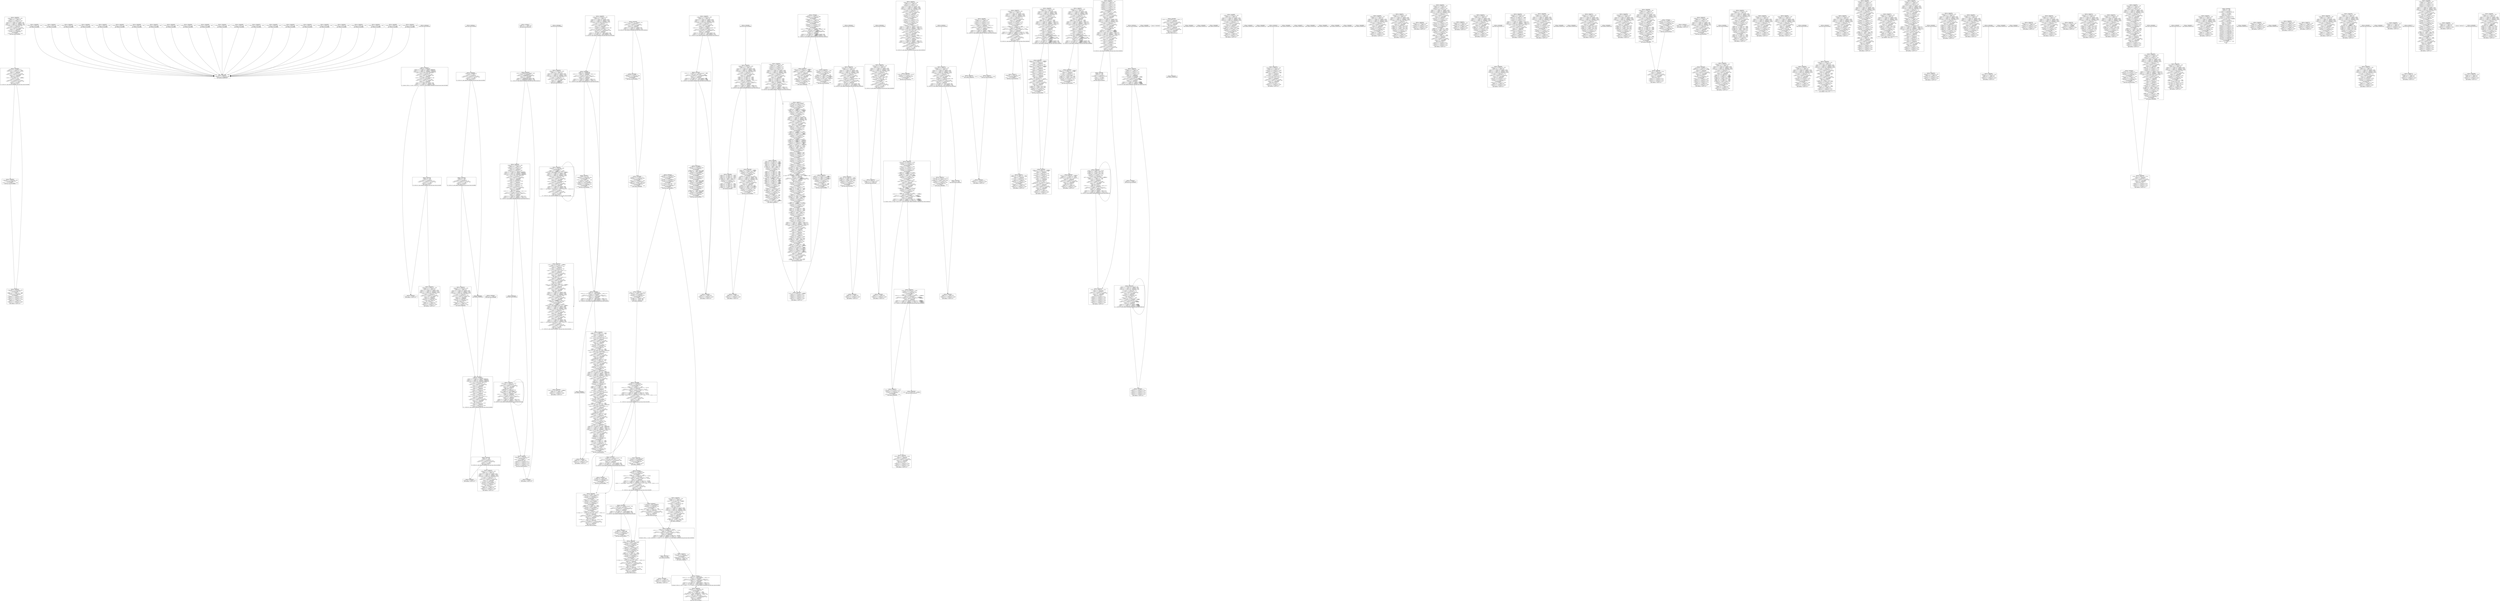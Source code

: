 digraph Program0x32a160 {
basicBlock0x32d970 [shape=box,label="Address: 0x8048828\n<1004:0..31> = (<1004:0..31> - 0x4)\n[<1004:0..31>] = <1005:0..31>\n<1005:0..31> = <1004:0..31>\n<1004:0..31> = (<1004:0..31> - 0x4)\n[<1004:0..31>] = <1001:0..31>\n<1024:0..0> = (<1004:0..31> (signed)< 0x4)\n<1024:1..1> = (<1004:0..31> (signed)<= 0x4)\n<1023:0..0> = (<1004:0..31> (unsigned)< 0x4)\n<1024:2..2> = (<1004:0..31> (unsigned)<= 0x4)\n<1004:0..31> = (<1004:0..31> - 0x4)\n<1023:2..2> = intrinsic(0)\n<1023:6..6> = (<1004:0..31> == 0x0)\n<1023:7..7> = (<1004:0..31> (signed)< 0x0)\n<1023:11..11> = intrinsic(0)\n<1023:4..4> = intrinsic(0)\n<1004:0..31> = (<1004:0..31> - 0x4)\n[<1004:0..31>] = 0x8048834\ncall 0x8048834\n<1004:0..31> = (<1004:0..31> + 0x4)\ngoto basic block 0x3b4840\n"];
basicBlock0x32d9d0 [shape=box,label="Address: 0x8048845\n<1004:0..31> = (<1004:0..31> - 0x4)\n[<1004:0..31>] = 0x804884a\ncall 0x80488b0\n<1004:0..31> = (<1004:0..31> + 0x4)\ngoto basic block 0x2388680\n"];
basicBlock0x32da30 [shape=box,label="Address: 0x8048860\n<1004:0..31> = (<1004:0..31> - 0x4)\n[<1004:0..31>] = [0x804b100]\ngoto address [0x804b104]\n"];
basicBlock0x32da90 [shape=box,label="Address: 0x8048a1f\n<1022:0..31> = [<1004:0..31>]\ngoto address <1022:0..31>\n"];
basicBlock0x32daf0 [shape=box,label="Address: 0x8048a29\n<1004:0..31> = (<1004:0..31> - 0x4)\n[<1004:0..31>] = <1005:0..31>\n<1005:0..31> = <1004:0..31>\n<1024:0..0> = (<1004:0..31> (signed)< 0x18)\n<1024:1..1> = (<1004:0..31> (signed)<= 0x18)\n<1023:0..0> = (<1004:0..31> (unsigned)< 0x18)\n<1024:2..2> = (<1004:0..31> (unsigned)<= 0x18)\n<1004:0..31> = (<1004:0..31> - 0x18)\n<1023:2..2> = intrinsic(0)\n<1023:6..6> = (<1004:0..31> == 0x0)\n<1023:7..7> = (<1004:0..31> (signed)< 0x0)\n<1023:11..11> = intrinsic(0)\n<1023:4..4> = intrinsic(0)\n[<1004:0..31>] = 0x804b16c\n<1004:0..31> = (<1004:0..31> - 0x4)\n[<1004:0..31>] = 0x8048a38\ncall <1000:0..31>\n<1004:0..31> = (<1004:0..31> + 0x4)\n<1004:0..31> = <1005:0..31>\n<1005:0..31> = [<1004:0..31>]\n<1004:0..31> = (<1004:0..31> + 0x4)\n<1022:0..31> = [<1004:0..31>]\ngoto address <1022:0..31>\n"];
basicBlock0x32db50 [shape=box,label="Address: 0x8048a58\n<1022:0..31> = [<1004:0..31>]\ngoto address <1022:0..31>\n"];
basicBlock0x32dbb0 [shape=box,label="Address: 0x8048a62\n<1004:0..31> = (<1004:0..31> - 0x4)\n[<1004:0..31>] = <1005:0..31>\n<1005:0..31> = <1004:0..31>\n<1024:0..0> = (<1004:0..31> (signed)< 0x18)\n<1024:1..1> = (<1004:0..31> (signed)<= 0x18)\n<1023:0..0> = (<1004:0..31> (unsigned)< 0x18)\n<1024:2..2> = (<1004:0..31> (unsigned)<= 0x18)\n<1004:0..31> = (<1004:0..31> - 0x18)\n<1023:2..2> = intrinsic(0)\n<1023:6..6> = (<1004:0..31> == 0x0)\n<1023:7..7> = (<1004:0..31> (signed)< 0x0)\n<1023:11..11> = intrinsic(0)\n<1023:4..4> = intrinsic(0)\n[(<1004:0..31> + 0x4)] = <1000:0..31>\n[<1004:0..31>] = 0x804b16c\n<1004:0..31> = (<1004:0..31> - 0x4)\n[<1004:0..31>] = 0x8048a75\ncall <1003:0..31>\n<1004:0..31> = (<1004:0..31> + 0x4)\n<1004:0..31> = <1005:0..31>\n<1005:0..31> = [<1004:0..31>]\n<1004:0..31> = (<1004:0..31> + 0x4)\n<1022:0..31> = [<1004:0..31>]\ngoto address <1022:0..31>\n"];
basicBlock0x32dc10 [shape=box,label="Address: 0x8048a89\n<1004:0..31> = (<1004:0..31> - 0x4)\n[<1004:0..31>] = <1005:0..31>\n<1005:0..31> = <1004:0..31>\n<1004:0..31> = (<1004:0..31> - 0x4)\n[<1004:0..31>] = <1001:0..31>\n<1001:0..31> = 0x804b010\n<1004:0..31> = (<1004:0..31> - 0x4)\n[<1004:0..31>] = <1003:0..31>\n<1024:0..0> = (<1001:0..31> (signed)< 0x804b00c)\n<1024:1..1> = (<1001:0..31> (signed)<= 0x804b00c)\n<1023:0..0> = (<1001:0..31> (unsigned)< 0x804b00c)\n<1024:2..2> = (<1001:0..31> (unsigned)<= 0x804b00c)\n<1001:0..31> = (<1001:0..31> - 0x804b00c)\n<1023:2..2> = intrinsic(0)\n<1023:6..6> = (<1001:0..31> == 0x0)\n<1023:7..7> = (<1001:0..31> (signed)< 0x0)\n<1023:11..11> = intrinsic(0)\n<1023:4..4> = intrinsic(0)\n<1000:0..31> = [0x804b22c]\n<1001:0..31> = (<1001:0..31> >> 0x2)\n<1023:0..0> = intrinsic(0)\n<1023:7..7> = intrinsic(1)\n<1023:6..6> = (<1001:0..31> == 0x0)\n<1023:2..2> = intrinsic(0)\n<1001:0..31> = (<1001:0..31> - 0x1)\n<1023:2..2> = intrinsic(0)\n<1023:6..6> = (<1001:0..31> == 0x0)\n<1023:7..7> = (<1001:0..31> (signed)< 0x0)\n<1023:11..11> = intrinsic(0)\n<1023:4..4> = intrinsic(0)\nkill(<1024:0..127>)\n<1023:0..0> = (<1000:0..31> (unsigned)< <1001:0..31>)\n<1023:2..2> = intrinsic(0)\n<1023:6..6> = (<1000:0..31> == <1001:0..31>)\n<1023:7..7> = (<1000:0..31> (signed)< <1001:0..31>)\n<1023:11..11> = intrinsic(0)\n<1023:4..4> = intrinsic(0)\n<1024:0..0> = (<1000:0..31> (signed)< <1001:0..31>)\n<1024:1..1> = (<1000:0..31> (signed)<= <1001:0..31>)\n<1024:2..2> = (<1000:0..31> (unsigned)<= <1001:0..31>)\nif ~<1023:0..0> goto address 0x8048abe else goto basic block 0x32dc70\n"];
basicBlock0x32dc70 [shape=box,label="Address: 0x8048aa6\ngoto basic block 0x3b4c00\n"];
basicBlock0x32dcd0 [shape=box,label="Address: 0x8048abe\n<1004:0..31> = (<1004:0..31> - 0x4)\n[<1004:0..31>] = 0x8048ac3\ncall 0x8048a10\n<1004:0..31> = (<1004:0..31> + 0x4)\n[0x804b228] = 0x1\n<1000:0..31> = [<1004:0..31>]\n<1004:0..31> = (<1004:0..31> + 0x4)\n<1001:0..31> = [<1004:0..31>]\n<1004:0..31> = (<1004:0..31> + 0x4)\n<1005:0..31> = [<1004:0..31>]\n<1004:0..31> = (<1004:0..31> + 0x4)\ngoto basic block 0x2388740\n"];
basicBlock0x32dd30 [shape=box,label="Address: 0x8048ada\n<1000:0..31> = 0x0\n<1023:0..0> = 0x0\n<1023:2..2> = intrinsic(0)\n<1023:6..6> = (<1000:0..31> == 0x0)\n<1023:7..7> = (<1000:0..31> (signed)< 0x0)\n<1023:11..11> = 0x0\n<1023:4..4> = intrinsic(1)\nkill(<1024:0..127>)\nif <1023:6..6> goto address 0x8048af8 else goto basic block 0x32dd90\n"];
basicBlock0x32dd90 [shape=box,label="Address: 0x8048ae3\n<1004:0..31> = (<1004:0..31> - 0x4)\n[<1004:0..31>] = <1005:0..31>\n<1005:0..31> = <1004:0..31>\n<1024:0..0> = (<1004:0..31> (signed)< 0x18)\n<1024:1..1> = (<1004:0..31> (signed)<= 0x18)\n<1023:0..0> = (<1004:0..31> (unsigned)< 0x18)\n<1024:2..2> = (<1004:0..31> (unsigned)<= 0x18)\n<1004:0..31> = (<1004:0..31> - 0x18)\n<1023:2..2> = intrinsic(0)\n<1023:6..6> = (<1004:0..31> == 0x0)\n<1023:7..7> = (<1004:0..31> (signed)< 0x0)\n<1023:11..11> = intrinsic(0)\n<1023:4..4> = intrinsic(0)\n[<1004:0..31>] = 0x804b014\n<1004:0..31> = (<1004:0..31> - 0x4)\n[<1004:0..31>] = 0x8048af2\ncall <1000:0..31>\n<1004:0..31> = (<1004:0..31> + 0x4)\n<1004:0..31> = <1005:0..31>\n<1005:0..31> = [<1004:0..31>]\n<1004:0..31> = (<1004:0..31> + 0x4)\ngoto address 0x8048a40\n"];
basicBlock0x32ddf0 [shape=box,label="Address: 0x8048b27\n<1003:0..31> = [(<1005:0..31> + 0xfffffff0)]\n<1000:0..31> = <1003:0..31>\n<1000:0..31> = (<1000:0..31> << 0x2)\n<1023:0..0> = intrinsic(0)\n<1023:7..7> = intrinsic(1)\n<1023:6..6> = (<1000:0..31> == 0x0)\n<1023:2..2> = intrinsic(0)\n<1000:0..31> = (<1000:0..31> + <1003:0..31>)\n<1023:0..0> = intrinsic(0)\n<1023:2..2> = intrinsic(0)\n<1023:6..6> = (<1000:0..31> == 0x0)\n<1023:7..7> = (<1000:0..31> (signed)< 0x0)\n<1023:11..11> = intrinsic(0)\n<1023:4..4> = intrinsic(0)\nkill(<1024:0..127>)\n<1000:0..31> = (<1000:0..31> + <1000:0..31>)\n<1023:0..0> = intrinsic(0)\n<1023:2..2> = intrinsic(0)\n<1023:6..6> = (<1000:0..31> == 0x0)\n<1023:7..7> = (<1000:0..31> (signed)< 0x0)\n<1023:11..11> = intrinsic(0)\n<1023:4..4> = intrinsic(0)\nkill(<1024:0..127>)\n<1003:0..31> = <1000:0..31>\n<1000:0..31> = sign_extend [(<1005:0..31> + 0xfffffff7)]\n<1000:0..31> = (<1000:0..31> + <1003:0..31>)\n<1023:0..0> = intrinsic(0)\n<1023:2..2> = intrinsic(0)\n<1023:6..6> = (<1000:0..31> == 0x0)\n<1023:7..7> = (<1000:0..31> (signed)< 0x0)\n<1023:11..11> = intrinsic(0)\n<1023:4..4> = intrinsic(0)\nkill(<1024:0..127>)\n<1024:0..0> = (<1000:0..31> (signed)< 0x30)\n<1024:1..1> = (<1000:0..31> (signed)<= 0x30)\n<1023:0..0> = (<1000:0..31> (unsigned)< 0x30)\n<1024:2..2> = (<1000:0..31> (unsigned)<= 0x30)\n<1000:0..31> = (<1000:0..31> - 0x30)\n<1023:2..2> = intrinsic(0)\n<1023:6..6> = (<1000:0..31> == 0x0)\n<1023:7..7> = (<1000:0..31> (signed)< 0x0)\n<1023:11..11> = intrinsic(0)\n<1023:4..4> = intrinsic(0)\n[(<1005:0..31> + 0xfffffff0)] = <1000:0..31>\n<1004:0..31> = (<1004:0..31> - 0x4)\n[<1004:0..31>] = 0x8048b46\ncall 0x80488a0\n<1004:0..31> = (<1004:0..31> + 0x4)\n[(<1005:0..31> + 0xfffffff7)] = <1000:0..7>\n<1000:0..31> = sign_extend [(<1005:0..31> + 0xfffffff7)]\n<1024:0..0> = (<1000:0..31> (signed)< 0x30)\n<1024:1..1> = (<1000:0..31> (signed)<= 0x30)\n<1023:0..0> = (<1000:0..31> (unsigned)< 0x30)\n<1024:2..2> = (<1000:0..31> (unsigned)<= 0x30)\n<1000:0..31> = (<1000:0..31> - 0x30)\n<1023:2..2> = intrinsic(0)\n<1023:6..6> = (<1000:0..31> == 0x0)\n<1023:7..7> = (<1000:0..31> (signed)< 0x0)\n<1023:11..11> = intrinsic(0)\n<1023:4..4> = intrinsic(0)\n<1023:0..0> = (<1000:0..31> (unsigned)< 0x9)\n<1023:2..2> = intrinsic(0)\n<1023:6..6> = (<1000:0..31> == 0x9)\n<1023:7..7> = (<1000:0..31> (signed)< 0x9)\n<1023:11..11> = intrinsic(0)\n<1023:4..4> = intrinsic(0)\n<1024:0..0> = (<1000:0..31> (signed)< 0x9)\n<1024:1..1> = (<1000:0..31> (signed)<= 0x9)\n<1024:2..2> = (<1000:0..31> (unsigned)<= 0x9)\n<1000:0..7> = zero_extend choice(<1024:2..2> over (<1023:0..0> | <1023:6..6>))\n<1023:0..0> = 0x0\n<1023:2..2> = intrinsic(0)\n<1023:6..6> = (<1000:0..7> == 0x0)\n<1023:7..7> = (<1000:0..7> (signed)< 0x0)\n<1023:11..11> = 0x0\n<1023:4..4> = intrinsic(1)\nkill(<1024:0..127>)\nif ~<1023:6..6> goto address 0x8048b27 else goto basic block 0x32de50\n"];
basicBlock0x32de50 [shape=box,label="Address: 0x8048b5a\n<1000:0..31> = [(<1005:0..31> + 0xfffffff0)]\n<1004:0..31> = <1005:0..31>\n<1005:0..31> = [<1004:0..31>]\n<1004:0..31> = (<1004:0..31> + 0x4)\n<1022:0..31> = [<1004:0..31>]\ngoto address <1022:0..31>\n"];
basicBlock0x32deb0 [shape=box,label="Address: 0x8048b6b\n<1003:0..31> = [0x804b258]\n<1000:0..31> = [0x804b25c]\n<1023:0..0> = (<1003:0..31> (unsigned)< <1000:0..31>)\n<1023:2..2> = intrinsic(0)\n<1023:6..6> = (<1003:0..31> == <1000:0..31>)\n<1023:7..7> = (<1003:0..31> (signed)< <1000:0..31>)\n<1023:11..11> = intrinsic(0)\n<1023:4..4> = intrinsic(0)\n<1024:0..0> = (<1003:0..31> (signed)< <1000:0..31>)\n<1024:1..1> = (<1003:0..31> (signed)<= <1000:0..31>)\n<1024:2..2> = (<1003:0..31> (unsigned)<= <1000:0..31>)\nif ~<1023:6..6> goto address 0x8048ba4 else goto basic block 0x32df10\n"];
basicBlock0x32df10 [shape=box,label="Address: 0x8048b7a\n[<1004:0..31>] = 0x4\n<1004:0..31> = (<1004:0..31> - 0x4)\n[<1004:0..31>] = 0x8048b86\ncall 0x8048940\n<1004:0..31> = (<1004:0..31> + 0x4)\n[<1000:0..31>] = 0x0\n[(<1004:0..31> + 0x8)] = 0x0\n[(<1004:0..31> + 0x4)] = 0x804b220\n[<1004:0..31>] = <1000:0..31>\n<1004:0..31> = (<1004:0..31> - 0x4)\n[<1004:0..31>] = 0x8048ba4\ncall 0x8048960\n<1004:0..31> = (<1004:0..31> + 0x4)\ngoto basic block 0x3b4ea0\n"];
basicBlock0x32df70 [shape=box,label="Address: 0x8048bae\ngoto address 0x8048c83\n"];
basicBlock0x32dfd0 [shape=box,label="Address: 0x8048cd7\n[<1004:0..31>] = 0x804b240\n<1004:0..31> = (<1004:0..31> - 0x4)\n[<1004:0..31>] = 0x8048ce3\ncall 0x8048ff2\n<1004:0..31> = (<1004:0..31> + 0x4)\n[<1004:0..31>] = 0x804b24c\n<1004:0..31> = (<1004:0..31> - 0x4)\n[<1004:0..31>] = 0x8048cef\ncall 0x8048ff2\n<1004:0..31> = (<1004:0..31> + 0x4)\n[<1004:0..31>] = 0x0\n<1004:0..31> = (<1004:0..31> - 0x4)\n[<1004:0..31>] = 0x8048cfb\ncall 0x8048b5f\n<1004:0..31> = (<1004:0..31> + 0x4)\ngoto basic block 0x2380b70\n"];
basicBlock0x32e030 [shape=box,label="Address: 0x8048d30\n[(<1004:0..31> + 0x4)] = 0x20\n[<1004:0..31>] = 0x804b180\n<1004:0..31> = (<1004:0..31> - 0x4)\n[<1004:0..31>] = 0x8048d44\ncall 0x8048900\n<1004:0..31> = (<1004:0..31> + 0x4)\ngoto basic block 0x2388b00\n"];
basicBlock0x32e090 [shape=box,label="Address: 0x8048d9f\n[(<1004:0..31> + 0x4)] = 0x80489a0\n[<1004:0..31>] = 0x804b180\n<1004:0..31> = (<1004:0..31> - 0x4)\n[<1004:0..31>] = 0x8048db3\ncall 0x8048970\n<1004:0..31> = (<1004:0..31> + 0x4)\n[(<1004:0..31> + 0x18)] = 0x0\ngoto address 0x8048e1c\n"];
basicBlock0x32e0f0 [shape=box,label="Address: 0x8048dc4\n[(<1004:0..31> + 0x4)] = 0x20\n[<1004:0..31>] = 0x804b180\n<1004:0..31> = (<1004:0..31> - 0x4)\n[<1004:0..31>] = 0x8048dd8\ncall 0x8048900\n<1004:0..31> = (<1004:0..31> + 0x4)\ngoto basic block 0x2388ce0\n"];
basicBlock0x3b4000 [shape=box,label="Address: 0x8048e33\n[(<1004:0..31> + 0x4)] = 0x80489a0\n[<1004:0..31>] = 0x804b180\n<1004:0..31> = (<1004:0..31> - 0x4)\n[<1004:0..31>] = 0x8048e47\ncall 0x8048970\n<1004:0..31> = (<1004:0..31> + 0x4)\n[(<1004:0..31> + 0x2c)] = ([(<1004:0..31> + 0x2c)] + 0x1)\n<1023:2..2> = intrinsic(0)\n<1023:6..6> = ([(<1004:0..31> + 0x2c)] == 0x0)\n<1023:7..7> = ([(<1004:0..31> + 0x2c)] (signed)< 0x0)\n<1023:11..11> = intrinsic(0)\n<1023:4..4> = intrinsic(0)\nkill(<1024:0..127>)\ngoto basic block 0x2391660\n"];
basicBlock0x3b4060 [shape=box,label="Address: 0x8048e59\n<1000:0..31> = 0x0\ngoto address 0x8048e85\n"];
basicBlock0x3b40c0 [shape=box,label="Address: 0x8048e65\n[<1004:0..31>] = <1000:0..31>\n<1004:0..31> = (<1004:0..31> - 0x4)\n[<1004:0..31>] = 0x8048e6d\ncall 0x80489d0\n<1004:0..31> = (<1004:0..31> + 0x4)\ngoto basic block 0x2388ec0\n"];
basicBlock0x3b4120 [shape=box,label="Address: 0x8048e97\n<1023:0..0> = ([(<1005:0..31> + 0xc)] (unsigned)< 0xffff)\n<1023:2..2> = intrinsic(0)\n<1023:6..6> = ([(<1005:0..31> + 0xc)] == 0xffff)\n<1023:7..7> = ([(<1005:0..31> + 0xc)] (signed)< 0xffff)\n<1023:11..11> = intrinsic(0)\n<1023:4..4> = intrinsic(0)\n<1024:0..0> = ([(<1005:0..31> + 0xc)] (signed)< 0xffff)\n<1024:1..1> = ([(<1005:0..31> + 0xc)] (signed)<= 0xffff)\n<1024:2..2> = ([(<1005:0..31> + 0xc)] (unsigned)<= 0xffff)\nif ~<1023:6..6> goto address 0x8048f18 else goto basic block 0x3b4180\n"];
basicBlock0x3b4180 [shape=box,label="Address: 0x8048ea0\n[<1004:0..31>] = 0x804bb2c\n<1004:0..31> = (<1004:0..31> - 0x4)\n[<1004:0..31>] = 0x8048eac\ncall 0x80488e0\n<1004:0..31> = (<1004:0..31> + 0x4)\n[(<1004:0..31> + 0x8)] = 0x804b168\n[(<1004:0..31> + 0x4)] = 0x804bb2c\n[<1004:0..31>] = 0x8048910\n<1004:0..31> = (<1004:0..31> - 0x4)\n[<1004:0..31>] = 0x8048ec8\ncall 0x8048890\n<1004:0..31> = (<1004:0..31> + 0x4)\n[<1004:0..31>] = 0x804b240\n<1004:0..31> = (<1004:0..31> - 0x4)\n[<1004:0..31>] = 0x8048ed4\ncall 0x8048f3e\n<1004:0..31> = (<1004:0..31> + 0x4)\n[(<1004:0..31> + 0x8)] = 0x804b168\n[(<1004:0..31> + 0x4)] = 0x804b240\n[<1004:0..31>] = 0x8049968\n<1004:0..31> = (<1004:0..31> - 0x4)\n[<1004:0..31>] = 0x8048ef0\ncall 0x8048890\n<1004:0..31> = (<1004:0..31> + 0x4)\n[<1004:0..31>] = 0x804b24c\n<1004:0..31> = (<1004:0..31> - 0x4)\n[<1004:0..31>] = 0x8048efc\ncall 0x8048f3e\n<1004:0..31> = (<1004:0..31> + 0x4)\n[(<1004:0..31> + 0x8)] = 0x804b168\n[(<1004:0..31> + 0x4)] = 0x804b24c\n[<1004:0..31>] = 0x8049968\n<1004:0..31> = (<1004:0..31> - 0x4)\n[<1004:0..31>] = 0x8048f18\ncall 0x8048890\n<1004:0..31> = (<1004:0..31> + 0x4)\ngoto basic block 0x2380bd0\n"];
basicBlock0x3b41e0 [shape=box,label="Address: 0x8048f68\n<1000:0..31> = [(<1005:0..31> + 0x8)]\n<1003:0..31> = [(<1000:0..31> + 0x4)]\n<1000:0..31> = [(<1005:0..31> + 0x8)]\n<1002:0..31> = [(<1005:0..31> + 0xc)]\n[(<1004:0..31> + 0x8)] = <1002:0..31>\n[(<1004:0..31> + 0x4)] = <1003:0..31>\n[<1004:0..31>] = <1000:0..31>\n<1004:0..31> = (<1004:0..31> - 0x4)\n[<1004:0..31>] = 0x8048f84\ncall 0x80490c1\n<1004:0..31> = (<1004:0..31> + 0x4)\n<1000:0..31> = [(<1005:0..31> + 0x8)]\n<1000:0..31> = [(<1000:0..31> + 0x4)]\n<1003:0..31> = (<1000:0..31> + 0x4)\n<1000:0..31> = [(<1005:0..31> + 0x8)]\n[(<1000:0..31> + 0x4)] = <1003:0..31>\ngoto address 0x8048fc3\n"];
basicBlock0x3b4240 [shape=box,label="Address: 0x80490fa\n<1000:0..31> = [(<1005:0..31> + 0x8)]\n<1000:0..31> = [(<1000:0..31> + 0x4)]\n<1002:0..31> = (<1000:0..31> + 0xfffffffc)\n<1000:0..31> = [(<1005:0..31> + 0x8)]\n<1003:0..31> = [(<1000:0..31> + 0x4)]\n<1000:0..31> = [(<1005:0..31> + 0x8)]\n[(<1004:0..31> + 0x8)] = <1002:0..31>\n[(<1004:0..31> + 0x4)] = <1003:0..31>\n[<1004:0..31>] = <1000:0..31>\n<1004:0..31> = (<1004:0..31> - 0x4)\n[<1004:0..31>] = 0x804911c\ncall 0x80490c1\n<1004:0..31> = (<1004:0..31> + 0x4)\n<1000:0..31> = [(<1005:0..31> + 0x8)]\n<1000:0..31> = [(<1000:0..31> + 0x4)]\n<1003:0..31> = (<1000:0..31> + 0x4)\n<1000:0..31> = [(<1005:0..31> + 0x8)]\n[(<1000:0..31> + 0x4)] = <1003:0..31>\n<1000:0..31> = [(<1005:0..31> + 0x10)]\n<1000:0..31> = [<1000:0..31>]\n[(<1005:0..31> + 0xfffffff0)] = <1000:0..31>\n<1000:0..31> = [(<1005:0..31> + 0x8)]\n<1000:0..31> = [(<1000:0..31> + 0x4)]\n<1006:0..31> = (<1000:0..31> + 0xfffffffc)\n<1000:0..31> = [(<1005:0..31> + 0x8)]\n<1000:0..31> = [(<1000:0..31> + 0x4)]\n<1001:0..31> = (<1000:0..31> + 0xfffffff8)\n<1000:0..31> = (<1005:0..31> + 0xc)\n[<1004:0..31>] = <1000:0..31>\n<1004:0..31> = (<1004:0..31> - 0x4)\n[<1004:0..31>] = 0x8049150\ncall 0x8049484\n<1004:0..31> = (<1004:0..31> + 0x4)\n<1000:0..31> = [<1000:0..31>]\n[(<1004:0..31> + 0x8)] = <1006:0..31>\n[(<1004:0..31> + 0x4)] = <1001:0..31>\n[<1004:0..31>] = <1000:0..31>\n<1004:0..31> = (<1004:0..31> - 0x4)\n[<1004:0..31>] = 0x8049162\ncall 0x804948c\n<1004:0..31> = (<1004:0..31> + 0x4)\n<1000:0..31> = (<1005:0..31> + 0xc)\n[<1004:0..31>] = <1000:0..31>\n<1004:0..31> = (<1004:0..31> - 0x4)\n[<1004:0..31>] = 0x804916d\ncall 0x80494c4\n<1004:0..31> = (<1004:0..31> + 0x4)\n<1003:0..31> = [(<1005:0..31> + 0xfffffff0)]\n[<1000:0..31>] = <1003:0..31>\ngoto address 0x8049378\n"];
basicBlock0x3b42a0 [shape=box,label="Address: 0x8049319\n<1000:0..31> = [(<1005:0..31> + 0xffffffe8)]\n<1003:0..31> = (<1000:0..31> * 0x4)\n<1000:0..31> = [(<1005:0..31> + 0xffffffe4)]\n<1003:0..31> = (<1003:0..31> + <1000:0..31>)\n<1023:0..0> = intrinsic(0)\n<1023:2..2> = intrinsic(0)\n<1023:6..6> = (<1003:0..31> == 0x0)\n<1023:7..7> = (<1003:0..31> (signed)< 0x0)\n<1023:11..11> = intrinsic(0)\n<1023:4..4> = intrinsic(0)\nkill(<1024:0..127>)\n<1000:0..31> = [(<1005:0..31> + 0x8)]\n[(<1004:0..31> + 0x4)] = <1003:0..31>\n[<1004:0..31>] = <1000:0..31>\n<1004:0..31> = (<1004:0..31> - 0x4)\n[<1004:0..31>] = 0x8049337\ncall 0x80493a2\n<1004:0..31> = (<1004:0..31> + 0x4)\ngoto address 0x804935a\n"];
basicBlock0x3b4300 [shape=box,label="Address: 0x8049442\n<1000:0..31> = [(<1005:0..31> + 0x8)]\n<1003:0..31> = [(<1005:0..31> + 0x10)]\n[(<1004:0..31> + 0x8)] = <1003:0..31>\n<1003:0..31> = [(<1005:0..31> + 0xc)]\n[(<1004:0..31> + 0x4)] = <1003:0..31>\n[<1004:0..31>] = <1000:0..31>\n<1004:0..31> = (<1004:0..31> - 0x4)\n[<1004:0..31>] = 0x804945b\ncall 0x804966c\n<1004:0..31> = (<1004:0..31> + 0x4)\ngoto basic block 0x23a1dd0\n"];
basicBlock0x3b4360 [shape=box,label="Address: 0x804947b\n<1003:0..31> = [(<1005:0..31> + 0x10)]\n<1003:0..31> = [<1003:0..31>]\n[<1000:0..31>] = <1003:0..31>\ngoto basic block 0x23a1b30\n"];
basicBlock0x3b43c0 [shape=box,label="Address: 0x80494fd\n<1000:0..31> = [(<1005:0..31> + 0x10)]\n[<1004:0..31>] = <1000:0..31>\n<1004:0..31> = (<1004:0..31> - 0x4)\n[<1004:0..31>] = 0x8049508\ncall 0x8048870\n<1004:0..31> = (<1004:0..31> + 0x4)\ngoto basic block 0x23a1d10\n"];
basicBlock0x3b4420 [shape=box,label="Address: 0x804954c\n<1000:0..31> = [(<1005:0..31> + 0x8)]\n[<1004:0..31>] = <1000:0..31>\n<1004:0..31> = (<1004:0..31> - 0x4)\n[<1004:0..31>] = 0x8049557\ncall 0x80496d6\n<1004:0..31> = (<1004:0..31> + 0x4)\n<1023:0..0> = (<1000:0..31> (unsigned)< [(<1005:0..31> + 0xfffffff4)])\n<1023:2..2> = intrinsic(0)\n<1023:6..6> = (<1000:0..31> == [(<1005:0..31> + 0xfffffff4)])\n<1023:7..7> = (<1000:0..31> (signed)< [(<1005:0..31> + 0xfffffff4)])\n<1023:11..11> = intrinsic(0)\n<1023:4..4> = intrinsic(0)\n<1024:0..0> = (<1000:0..31> (signed)< [(<1005:0..31> + 0xfffffff4)])\n<1024:1..1> = (<1000:0..31> (signed)<= [(<1005:0..31> + 0xfffffff4)])\n<1024:2..2> = (<1000:0..31> (unsigned)<= [(<1005:0..31> + 0xfffffff4)])\nif ~<1023:0..0> goto address 0x8049569 else goto basic block 0x3b4480\n"];
basicBlock0x3b4480 [shape=box,label="Address: 0x804955c\n<1000:0..31> = [(<1005:0..31> + 0x8)]\n[<1004:0..31>] = <1000:0..31>\n<1004:0..31> = (<1004:0..31> - 0x4)\n[<1004:0..31>] = 0x8049567\ncall 0x80496d6\n<1004:0..31> = (<1004:0..31> + 0x4)\ngoto address 0x804956c\n"];
basicBlock0x3b44e0 [shape=box,label="Address: 0x80495ce\n<1000:0..31> = [(<1005:0..31> + 0x8)]\n[(<1004:0..31> + 0x8)] = 0x0\n<1003:0..31> = [(<1005:0..31> + 0xc)]\n[(<1004:0..31> + 0x4)] = <1003:0..31>\n[<1004:0..31>] = <1000:0..31>\n<1004:0..31> = (<1004:0..31> - 0x4)\n[<1004:0..31>] = 0x80495e8\ncall 0x804970c\n<1004:0..31> = (<1004:0..31> + 0x4)\ngoto address 0x80495ef\n"];
basicBlock0x3b4540 [shape=box,label="Address: 0x8049702\n<1000:0..31> = [(<1005:0..31> + 0xc)]\ngoto address 0x804970a\n"];
basicBlock0x3b45a0 [shape=box,label="Address: 0x8049727\n<1004:0..31> = (<1004:0..31> - 0x4)\n[<1004:0..31>] = 0x804972c\ncall 0x8048990\n<1004:0..31> = (<1004:0..31> + 0x4)\ngoto basic block 0x2391180\n"];
basicBlock0x3b4600 [shape=box,label="Address: 0x8049824\n<1000:0..31> = [(<1005:0..31> + 0xfffffff4)]\n<1000:0..31> = (<1000:0..31> << 0x2)\n<1023:0..0> = intrinsic(0)\n<1023:7..7> = intrinsic(1)\n<1023:6..6> = (<1000:0..31> == 0x0)\n<1023:2..2> = intrinsic(0)\n<1003:0..31> = [(<1005:0..31> + 0xfffffff4)]\n<1003:0..31> = (<1003:0..31> << 0x2)\n<1023:0..0> = intrinsic(0)\n<1023:7..7> = intrinsic(1)\n<1023:6..6> = (<1003:0..31> == 0x0)\n<1023:2..2> = intrinsic(0)\n<1002:0..31> = <1003:0..31>\n<1023:0..0> = ~(<1002:0..31> == 0x0)\n<1002:0..31> = -<1002:0..31>\n<1023:2..2> = intrinsic(0)\n<1023:6..6> = (<1002:0..31> == 0x0)\n<1023:7..7> = intrinsic(0)\n<1023:11..11> = intrinsic(0)\n<1023:4..4> = intrinsic(0)\nkill(<1024:0..127>)\n<1003:0..31> = [(<1005:0..31> + 0x10)]\n<1003:0..31> = (<1003:0..31> + <1002:0..31>)\n<1023:0..0> = intrinsic(0)\n<1023:2..2> = intrinsic(0)\n<1023:6..6> = (<1003:0..31> == 0x0)\n<1023:7..7> = (<1003:0..31> (signed)< 0x0)\n<1023:11..11> = intrinsic(0)\n<1023:4..4> = intrinsic(0)\nkill(<1024:0..127>)\n[(<1004:0..31> + 0x8)] = <1000:0..31>\n<1000:0..31> = [(<1005:0..31> + 0x8)]\n[(<1004:0..31> + 0x4)] = <1000:0..31>\n[<1004:0..31>] = <1003:0..31>\n<1004:0..31> = (<1004:0..31> - 0x4)\n[<1004:0..31>] = 0x804984c\ncall 0x8048950\n<1004:0..31> = (<1004:0..31> + 0x4)\ngoto basic block 0x23a2890\n"];
basicBlock0x3b4660 [shape=box,label="Address: 0x804993b\n<1000:0..31> = [(<1005:0..31> + 0xfffffff4)]\n<1000:0..31> = (<1000:0..31> << 0x2)\n<1023:0..0> = intrinsic(0)\n<1023:7..7> = intrinsic(1)\n<1023:6..6> = (<1000:0..31> == 0x0)\n<1023:2..2> = intrinsic(0)\n[(<1004:0..31> + 0x8)] = <1000:0..31>\n<1000:0..31> = [(<1005:0..31> + 0x8)]\n[(<1004:0..31> + 0x4)] = <1000:0..31>\n<1000:0..31> = [(<1005:0..31> + 0x10)]\n[<1004:0..31>] = <1000:0..31>\n<1004:0..31> = (<1004:0..31> - 0x4)\n[<1004:0..31>] = 0x8049957\ncall 0x8048950\n<1004:0..31> = (<1004:0..31> + 0x4)\ngoto basic block 0x23a2950\n"];
basicBlock0x3b46c0 [shape=box,label="Address: 0x80499fe\n<1006:0..31> = 0x0\n<1023:0..0> = 0x0\n<1023:2..2> = intrinsic(0)\n<1023:6..6> = (<1006:0..31> == 0x0)\n<1023:7..7> = intrinsic(0)\n<1023:11..11> = 0x0\n<1023:4..4> = intrinsic(1)\nkill(<1024:0..127>)\ngoto basic block 0x2388500\n"];
basicBlock0x3b4720 [shape=box,label="Address: 0x8049a22\n<1004:0..31> = (<1004:0..31> + 0x1c)\n<1023:0..0> = intrinsic(0)\n<1023:2..2> = intrinsic(0)\n<1023:6..6> = (<1004:0..31> == 0x0)\n<1023:7..7> = (<1004:0..31> (signed)< 0x0)\n<1023:11..11> = intrinsic(0)\n<1023:4..4> = intrinsic(0)\nkill(<1024:0..127>)\n<1001:0..31> = [<1004:0..31>]\n<1004:0..31> = (<1004:0..31> + 0x4)\n<1006:0..31> = [<1004:0..31>]\n<1004:0..31> = (<1004:0..31> + 0x4)\n<1007:0..31> = [<1004:0..31>]\n<1004:0..31> = (<1004:0..31> + 0x4)\n<1005:0..31> = [<1004:0..31>]\n<1004:0..31> = (<1004:0..31> + 0x4)\n<1022:0..31> = [<1004:0..31>]\ngoto address <1022:0..31>\n"];
basicBlock0x3b4780 [shape=box,label="Address: 0x8049a44\n<1006:0..31> = <1006:0..31>\ngoto basic block 0x23885c0\n"];
basicBlock0x3b47e0 [shape=box,label="Address: 0x8049a54\n<1000:0..31> = [<1004:0..31>]\n<1004:0..31> = (<1004:0..31> + 0x4)\n<1001:0..31> = [<1004:0..31>]\n<1004:0..31> = (<1004:0..31> + 0x4)\n<1005:0..31> = [<1004:0..31>]\n<1004:0..31> = (<1004:0..31> + 0x4)\n<1022:0..31> = [<1004:0..31>]\ngoto address <1022:0..31>\n"];
basicBlock0x3b4840 [shape=box,label="Address: 0x8048834\n<1001:0..31> = [<1004:0..31>]\n<1004:0..31> = (<1004:0..31> + 0x4)\n<1001:0..31> = (<1001:0..31> + 0x28c8)\n<1023:0..0> = intrinsic(0)\n<1023:2..2> = intrinsic(0)\n<1023:6..6> = (<1001:0..31> == 0x0)\n<1023:7..7> = (<1001:0..31> (signed)< 0x0)\n<1023:11..11> = intrinsic(0)\n<1023:4..4> = intrinsic(0)\nkill(<1024:0..127>)\n<1003:0..31> = [(<1001:0..31> + 0xfffffffc)]\n<1023:0..0> = 0x0\n<1023:2..2> = intrinsic(0)\n<1023:6..6> = (<1003:0..31> == 0x0)\n<1023:7..7> = (<1003:0..31> (signed)< 0x0)\n<1023:11..11> = 0x0\n<1023:4..4> = intrinsic(1)\nkill(<1024:0..127>)\nif <1023:6..6> goto address 0x804884a else goto basic block 0x32d9d0\n"];
basicBlock0x3b48a0 [shape=box,label="Address: 0x80488b0\ngoto address [0x804b118]\n"];
basicBlock0x3b4900 [shape=box,label="Address: 0x8048ad0\n<1002:0..31> = [0x804b014]\n<1023:0..0> = 0x0\n<1023:2..2> = intrinsic(0)\n<1023:6..6> = (<1002:0..31> == 0x0)\n<1023:7..7> = (<1002:0..31> (signed)< 0x0)\n<1023:11..11> = 0x0\n<1023:4..4> = intrinsic(1)\nkill(<1024:0..127>)\nif <1023:6..6> goto address 0x8048af8 else goto basic block 0x32dd30\n"];
basicBlock0x3b4960 [shape=box,label="Address: 0x8049a30\n<1004:0..31> = (<1004:0..31> - 0x4)\n[<1004:0..31>] = <1005:0..31>\n<1005:0..31> = <1004:0..31>\n<1004:0..31> = (<1004:0..31> - 0x4)\n[<1004:0..31>] = <1001:0..31>\n<1004:0..31> = (<1004:0..31> - 0x4)\n[<1004:0..31>] = <1003:0..31>\n<1001:0..31> = 0x804b004\n<1000:0..31> = [0x804b004]\n<1023:0..0> = (<1000:0..31> (unsigned)< 0xffffffff)\n<1023:2..2> = intrinsic(0)\n<1023:6..6> = (<1000:0..31> == 0xffffffff)\n<1023:7..7> = (<1000:0..31> (signed)< 0xffffffff)\n<1023:11..11> = intrinsic(0)\n<1023:4..4> = intrinsic(0)\n<1024:0..0> = (<1000:0..31> (signed)< 0xffffffff)\n<1024:1..1> = (<1000:0..31> (signed)<= 0xffffffff)\n<1024:2..2> = (<1000:0..31> (unsigned)<= 0xffffffff)\nif <1023:6..6> goto address 0x8049a54 else goto basic block 0x3b4780\n"];
basicBlock0x3b49c0 [shape=box,label="Address: 0x8048858\n"];
basicBlock0x3b4a20 [shape=box,label="Address: 0x804886c\n[<1000:0..31>] = ([<1000:0..31>] + <1000:0..7>)\n<1023:0..0> = intrinsic(0)\n<1023:2..2> = intrinsic(0)\n<1023:6..6> = ([<1000:0..31>] == 0x0)\n<1023:7..7> = ([<1000:0..31>] (signed)< 0x0)\n<1023:11..11> = intrinsic(0)\n<1023:4..4> = intrinsic(0)\nkill(<1024:0..127>)\n[<1000:0..31>] = ([<1000:0..31>] + <1000:0..7>)\n<1023:0..0> = intrinsic(0)\n<1023:2..2> = intrinsic(0)\n<1023:6..6> = ([<1000:0..31>] == 0x0)\n<1023:7..7> = ([<1000:0..31>] (signed)< 0x0)\n<1023:11..11> = intrinsic(0)\n<1023:4..4> = intrinsic(0)\nkill(<1024:0..127>)\ngoto basic block 0x2381230\n"];
basicBlock0x3b4a80 [shape=box,label="Address: 0x8048a20\n<1000:0..31> = 0x0\n<1023:0..0> = 0x0\n<1023:2..2> = intrinsic(0)\n<1023:6..6> = (<1000:0..31> == 0x0)\n<1023:7..7> = (<1000:0..31> (signed)< 0x0)\n<1023:11..11> = 0x0\n<1023:4..4> = intrinsic(1)\nkill(<1024:0..127>)\nif <1023:6..6> goto address 0x8048a1f else goto basic block 0x32daf0\n"];
basicBlock0x3b4ae0 [shape=box,label="Address: 0x8048a3a\n<1006:0..31> = <1006:0..31>\ngoto basic block 0x3b4d80\n"];
basicBlock0x3b4b40 [shape=box,label="Address: 0x8048a59\n<1003:0..31> = 0x0\n<1023:0..0> = 0x0\n<1023:2..2> = intrinsic(0)\n<1023:6..6> = (<1003:0..31> == 0x0)\n<1023:7..7> = (<1003:0..31> (signed)< 0x0)\n<1023:11..11> = 0x0\n<1023:4..4> = intrinsic(1)\nkill(<1024:0..127>)\nif <1023:6..6> goto address 0x8048a58 else goto basic block 0x32dbb0\n"];
basicBlock0x3b4ba0 [shape=box,label="Address: 0x8048a77\n<1006:0..31> = <1006:0..31>\n<1007:0..31> = <1007:0..31>\ngoto basic block 0x23a21f0\n"];
basicBlock0x3b4c00 [shape=box,label="Address: 0x8048aa8\n<1000:0..31> = (<1000:0..31> + 0x1)\n<1023:2..2> = intrinsic(0)\n<1023:6..6> = (<1000:0..31> == 0x0)\n<1023:7..7> = (<1000:0..31> (signed)< 0x0)\n<1023:11..11> = intrinsic(0)\n<1023:4..4> = intrinsic(0)\nkill(<1024:0..127>)\n[0x804b22c] = <1000:0..31>\n<1004:0..31> = (<1004:0..31> - 0x4)\n[<1004:0..31>] = 0x8048ab5\ncall [((<1000:0..31> * 0x4) + 0x804b00c)]\n<1004:0..31> = (<1004:0..31> + 0x4)\n<1000:0..31> = [0x804b22c]\n<1023:0..0> = (<1000:0..31> (unsigned)< <1001:0..31>)\n<1023:2..2> = intrinsic(0)\n<1023:6..6> = (<1000:0..31> == <1001:0..31>)\n<1023:7..7> = (<1000:0..31> (signed)< <1001:0..31>)\n<1023:11..11> = intrinsic(0)\n<1023:4..4> = intrinsic(0)\n<1024:0..0> = (<1000:0..31> (signed)< <1001:0..31>)\n<1024:1..1> = (<1000:0..31> (signed)<= <1001:0..31>)\n<1024:2..2> = (<1000:0..31> (unsigned)<= <1001:0..31>)\nif <1023:0..0> goto address 0x8048aa8 else goto basic block 0x32dcd0\n"];
basicBlock0x3b4c60 [shape=box,label="Address: 0x8048a10\n<1000:0..31> = 0x804b16f\n<1024:0..0> = (<1000:0..31> (signed)< 0x804b16c)\n<1024:1..1> = (<1000:0..31> (signed)<= 0x804b16c)\n<1023:0..0> = (<1000:0..31> (unsigned)< 0x804b16c)\n<1024:2..2> = (<1000:0..31> (unsigned)<= 0x804b16c)\n<1000:0..31> = (<1000:0..31> - 0x804b16c)\n<1023:2..2> = intrinsic(0)\n<1023:6..6> = (<1000:0..31> == 0x0)\n<1023:7..7> = (<1000:0..31> (signed)< 0x0)\n<1023:11..11> = intrinsic(0)\n<1023:4..4> = intrinsic(0)\n<1023:0..0> = (<1000:0..31> (unsigned)< 0x6)\n<1023:2..2> = intrinsic(0)\n<1023:6..6> = (<1000:0..31> == 0x6)\n<1023:7..7> = (<1000:0..31> (signed)< 0x6)\n<1023:11..11> = intrinsic(0)\n<1023:4..4> = intrinsic(0)\n<1024:0..0> = (<1000:0..31> (signed)< 0x6)\n<1024:1..1> = (<1000:0..31> (signed)<= 0x6)\n<1024:2..2> = (<1000:0..31> (unsigned)<= 0x6)\nif ~choice(<1024:2..2> over (<1023:0..0> | <1023:6..6>)) goto address 0x8048a20 else goto basic block 0x32da90\n"];
basicBlock0x3b4cc0 [shape=box,label="Address: 0x8048ace\ngoto basic block 0x3b4900\n"];
basicBlock0x3b4d20 [shape=box,label="Address: 0x8048af8\ngoto address 0x8048a40\n"];
basicBlock0x3b4d80 [shape=box,label="Address: 0x8048a40\n<1000:0..31> = 0x804b16c\n<1024:0..0> = (<1000:0..31> (signed)< 0x804b16c)\n<1024:1..1> = (<1000:0..31> (signed)<= 0x804b16c)\n<1023:0..0> = (<1000:0..31> (unsigned)< 0x804b16c)\n<1024:2..2> = (<1000:0..31> (unsigned)<= 0x804b16c)\n<1000:0..31> = (<1000:0..31> - 0x804b16c)\n<1023:2..2> = intrinsic(0)\n<1023:6..6> = (<1000:0..31> == 0x0)\n<1023:7..7> = (<1000:0..31> (signed)< 0x0)\n<1023:11..11> = intrinsic(0)\n<1023:4..4> = intrinsic(0)\n<1000:0..31> = (<1000:0..31> >> 0x2)\n<1023:0..0> = intrinsic(0)\n<1023:7..7> = intrinsic(1)\n<1023:6..6> = (<1000:0..31> == 0x0)\n<1023:2..2> = intrinsic(0)\n<1003:0..31> = <1000:0..31>\n<1003:0..31> = (<1003:0..31> >>> 0x1f)\n<1023:0..0> = intrinsic(0)\n<1023:7..7> = intrinsic(1)\n<1023:6..6> = (<1003:0..31> == 0x0)\n<1023:2..2> = intrinsic(0)\n<1000:0..31> = (<1000:0..31> + <1003:0..31>)\n<1023:0..0> = intrinsic(0)\n<1023:2..2> = intrinsic(0)\n<1023:6..6> = (<1000:0..31> == 0x0)\n<1023:7..7> = (<1000:0..31> (signed)< 0x0)\n<1023:11..11> = intrinsic(0)\n<1023:4..4> = intrinsic(0)\nkill(<1024:0..127>)\n<1000:0..31> = (<1000:0..31> >> 0x1)\n<1023:0..0> = intrinsic(0)\n<1023:7..7> = intrinsic(1)\n<1023:6..6> = (<1000:0..31> == 0x0)\n<1023:2..2> = intrinsic(0)\nif ~<1023:6..6> goto address 0x8048a59 else goto basic block 0x32db50\n"];
basicBlock0x3b4de0 [shape=box,label="Address: 0x80488a0\ngoto address [0x804b114]\n"];
basicBlock0x3b4e40 [shape=box,label="Address: 0x8048b5f\n<1004:0..31> = (<1004:0..31> - 0x4)\n[<1004:0..31>] = <1005:0..31>\n<1005:0..31> = <1004:0..31>\n<1024:0..0> = (<1004:0..31> (signed)< 0x18)\n<1024:1..1> = (<1004:0..31> (signed)<= 0x18)\n<1023:0..0> = (<1004:0..31> (unsigned)< 0x18)\n<1024:2..2> = (<1004:0..31> (unsigned)<= 0x18)\n<1004:0..31> = (<1004:0..31> - 0x18)\n<1023:2..2> = intrinsic(0)\n<1023:6..6> = (<1004:0..31> == 0x0)\n<1023:7..7> = (<1004:0..31> (signed)< 0x0)\n<1023:11..11> = intrinsic(0)\n<1023:4..4> = intrinsic(0)\n<1023:0..0> = ([(<1005:0..31> + 0x8)] (unsigned)< 0x0)\n<1023:2..2> = intrinsic(0)\n<1023:6..6> = ([(<1005:0..31> + 0x8)] == 0x0)\n<1023:7..7> = ([(<1005:0..31> + 0x8)] (signed)< 0x0)\n<1023:11..11> = intrinsic(0)\n<1023:4..4> = intrinsic(0)\n<1024:0..0> = ([(<1005:0..31> + 0x8)] (signed)< 0x0)\n<1024:1..1> = ([(<1005:0..31> + 0x8)] (signed)<= 0x0)\n<1024:2..2> = ([(<1005:0..31> + 0x8)] (unsigned)<= 0x0)\nif <1023:6..6> goto address 0x8048ba4 else goto basic block 0x32deb0\n"];
basicBlock0x3b4ea0 [shape=box,label="Address: 0x8048ba4\n<1000:0..31> = [0x804b260]\n<1023:0..0> = ([(<1005:0..31> + 0x8)] (unsigned)< <1000:0..31>)\n<1023:2..2> = intrinsic(0)\n<1023:6..6> = ([(<1005:0..31> + 0x8)] == <1000:0..31>)\n<1023:7..7> = ([(<1005:0..31> + 0x8)] (signed)< <1000:0..31>)\n<1023:11..11> = intrinsic(0)\n<1023:4..4> = intrinsic(0)\n<1024:0..0> = ([(<1005:0..31> + 0x8)] (signed)< <1000:0..31>)\n<1024:1..1> = ([(<1005:0..31> + 0x8)] (signed)<= <1000:0..31>)\n<1024:2..2> = ([(<1005:0..31> + 0x8)] (unsigned)<= <1000:0..31>)\nif ~<1023:6..6> goto address 0x8048bb3 else goto basic block 0x32df70\n"];
basicBlock0x3b4f00 [shape=box,label="Address: 0x8048940\ngoto address [0x804b13c]\n"];
basicBlock0x3b4f60 [shape=box,label="Address: 0x8048960\ngoto address [0x804b144]\n"];
basicBlock0x23804b0 [shape=box,label="Address: 0x8048c83\n<1004:0..31> = <1005:0..31>\n<1005:0..31> = [<1004:0..31>]\n<1004:0..31> = (<1004:0..31> + 0x4)\n<1022:0..31> = [<1004:0..31>]\ngoto address <1022:0..31>\n"];
basicBlock0x2380510 [shape=box,label="Address: 0x8048bb3\n<1000:0..31> = [(<1005:0..31> + 0x8)]\n<1000:0..31> = (<1000:0..31> << 0x2)\n<1023:0..0> = intrinsic(0)\n<1023:7..7> = intrinsic(1)\n<1023:6..6> = (<1000:0..31> == 0x0)\n<1023:2..2> = intrinsic(0)\n<1000:0..31> = (<1000:0..31> + 0x804b280)\n<1023:0..0> = intrinsic(0)\n<1023:2..2> = intrinsic(0)\n<1023:6..6> = (<1000:0..31> == 0x0)\n<1023:7..7> = (<1000:0..31> (signed)< 0x0)\n<1023:11..11> = intrinsic(0)\n<1023:4..4> = intrinsic(0)\nkill(<1024:0..127>)\n[(<1004:0..31> + 0x4)] = <1000:0..31>\n[<1004:0..31>] = 0x804b240\n<1004:0..31> = (<1004:0..31> - 0x4)\n[<1004:0..31>] = 0x8048bce\ncall 0x8048f52\n<1004:0..31> = (<1004:0..31> + 0x4)\n<1000:0..31> = [(<1005:0..31> + 0x8)]\n<1003:0..31> = [((<1000:0..31> * 0x4) + 0x804b280)]\n<1000:0..31> = [0x804b258]\n<1000:0..31> = (<1000:0..31> + <1003:0..31>)\n<1023:0..0> = intrinsic(0)\n<1023:2..2> = intrinsic(0)\n<1023:6..6> = (<1000:0..31> == 0x0)\n<1023:7..7> = (<1000:0..31> (signed)< 0x0)\n<1023:11..11> = intrinsic(0)\n<1023:4..4> = intrinsic(0)\nkill(<1024:0..127>)\n[0x804b258] = <1000:0..31>\n<1000:0..31> = [(<1005:0..31> + 0x8)]\n<1000:0..31> = (<1000:0..31> + 0x1)\n<1023:2..2> = intrinsic(0)\n<1023:6..6> = (<1000:0..31> == 0x0)\n<1023:7..7> = (<1000:0..31> (signed)< 0x0)\n<1023:11..11> = intrinsic(0)\n<1023:4..4> = intrinsic(0)\nkill(<1024:0..127>)\n[<1004:0..31>] = <1000:0..31>\n<1004:0..31> = (<1004:0..31> - 0x4)\n[<1004:0..31>] = 0x8048bf0\ncall 0x8048b5f\n<1004:0..31> = (<1004:0..31> + 0x4)\n<1003:0..31> = [0x804b258]\n<1000:0..31> = [(<1005:0..31> + 0x8)]\n<1000:0..31> = [((<1000:0..31> * 0x4) + 0x804b280)]\n<1024:0..0> = (<1003:0..31> (signed)< <1000:0..31>)\n<1024:1..1> = (<1003:0..31> (signed)<= <1000:0..31>)\n<1023:0..0> = (<1003:0..31> (unsigned)< <1000:0..31>)\n<1024:2..2> = (<1003:0..31> (unsigned)<= <1000:0..31>)\n<1003:0..31> = (<1003:0..31> - <1000:0..31>)\n<1023:2..2> = intrinsic(0)\n<1023:6..6> = (<1003:0..31> == 0x0)\n<1023:7..7> = (<1003:0..31> (signed)< 0x0)\n<1023:11..11> = intrinsic(0)\n<1023:4..4> = intrinsic(0)\n<1000:0..31> = <1003:0..31>\n[0x804b258] = <1000:0..31>\n[<1004:0..31>] = 0x804b240\n<1004:0..31> = (<1004:0..31> - 0x4)\n[<1004:0..31>] = 0x8048c15\ncall 0x8048fc6\n<1004:0..31> = (<1004:0..31> + 0x4)\n<1000:0..31> = [(<1005:0..31> + 0x8)]\n<1000:0..31> = (<1000:0..31> << 0x2)\n<1023:0..0> = intrinsic(0)\n<1023:7..7> = intrinsic(1)\n<1023:6..6> = (<1000:0..31> == 0x0)\n<1023:2..2> = intrinsic(0)\n<1000:0..31> = (<1000:0..31> + 0x804b280)\n<1023:0..0> = intrinsic(0)\n<1023:2..2> = intrinsic(0)\n<1023:6..6> = (<1000:0..31> == 0x0)\n<1023:7..7> = (<1000:0..31> (signed)< 0x0)\n<1023:11..11> = intrinsic(0)\n<1023:4..4> = intrinsic(0)\nkill(<1024:0..127>)\n[(<1004:0..31> + 0x4)] = <1000:0..31>\n[<1004:0..31>] = 0x804b24c\n<1004:0..31> = (<1004:0..31> - 0x4)\n[<1004:0..31>] = 0x8048c30\ncall 0x8048f52\n<1004:0..31> = (<1004:0..31> + 0x4)\n<1000:0..31> = [(<1005:0..31> + 0x8)]\n<1003:0..31> = [((<1000:0..31> * 0x4) + 0x804b280)]\n<1000:0..31> = [0x804b25c]\n<1000:0..31> = (<1000:0..31> + <1003:0..31>)\n<1023:0..0> = intrinsic(0)\n<1023:2..2> = intrinsic(0)\n<1023:6..6> = (<1000:0..31> == 0x0)\n<1023:7..7> = (<1000:0..31> (signed)< 0x0)\n<1023:11..11> = intrinsic(0)\n<1023:4..4> = intrinsic(0)\nkill(<1024:0..127>)\n[0x804b25c] = <1000:0..31>\n<1000:0..31> = [(<1005:0..31> + 0x8)]\n<1000:0..31> = (<1000:0..31> + 0x1)\n<1023:2..2> = intrinsic(0)\n<1023:6..6> = (<1000:0..31> == 0x0)\n<1023:7..7> = (<1000:0..31> (signed)< 0x0)\n<1023:11..11> = intrinsic(0)\n<1023:4..4> = intrinsic(0)\nkill(<1024:0..127>)\n[<1004:0..31>] = <1000:0..31>\n<1004:0..31> = (<1004:0..31> - 0x4)\n[<1004:0..31>] = 0x8048c52\ncall 0x8048b5f\n<1004:0..31> = (<1004:0..31> + 0x4)\n<1003:0..31> = [0x804b25c]\n<1000:0..31> = [(<1005:0..31> + 0x8)]\n<1000:0..31> = [((<1000:0..31> * 0x4) + 0x804b280)]\n<1024:0..0> = (<1003:0..31> (signed)< <1000:0..31>)\n<1024:1..1> = (<1003:0..31> (signed)<= <1000:0..31>)\n<1023:0..0> = (<1003:0..31> (unsigned)< <1000:0..31>)\n<1024:2..2> = (<1003:0..31> (unsigned)<= <1000:0..31>)\n<1003:0..31> = (<1003:0..31> - <1000:0..31>)\n<1023:2..2> = intrinsic(0)\n<1023:6..6> = (<1003:0..31> == 0x0)\n<1023:7..7> = (<1003:0..31> (signed)< 0x0)\n<1023:11..11> = intrinsic(0)\n<1023:4..4> = intrinsic(0)\n<1000:0..31> = <1003:0..31>\n[0x804b25c] = <1000:0..31>\n[<1004:0..31>] = 0x804b24c\n<1004:0..31> = (<1004:0..31> - 0x4)\n[<1004:0..31>] = 0x8048c77\ncall 0x8048fc6\n<1004:0..31> = (<1004:0..31> + 0x4)\n<1000:0..31> = [(<1005:0..31> + 0x8)]\n<1000:0..31> = (<1000:0..31> + 0x1)\n<1023:2..2> = intrinsic(0)\n<1023:6..6> = (<1000:0..31> == 0x0)\n<1023:7..7> = (<1000:0..31> (signed)< 0x0)\n<1023:11..11> = intrinsic(0)\n<1023:4..4> = intrinsic(0)\nkill(<1024:0..127>)\n[<1004:0..31>] = <1000:0..31>\n<1004:0..31> = (<1004:0..31> - 0x4)\n[<1004:0..31>] = 0x8048c83\ncall 0x8048b5f\n<1004:0..31> = (<1004:0..31> + 0x4)\ngoto basic block 0x23804b0\n"];
basicBlock0x2380570 [shape=box,label="Address: 0x8048ff2\n<1004:0..31> = (<1004:0..31> - 0x4)\n[<1004:0..31>] = <1005:0..31>\n<1005:0..31> = <1004:0..31>\n<1024:0..0> = (<1004:0..31> (signed)< 0x18)\n<1024:1..1> = (<1004:0..31> (signed)<= 0x18)\n<1023:0..0> = (<1004:0..31> (unsigned)< 0x18)\n<1024:2..2> = (<1004:0..31> (unsigned)<= 0x18)\n<1004:0..31> = (<1004:0..31> - 0x18)\n<1023:2..2> = intrinsic(0)\n<1023:6..6> = (<1004:0..31> == 0x0)\n<1023:7..7> = (<1004:0..31> (signed)< 0x0)\n<1023:11..11> = intrinsic(0)\n<1023:4..4> = intrinsic(0)\n<1000:0..31> = [(<1005:0..31> + 0x8)]\n<1000:0..31> = [<1000:0..31>]\n[(<1004:0..31> + 0x4)] = <1000:0..31>\n<1000:0..31> = [(<1005:0..31> + 0x8)]\n[<1004:0..31>] = <1000:0..31>\n<1004:0..31> = (<1004:0..31> - 0x4)\n[<1004:0..31>] = 0x804900c\ncall 0x80493bc\n<1004:0..31> = (<1004:0..31> + 0x4)\n<1004:0..31> = <1005:0..31>\n<1005:0..31> = [<1004:0..31>]\n<1004:0..31> = (<1004:0..31> + 0x4)\n<1022:0..31> = [<1004:0..31>]\ngoto address <1022:0..31>\n"];
basicBlock0x23805d0 [shape=box,label="Address: 0x8048920\ngoto address [0x804b134]\n"];
basicBlock0x2380630 [shape=box,label="Address: 0x8048d88\n[<1004:0..31>] = 0x804b240\n<1004:0..31> = (<1004:0..31> - 0x4)\n[<1004:0..31>] = 0x8048d94\ncall 0x804900e\n<1004:0..31> = (<1004:0..31> + 0x4)\n<1023:0..0> = (<1000:0..31> (unsigned)< [(<1004:0..31> + 0x1c)])\n<1023:2..2> = intrinsic(0)\n<1023:6..6> = (<1000:0..31> == [(<1004:0..31> + 0x1c)])\n<1023:7..7> = (<1000:0..31> (signed)< [(<1004:0..31> + 0x1c)])\n<1023:11..11> = intrinsic(0)\n<1023:4..4> = intrinsic(0)\n<1024:0..0> = (<1000:0..31> (signed)< [(<1004:0..31> + 0x1c)])\n<1024:1..1> = (<1000:0..31> (signed)<= [(<1004:0..31> + 0x1c)])\n<1024:2..2> = (<1000:0..31> (unsigned)<= [(<1004:0..31> + 0x1c)])\n<1000:0..7> = zero_extend ~choice(<1024:1..1> over (<1023:6..6> & ~(<1023:7..7> == <1023:11..11>)))\n<1023:0..0> = 0x0\n<1023:2..2> = intrinsic(0)\n<1023:6..6> = (<1000:0..7> == 0x0)\n<1023:7..7> = (<1000:0..7> (signed)< 0x0)\n<1023:11..11> = 0x0\n<1023:4..4> = intrinsic(1)\nkill(<1024:0..127>)\nif ~<1023:6..6> goto address 0x8048d29 else goto basic block 0x32e090\n"];
basicBlock0x2380690 [shape=box,label="Address: 0x8048d29\n<1023:0..0> = ([(<1004:0..31> + 0x1c)] (unsigned)< 0x0)\n<1023:2..2> = intrinsic(0)\n<1023:6..6> = ([(<1004:0..31> + 0x1c)] == 0x0)\n<1023:7..7> = ([(<1004:0..31> + 0x1c)] (signed)< 0x0)\n<1023:11..11> = intrinsic(0)\n<1023:4..4> = intrinsic(0)\n<1024:0..0> = ([(<1004:0..31> + 0x1c)] (signed)< 0x0)\n<1024:1..1> = ([(<1004:0..31> + 0x1c)] (signed)<= 0x0)\n<1024:2..2> = ([(<1004:0..31> + 0x1c)] (unsigned)<= 0x0)\nif <1023:6..6> goto address 0x8048d44 else goto basic block 0x32e030\n"];
basicBlock0x23806f0 [shape=box,label="Address: 0x8048900\ngoto address [0x804b12c]\n"];
basicBlock0x2380750 [shape=box,label="Address: 0x8049028\n<1004:0..31> = (<1004:0..31> - 0x4)\n[<1004:0..31>] = <1005:0..31>\n<1005:0..31> = <1004:0..31>\n<1000:0..31> = [(<1005:0..31> + 0x8)]\n<1000:0..31> = [<1000:0..31>]\n<1003:0..31> = [(<1005:0..31> + 0xc)]\n<1003:0..31> = (<1003:0..31> << 0x2)\n<1023:0..0> = intrinsic(0)\n<1023:7..7> = intrinsic(1)\n<1023:6..6> = (<1003:0..31> == 0x0)\n<1023:2..2> = intrinsic(0)\n<1000:0..31> = (<1000:0..31> + <1003:0..31>)\n<1023:0..0> = intrinsic(0)\n<1023:2..2> = intrinsic(0)\n<1023:6..6> = (<1000:0..31> == 0x0)\n<1023:7..7> = (<1000:0..31> (signed)< 0x0)\n<1023:11..11> = intrinsic(0)\n<1023:4..4> = intrinsic(0)\nkill(<1024:0..127>)\n<1005:0..31> = [<1004:0..31>]\n<1004:0..31> = (<1004:0..31> + 0x4)\n<1022:0..31> = [<1004:0..31>]\ngoto address <1022:0..31>\n"];
basicBlock0x23807b0 [shape=box,label="Address: 0x8048880\ngoto address [0x804b10c]\n"];
basicBlock0x2380810 [shape=box,label="Address: 0x8048970\ngoto address [0x804b148]\n"];
basicBlock0x2380870 [shape=box,label="Address: 0x8048e1c\n[<1004:0..31>] = 0x804b24c\n<1004:0..31> = (<1004:0..31> - 0x4)\n[<1004:0..31>] = 0x8048e28\ncall 0x804900e\n<1004:0..31> = (<1004:0..31> + 0x4)\n<1023:0..0> = (<1000:0..31> (unsigned)< [(<1004:0..31> + 0x18)])\n<1023:2..2> = intrinsic(0)\n<1023:6..6> = (<1000:0..31> == [(<1004:0..31> + 0x18)])\n<1023:7..7> = (<1000:0..31> (signed)< [(<1004:0..31> + 0x18)])\n<1023:11..11> = intrinsic(0)\n<1023:4..4> = intrinsic(0)\n<1024:0..0> = (<1000:0..31> (signed)< [(<1004:0..31> + 0x18)])\n<1024:1..1> = (<1000:0..31> (signed)<= [(<1004:0..31> + 0x18)])\n<1024:2..2> = (<1000:0..31> (unsigned)<= [(<1004:0..31> + 0x18)])\n<1000:0..7> = zero_extend ~choice(<1024:1..1> over (<1023:6..6> & ~(<1023:7..7> == <1023:11..11>)))\n<1023:0..0> = 0x0\n<1023:2..2> = intrinsic(0)\n<1023:6..6> = (<1000:0..7> == 0x0)\n<1023:7..7> = (<1000:0..7> (signed)< 0x0)\n<1023:11..11> = 0x0\n<1023:4..4> = intrinsic(1)\nkill(<1024:0..127>)\nif ~<1023:6..6> goto address 0x8048dbd else goto basic block 0x3b4000\n"];
basicBlock0x23808d0 [shape=box,label="Address: 0x8048dbd\n<1023:0..0> = ([(<1004:0..31> + 0x18)] (unsigned)< 0x0)\n<1023:2..2> = intrinsic(0)\n<1023:6..6> = ([(<1004:0..31> + 0x18)] == 0x0)\n<1023:7..7> = ([(<1004:0..31> + 0x18)] (signed)< 0x0)\n<1023:11..11> = intrinsic(0)\n<1023:4..4> = intrinsic(0)\n<1024:0..0> = ([(<1004:0..31> + 0x18)] (signed)< 0x0)\n<1024:1..1> = ([(<1004:0..31> + 0x18)] (signed)<= 0x0)\n<1024:2..2> = ([(<1004:0..31> + 0x18)] (unsigned)<= 0x0)\nif <1023:6..6> goto address 0x8048dd8 else goto basic block 0x32e0f0\n"];
basicBlock0x2380930 [shape=box,label="Address: 0x8048ca4\n<1004:0..31> = (<1004:0..31> - 0x4)\n[<1004:0..31>] = 0x8048ca9\ncall 0x8048b00\n<1004:0..31> = (<1004:0..31> + 0x4)\n[0x804b260] = <1000:0..31>\n[(<1004:0..31> + 0x28)] = 0x0\ngoto address 0x8048ccc\n"];
basicBlock0x2380990 [shape=box,label="Address: 0x8048e85\n<1004:0..31> = <1005:0..31>\n<1005:0..31> = [<1004:0..31>]\n<1004:0..31> = (<1004:0..31> + 0x4)\n<1022:0..31> = [<1004:0..31>]\ngoto address <1022:0..31>\n"];
basicBlock0x23809f0 [shape=box,label="Address: 0x8048e60\n<1023:0..0> = (<1003:0..31> (unsigned)< 0x1)\n<1023:2..2> = intrinsic(0)\n<1023:6..6> = (<1003:0..31> == 0x1)\n<1023:7..7> = (<1003:0..31> (signed)< 0x1)\n<1023:11..11> = intrinsic(0)\n<1023:4..4> = intrinsic(0)\n<1024:0..0> = (<1003:0..31> (signed)< 0x1)\n<1024:1..1> = (<1003:0..31> (signed)<= 0x1)\n<1024:2..2> = (<1003:0..31> (unsigned)<= 0x1)\nif <1023:6..6> goto address 0x8048e6d else goto basic block 0x3b40c0\n"];
basicBlock0x2380a50 [shape=box,label="Address: 0x80489d0\ngoto address [0x804b160]\n"];
basicBlock0x2380ab0 [shape=box,label="Address: 0x80489b0\ngoto address [0x804b158]\n"];
basicBlock0x2380b10 [shape=box,label="Address: 0x8048980\ngoto address [0x804b14c]\n"];
basicBlock0x2380b70 [shape=box,label="Address: 0x8048cfb\n<1000:0..31> = [(<1004:0..31> + 0x2c)]\n[(<1004:0..31> + 0x4)] = <1000:0..31>\n[<1004:0..31>] = 0x8049a7c\n<1004:0..31> = (<1004:0..31> - 0x4)\n[<1004:0..31>] = 0x8048d0f\ncall 0x8048920\n<1004:0..31> = (<1004:0..31> + 0x4)\n[(<1004:0..31> + 0x24)] = 0x0\n[(<1004:0..31> + 0x20)] = 0x0\n[(<1004:0..31> + 0x1c)] = 0x0\ngoto address 0x8048d88\n"];
basicBlock0x2380bd0 [shape=box,label="Address: 0x8048f18\n<1004:0..31> = <1005:0..31>\n<1005:0..31> = [<1004:0..31>]\n<1004:0..31> = (<1004:0..31> + 0x4)\n<1022:0..31> = [<1004:0..31>]\ngoto address <1022:0..31>\n"];
basicBlock0x2380c30 [shape=box,label="Address: 0x80488e0\ngoto address [0x804b124]\n"];
basicBlock0x2380c90 [shape=box,label="Address: 0x8048890\ngoto address [0x804b110]\n"];
basicBlock0x2380cf0 [shape=box,label="Address: 0x8048f3e\n<1004:0..31> = (<1004:0..31> - 0x4)\n[<1004:0..31>] = <1005:0..31>\n<1005:0..31> = <1004:0..31>\n<1024:0..0> = (<1004:0..31> (signed)< 0x18)\n<1024:1..1> = (<1004:0..31> (signed)<= 0x18)\n<1023:0..0> = (<1004:0..31> (unsigned)< 0x18)\n<1024:2..2> = (<1004:0..31> (unsigned)<= 0x18)\n<1004:0..31> = (<1004:0..31> - 0x18)\n<1023:2..2> = intrinsic(0)\n<1023:6..6> = (<1004:0..31> == 0x0)\n<1023:7..7> = (<1004:0..31> (signed)< 0x0)\n<1023:11..11> = intrinsic(0)\n<1023:4..4> = intrinsic(0)\n<1000:0..31> = [(<1005:0..31> + 0x8)]\n[<1004:0..31>] = <1000:0..31>\n<1004:0..31> = (<1004:0..31> - 0x4)\n[<1004:0..31>] = 0x8048f4f\ncall 0x804904e\n<1004:0..31> = (<1004:0..31> + 0x4)\n<1004:0..31> = <1005:0..31>\n<1005:0..31> = [<1004:0..31>]\n<1004:0..31> = (<1004:0..31> + 0x4)\n<1022:0..31> = [<1004:0..31>]\ngoto address <1022:0..31>\n"];
basicBlock0x2380d50 [shape=box,label="Address: 0x80490c1\n<1004:0..31> = (<1004:0..31> - 0x4)\n[<1004:0..31>] = <1005:0..31>\n<1005:0..31> = <1004:0..31>\n<1024:0..0> = (<1004:0..31> (signed)< 0x18)\n<1024:1..1> = (<1004:0..31> (signed)<= 0x18)\n<1023:0..0> = (<1004:0..31> (unsigned)< 0x18)\n<1024:2..2> = (<1004:0..31> (unsigned)<= 0x18)\n<1004:0..31> = (<1004:0..31> - 0x18)\n<1023:2..2> = intrinsic(0)\n<1023:6..6> = (<1004:0..31> == 0x0)\n<1023:7..7> = (<1004:0..31> (signed)< 0x0)\n<1023:11..11> = intrinsic(0)\n<1023:4..4> = intrinsic(0)\n<1000:0..31> = [(<1005:0..31> + 0x10)]\n[(<1004:0..31> + 0x8)] = <1000:0..31>\n<1000:0..31> = [(<1005:0..31> + 0xc)]\n[(<1004:0..31> + 0x4)] = <1000:0..31>\n<1000:0..31> = [(<1005:0..31> + 0x8)]\n[<1004:0..31>] = <1000:0..31>\n<1004:0..31> = (<1004:0..31> - 0x4)\n[<1004:0..31>] = 0x80490e0\ncall 0x804945e\n<1004:0..31> = (<1004:0..31> + 0x4)\n<1004:0..31> = <1005:0..31>\n<1005:0..31> = [<1004:0..31>]\n<1004:0..31> = (<1004:0..31> + 0x4)\n<1022:0..31> = [<1004:0..31>]\ngoto address <1022:0..31>\n"];
basicBlock0x2380db0 [shape=box,label="Address: 0x8048fc3\n<1004:0..31> = <1005:0..31>\n<1005:0..31> = [<1004:0..31>]\n<1004:0..31> = (<1004:0..31> + 0x4)\n<1022:0..31> = [<1004:0..31>]\ngoto address <1022:0..31>\n"];
basicBlock0x2380e10 [shape=box,label="Address: 0x8048f95\n<1000:0..31> = (<1005:0..31> + 0xfffffff4)\n<1003:0..31> = [(<1005:0..31> + 0x8)]\n[(<1004:0..31> + 0x4)] = <1003:0..31>\n[<1004:0..31>] = <1000:0..31>\n<1004:0..31> = (<1004:0..31> - 0x4)\n[<1004:0..31>] = 0x8048fa7\ncall 0x8049380\n<1004:0..31> = (<1004:0..31> + 0x4)\n<1024:0..0> = (<1004:0..31> (signed)< 0x4)\n<1024:1..1> = (<1004:0..31> (signed)<= 0x4)\n<1023:0..0> = (<1004:0..31> (unsigned)< 0x4)\n<1024:2..2> = (<1004:0..31> (unsigned)<= 0x4)\n<1004:0..31> = (<1004:0..31> - 0x4)\n<1023:2..2> = intrinsic(0)\n<1023:6..6> = (<1004:0..31> == 0x0)\n<1023:7..7> = (<1004:0..31> (signed)< 0x0)\n<1023:11..11> = intrinsic(0)\n<1023:4..4> = intrinsic(0)\n<1000:0..31> = [(<1005:0..31> + 0xc)]\n[(<1004:0..31> + 0x8)] = <1000:0..31>\n<1000:0..31> = [(<1005:0..31> + 0xfffffff4)]\n[(<1004:0..31> + 0x4)] = <1000:0..31>\n<1000:0..31> = [(<1005:0..31> + 0x8)]\n[<1004:0..31>] = <1000:0..31>\n<1004:0..31> = (<1004:0..31> - 0x4)\n[<1004:0..31>] = 0x8048fc3\ncall 0x80490e2\n<1004:0..31> = (<1004:0..31> + 0x4)\ngoto basic block 0x2380db0\n"];
basicBlock0x2380e70 [shape=box,label="Address: 0x8049484\n<1004:0..31> = (<1004:0..31> - 0x4)\n[<1004:0..31>] = <1005:0..31>\n<1005:0..31> = <1004:0..31>\n<1000:0..31> = [(<1005:0..31> + 0x8)]\n<1005:0..31> = [<1004:0..31>]\n<1004:0..31> = (<1004:0..31> + 0x4)\n<1022:0..31> = [<1004:0..31>]\ngoto address <1022:0..31>\n"];
basicBlock0x2380ed0 [shape=box,label="Address: 0x804948c\n<1004:0..31> = (<1004:0..31> - 0x4)\n[<1004:0..31>] = <1005:0..31>\n<1005:0..31> = <1004:0..31>\n<1004:0..31> = (<1004:0..31> - 0x4)\n[<1004:0..31>] = <1001:0..31>\n<1024:0..0> = (<1004:0..31> (signed)< 0x14)\n<1024:1..1> = (<1004:0..31> (signed)<= 0x14)\n<1023:0..0> = (<1004:0..31> (unsigned)< 0x14)\n<1024:2..2> = (<1004:0..31> (unsigned)<= 0x14)\n<1004:0..31> = (<1004:0..31> - 0x14)\n<1023:2..2> = intrinsic(0)\n<1023:6..6> = (<1004:0..31> == 0x0)\n<1023:7..7> = (<1004:0..31> (signed)< 0x0)\n<1023:11..11> = intrinsic(0)\n<1023:4..4> = intrinsic(0)\n<1000:0..31> = [(<1005:0..31> + 0xc)]\n[<1004:0..31>] = <1000:0..31>\n<1004:0..31> = (<1004:0..31> - 0x4)\n[<1004:0..31>] = 0x804949e\ncall 0x804967f\n<1004:0..31> = (<1004:0..31> + 0x4)\n<1001:0..31> = <1000:0..31>\n<1000:0..31> = [(<1005:0..31> + 0x8)]\n[<1004:0..31>] = <1000:0..31>\n<1004:0..31> = (<1004:0..31> - 0x4)\n[<1004:0..31>] = 0x80494ab\ncall 0x804967f\n<1004:0..31> = (<1004:0..31> + 0x4)\n<1003:0..31> = [(<1005:0..31> + 0x10)]\n[(<1004:0..31> + 0x8)] = <1003:0..31>\n[(<1004:0..31> + 0x4)] = <1001:0..31>\n[<1004:0..31>] = <1000:0..31>\n<1004:0..31> = (<1004:0..31> - 0x4)\n[<1004:0..31>] = 0x80494be\ncall 0x8049692\n<1004:0..31> = (<1004:0..31> + 0x4)\n<1004:0..31> = (<1004:0..31> + 0x14)\n<1023:0..0> = intrinsic(0)\n<1023:2..2> = intrinsic(0)\n<1023:6..6> = (<1004:0..31> == 0x0)\n<1023:7..7> = (<1004:0..31> (signed)< 0x0)\n<1023:11..11> = intrinsic(0)\n<1023:4..4> = intrinsic(0)\nkill(<1024:0..127>)\n<1001:0..31> = [<1004:0..31>]\n<1004:0..31> = (<1004:0..31> + 0x4)\n<1005:0..31> = [<1004:0..31>]\n<1004:0..31> = (<1004:0..31> + 0x4)\n<1022:0..31> = [<1004:0..31>]\ngoto address <1022:0..31>\n"];
basicBlock0x2380f30 [shape=box,label="Address: 0x80494c4\n<1004:0..31> = (<1004:0..31> - 0x4)\n[<1004:0..31>] = <1005:0..31>\n<1005:0..31> = <1004:0..31>\n<1000:0..31> = [(<1005:0..31> + 0x8)]\n<1000:0..31> = [<1000:0..31>]\n<1005:0..31> = [<1004:0..31>]\n<1004:0..31> = (<1004:0..31> + 0x4)\n<1022:0..31> = [<1004:0..31>]\ngoto address <1022:0..31>\n"];
basicBlock0x2380f90 [shape=box,label="Address: 0x8049378\n<1004:0..31> = (<1005:0..31> + 0xfffffff8)\n<1001:0..31> = [<1004:0..31>]\n<1004:0..31> = (<1004:0..31> + 0x4)\n<1006:0..31> = [<1004:0..31>]\n<1004:0..31> = (<1004:0..31> + 0x4)\n<1005:0..31> = [<1004:0..31>]\n<1004:0..31> = (<1004:0..31> + 0x4)\n<1022:0..31> = [<1004:0..31>]\ngoto address <1022:0..31>\n"];
basicBlock0x2380ff0 [shape=box,label="Address: 0x8049177\n[(<1004:0..31> + 0x8)] = 0x8049a87\n[(<1004:0..31> + 0x4)] = 0x1\n<1000:0..31> = [(<1005:0..31> + 0x8)]\n[<1004:0..31>] = <1000:0..31>\n<1004:0..31> = (<1004:0..31> - 0x4)\n[<1004:0..31>] = 0x8049192\ncall 0x80494ce\n<1004:0..31> = (<1004:0..31> + 0x4)\n[(<1005:0..31> + 0xffffffec)] = <1000:0..31>\n<1000:0..31> = (<1005:0..31> + 0xffffffe0)\n<1003:0..31> = [(<1005:0..31> + 0x8)]\n[(<1004:0..31> + 0x4)] = <1003:0..31>\n[<1004:0..31>] = <1000:0..31>\n<1004:0..31> = (<1004:0..31> - 0x4)\n[<1004:0..31>] = 0x80491a7\ncall 0x8049572\n<1004:0..31> = (<1004:0..31> + 0x4)\n<1024:0..0> = (<1004:0..31> (signed)< 0x4)\n<1024:1..1> = (<1004:0..31> (signed)<= 0x4)\n<1023:0..0> = (<1004:0..31> (unsigned)< 0x4)\n<1024:2..2> = (<1004:0..31> (unsigned)<= 0x4)\n<1004:0..31> = (<1004:0..31> - 0x4)\n<1023:2..2> = intrinsic(0)\n<1023:6..6> = (<1004:0..31> == 0x0)\n<1023:7..7> = (<1004:0..31> (signed)< 0x0)\n<1023:11..11> = intrinsic(0)\n<1023:4..4> = intrinsic(0)\n<1000:0..31> = (<1005:0..31> + 0xffffffe0)\n[(<1004:0..31> + 0x4)] = <1000:0..31>\n<1000:0..31> = (<1005:0..31> + 0xc)\n[<1004:0..31>] = <1000:0..31>\n<1004:0..31> = (<1004:0..31> - 0x4)\n[<1004:0..31>] = 0x80491bc\ncall 0x8049591\n<1004:0..31> = (<1004:0..31> + 0x4)\n[(<1005:0..31> + 0xffffffe8)] = <1000:0..31>\n<1000:0..31> = [(<1005:0..31> + 0x8)]\n<1003:0..31> = [(<1005:0..31> + 0xffffffec)]\n[(<1004:0..31> + 0x4)] = <1003:0..31>\n[<1004:0..31>] = <1000:0..31>\n<1004:0..31> = (<1004:0..31> - 0x4)\n[<1004:0..31>] = 0x80491d1\ncall 0x80495c2\n<1004:0..31> = (<1004:0..31> + 0x4)\n[(<1005:0..31> + 0xffffffe4)] = <1000:0..31>\n<1000:0..31> = [(<1005:0..31> + 0xffffffe4)]\n[(<1005:0..31> + 0xfffffff4)] = <1000:0..31>\n<1000:0..31> = [(<1005:0..31> + 0xffffffe8)]\n<1003:0..31> = (<1000:0..31> * 0x4)\n<1000:0..31> = [(<1005:0..31> + 0xffffffe4)]\n<1002:0..31> = (<1003:0..31> + <1000:0..31>)\n<1000:0..31> = [(<1005:0..31> + 0x8)]\n<1003:0..31> = [(<1005:0..31> + 0x10)]\n[(<1004:0..31> + 0x8)] = <1003:0..31>\n[(<1004:0..31> + 0x4)] = <1002:0..31>\n[<1004:0..31>] = <1000:0..31>\n<1004:0..31> = (<1004:0..31> - 0x4)\n[<1004:0..31>] = 0x8049200\ncall 0x80490c1\n<1004:0..31> = (<1004:0..31> + 0x4)\n[(<1005:0..31> + 0xfffffff4)] = 0x0\n<1000:0..31> = [(<1005:0..31> + 0x8)]\n[<1004:0..31>] = <1000:0..31>\n<1004:0..31> = (<1004:0..31> - 0x4)\n[<1004:0..31>] = 0x8049212\ncall 0x80495f2\n<1004:0..31> = (<1004:0..31> + 0x4)\n<1001:0..31> = <1000:0..31>\n<1000:0..31> = (<1005:0..31> + 0xc)\n[<1004:0..31>] = <1000:0..31>\n<1004:0..31> = (<1004:0..31> - 0x4)\n[<1004:0..31>] = 0x804921f\ncall 0x8049484\n<1004:0..31> = (<1004:0..31> + 0x4)\n<1003:0..31> = [<1000:0..31>]\n<1000:0..31> = [(<1005:0..31> + 0x8)]\n<1000:0..31> = [<1000:0..31>]\n[(<1004:0..31> + 0xc)] = <1001:0..31>\n<1002:0..31> = [(<1005:0..31> + 0xffffffe4)]\n[(<1004:0..31> + 0x8)] = <1002:0..31>\n[(<1004:0..31> + 0x4)] = <1003:0..31>\n[<1004:0..31>] = <1000:0..31>\n<1004:0..31> = (<1004:0..31> - 0x4)\n[<1004:0..31>] = 0x804923d\ncall 0x80495fa\n<1004:0..31> = (<1004:0..31> + 0x4)\n[(<1005:0..31> + 0xfffffff4)] = <1000:0..31>\n[(<1005:0..31> + 0xfffffff4)] = ([(<1005:0..31> + 0xfffffff4)] + 0x4)\n<1023:0..0> = intrinsic(0)\n<1023:2..2> = intrinsic(0)\n<1023:6..6> = ([(<1005:0..31> + 0xfffffff4)] == 0x0)\n<1023:7..7> = ([(<1005:0..31> + 0xfffffff4)] (signed)< 0x0)\n<1023:11..11> = intrinsic(0)\n<1023:4..4> = intrinsic(0)\nkill(<1024:0..127>)\n<1000:0..31> = [(<1005:0..31> + 0x8)]\n[<1004:0..31>] = <1000:0..31>\n<1004:0..31> = (<1004:0..31> - 0x4)\n[<1004:0..31>] = 0x804924f\ncall 0x80495f2\n<1004:0..31> = (<1004:0..31> + 0x4)\n<1001:0..31> = <1000:0..31>\n<1000:0..31> = [(<1005:0..31> + 0x8)]\n<1006:0..31> = [(<1000:0..31> + 0x4)]\n<1000:0..31> = (<1005:0..31> + 0xc)\n[<1004:0..31>] = <1000:0..31>\n<1004:0..31> = (<1004:0..31> - 0x4)\n[<1004:0..31>] = 0x8049262\ncall 0x8049484\n<1004:0..31> = (<1004:0..31> + 0x4)\n<1000:0..31> = [<1000:0..31>]\n[(<1004:0..31> + 0xc)] = <1001:0..31>\n<1003:0..31> = [(<1005:0..31> + 0xfffffff4)]\n[(<1004:0..31> + 0x8)] = <1003:0..31>\n[(<1004:0..31> + 0x4)] = <1006:0..31>\n[<1004:0..31>] = <1000:0..31>\n<1004:0..31> = (<1004:0..31> - 0x4)\n[<1004:0..31>] = 0x804927b\ncall 0x80495fa\n<1004:0..31> = (<1004:0..31> + 0x4)\n[(<1005:0..31> + 0xfffffff4)] = <1000:0..31>\n<1000:0..31> = [(<1005:0..31> + 0x8)]\n[<1004:0..31>] = <1000:0..31>\n<1004:0..31> = (<1004:0..31> - 0x4)\n[<1004:0..31>] = 0x8049289\ncall 0x80495f2\n<1004:0..31> = (<1004:0..31> + 0x4)\n<1003:0..31> = [(<1005:0..31> + 0x8)]\n<1002:0..31> = [(<1003:0..31> + 0x4)]\n<1003:0..31> = [(<1005:0..31> + 0x8)]\n<1003:0..31> = [<1003:0..31>]\n[(<1004:0..31> + 0x8)] = <1000:0..31>\n[(<1004:0..31> + 0x4)] = <1002:0..31>\n[<1004:0..31>] = <1003:0..31>\n<1004:0..31> = (<1004:0..31> - 0x4)\n[<1004:0..31>] = 0x80492a4\ncall 0x8049622\n<1004:0..31> = (<1004:0..31> + 0x4)\n<1000:0..31> = [(<1005:0..31> + 0x8)]\n<1000:0..31> = [(<1000:0..31> + 0x8)]\n<1003:0..31> = <1000:0..31>\n<1000:0..31> = [(<1005:0..31> + 0x8)]\n<1000:0..31> = [<1000:0..31>]\n<1024:0..0> = (<1003:0..31> (signed)< <1000:0..31>)\n<1024:1..1> = (<1003:0..31> (signed)<= <1000:0..31>)\n<1023:0..0> = (<1003:0..31> (unsigned)< <1000:0..31>)\n<1024:2..2> = (<1003:0..31> (unsigned)<= <1000:0..31>)\n<1003:0..31> = (<1003:0..31> - <1000:0..31>)\n<1023:2..2> = intrinsic(0)\n<1023:6..6> = (<1003:0..31> == 0x0)\n<1023:7..7> = (<1003:0..31> (signed)< 0x0)\n<1023:11..11> = intrinsic(0)\n<1023:4..4> = intrinsic(0)\n<1000:0..31> = <1003:0..31>\n<1000:0..31> = (<1000:0..31> >> 0x2)\n<1023:0..0> = intrinsic(0)\n<1023:7..7> = intrinsic(1)\n<1023:6..6> = (<1000:0..31> == 0x0)\n<1023:2..2> = intrinsic(0)\n<1002:0..31> = <1000:0..31>\n<1000:0..31> = [(<1005:0..31> + 0x8)]\n<1003:0..31> = [<1000:0..31>]\n<1000:0..31> = [(<1005:0..31> + 0x8)]\n[(<1004:0..31> + 0x8)] = <1002:0..31>\n[(<1004:0..31> + 0x4)] = <1003:0..31>\n[<1004:0..31>] = <1000:0..31>\n<1004:0..31> = (<1004:0..31> - 0x4)\n[<1004:0..31>] = 0x80492d2\ncall 0x8049436\n<1004:0..31> = (<1004:0..31> + 0x4)\n<1000:0..31> = [(<1005:0..31> + 0x8)]\n<1003:0..31> = [(<1005:0..31> + 0xffffffe4)]\n[<1000:0..31>] = <1003:0..31>\n<1000:0..31> = [(<1005:0..31> + 0x8)]\n<1003:0..31> = [(<1005:0..31> + 0xfffffff4)]\n[(<1000:0..31> + 0x4)] = <1003:0..31>\n<1000:0..31> = [(<1005:0..31> + 0xffffffec)]\n<1003:0..31> = (<1000:0..31> * 0x4)\n<1000:0..31> = [(<1005:0..31> + 0xffffffe4)]\n<1003:0..31> = (<1003:0..31> + <1000:0..31>)\n<1023:0..0> = intrinsic(0)\n<1023:2..2> = intrinsic(0)\n<1023:6..6> = (<1003:0..31> == 0x0)\n<1023:7..7> = (<1003:0..31> (signed)< 0x0)\n<1023:11..11> = intrinsic(0)\n<1023:4..4> = intrinsic(0)\nkill(<1024:0..127>)\n<1000:0..31> = [(<1005:0..31> + 0x8)]\n[(<1000:0..31> + 0x8)] = <1003:0..31>\ngoto address 0x8049378\n"];
basicBlock0x2381050 [shape=box,label="Address: 0x80493a2\n<1004:0..31> = (<1004:0..31> - 0x4)\n[<1004:0..31>] = <1005:0..31>\n<1005:0..31> = <1004:0..31>\n<1024:0..0> = (<1004:0..31> (signed)< 0x18)\n<1024:1..1> = (<1004:0..31> (signed)<= 0x18)\n<1023:0..0> = (<1004:0..31> (unsigned)< 0x18)\n<1024:2..2> = (<1004:0..31> (unsigned)<= 0x18)\n<1004:0..31> = (<1004:0..31> - 0x18)\n<1023:2..2> = intrinsic(0)\n<1023:6..6> = (<1004:0..31> == 0x0)\n<1023:7..7> = (<1004:0..31> (signed)< 0x0)\n<1023:11..11> = intrinsic(0)\n<1023:4..4> = intrinsic(0)\n<1000:0..31> = [(<1005:0..31> + 0xc)]\n[(<1004:0..31> + 0x4)] = <1000:0..31>\n<1000:0..31> = [(<1005:0..31> + 0x8)]\n[<1004:0..31>] = <1000:0..31>\n<1004:0..31> = (<1004:0..31> - 0x4)\n[<1004:0..31>] = 0x80493ba\ncall 0x804964c\n<1004:0..31> = (<1004:0..31> + 0x4)\n<1004:0..31> = <1005:0..31>\n<1005:0..31> = [<1004:0..31>]\n<1004:0..31> = (<1004:0..31> + 0x4)\n<1022:0..31> = [<1004:0..31>]\ngoto address <1022:0..31>\n"];
basicBlock0x23810b0 [shape=box,label="Address: 0x804935a\n<1000:0..31> = [(<1005:0..31> + 0x8)]\n<1003:0..31> = [(<1005:0..31> + 0xffffffec)]\n[(<1004:0..31> + 0x8)] = <1003:0..31>\n<1003:0..31> = [(<1005:0..31> + 0xffffffe4)]\n[(<1004:0..31> + 0x4)] = <1003:0..31>\n[<1004:0..31>] = <1000:0..31>\n<1004:0..31> = (<1004:0..31> - 0x4)\n[<1004:0..31>] = 0x8049373\ncall 0x8049436\n<1004:0..31> = (<1004:0..31> + 0x4)\n<1004:0..31> = (<1004:0..31> - 0x4)\n[<1004:0..31>] = 0x8049378\ncall 0x80488d0\n<1004:0..31> = (<1004:0..31> + 0x4)\ngoto basic block 0x2380f90\n"];
basicBlock0x2381110 [shape=box,label="Address: 0x8049339\n<1000:0..31> = [(<1005:0..31> + 0x8)]\n[<1004:0..31>] = <1000:0..31>\n<1004:0..31> = (<1004:0..31> - 0x4)\n[<1004:0..31>] = 0x8049344\ncall 0x80495f2\n<1004:0..31> = (<1004:0..31> + 0x4)\n[(<1004:0..31> + 0x8)] = <1000:0..31>\n<1000:0..31> = [(<1005:0..31> + 0xfffffff4)]\n[(<1004:0..31> + 0x4)] = <1000:0..31>\n<1000:0..31> = [(<1005:0..31> + 0xffffffe4)]\n[<1004:0..31>] = <1000:0..31>\n<1004:0..31> = (<1004:0..31> - 0x4)\n[<1004:0..31>] = 0x804935a\ncall 0x8049622\n<1004:0..31> = (<1004:0..31> + 0x4)\ngoto basic block 0x23810b0\n"];
basicBlock0x2381170 [shape=box,label="Address: 0x804966c\n<1004:0..31> = (<1004:0..31> - 0x4)\n[<1004:0..31>] = <1005:0..31>\n<1005:0..31> = <1004:0..31>\n<1024:0..0> = (<1004:0..31> (signed)< 0x18)\n<1024:1..1> = (<1004:0..31> (signed)<= 0x18)\n<1023:0..0> = (<1004:0..31> (unsigned)< 0x18)\n<1024:2..2> = (<1004:0..31> (unsigned)<= 0x18)\n<1004:0..31> = (<1004:0..31> - 0x18)\n<1023:2..2> = intrinsic(0)\n<1023:6..6> = (<1004:0..31> == 0x0)\n<1023:7..7> = (<1004:0..31> (signed)< 0x0)\n<1023:11..11> = intrinsic(0)\n<1023:4..4> = intrinsic(0)\n<1000:0..31> = [(<1005:0..31> + 0xc)]\n[<1004:0..31>] = <1000:0..31>\n<1004:0..31> = (<1004:0..31> - 0x4)\n[<1004:0..31>] = 0x804967d\ncall 0x80488c0\n<1004:0..31> = (<1004:0..31> + 0x4)\n<1004:0..31> = <1005:0..31>\n<1005:0..31> = [<1004:0..31>]\n<1004:0..31> = (<1004:0..31> + 0x4)\n<1022:0..31> = [<1004:0..31>]\ngoto address <1022:0..31>\n"];
basicBlock0x23811d0 [shape=box,label="Address: 0x804945d\ngoto basic block 0x2390880\n"];
basicBlock0x2381230 [shape=box,label="Address: 0x8048870\ngoto address [0x804b108]\n"];
basicBlock0x2381290 [shape=box,label="Address: 0x804900e\n<1004:0..31> = (<1004:0..31> - 0x4)\n[<1004:0..31>] = <1005:0..31>\n<1005:0..31> = <1004:0..31>\n<1000:0..31> = [(<1005:0..31> + 0x8)]\n<1000:0..31> = [(<1000:0..31> + 0x4)]\n<1003:0..31> = <1000:0..31>\n<1000:0..31> = [(<1005:0..31> + 0x8)]\n<1000:0..31> = [<1000:0..31>]\n<1024:0..0> = (<1003:0..31> (signed)< <1000:0..31>)\n<1024:1..1> = (<1003:0..31> (signed)<= <1000:0..31>)\n<1023:0..0> = (<1003:0..31> (unsigned)< <1000:0..31>)\n<1024:2..2> = (<1003:0..31> (unsigned)<= <1000:0..31>)\n<1003:0..31> = (<1003:0..31> - <1000:0..31>)\n<1023:2..2> = intrinsic(0)\n<1023:6..6> = (<1003:0..31> == 0x0)\n<1023:7..7> = (<1003:0..31> (signed)< 0x0)\n<1023:11..11> = intrinsic(0)\n<1023:4..4> = intrinsic(0)\n<1000:0..31> = <1003:0..31>\n<1000:0..31> = (<1000:0..31> >> 0x2)\n<1023:0..0> = intrinsic(0)\n<1023:7..7> = intrinsic(1)\n<1023:6..6> = (<1000:0..31> == 0x0)\n<1023:2..2> = intrinsic(0)\n<1005:0..31> = [<1004:0..31>]\n<1004:0..31> = (<1004:0..31> + 0x4)\n<1022:0..31> = [<1004:0..31>]\ngoto address <1022:0..31>\n"];
basicBlock0x23812f0 [shape=box,label="Address: 0x80496f1\n<1004:0..31> = (<1004:0..31> - 0x4)\n[<1004:0..31>] = <1005:0..31>\n<1005:0..31> = <1004:0..31>\n<1000:0..31> = [(<1005:0..31> + 0x8)]\n<1003:0..31> = [<1000:0..31>]\n<1000:0..31> = [(<1005:0..31> + 0xc)]\n<1000:0..31> = [<1000:0..31>]\n<1023:0..0> = (<1003:0..31> (unsigned)< <1000:0..31>)\n<1023:2..2> = intrinsic(0)\n<1023:6..6> = (<1003:0..31> == <1000:0..31>)\n<1023:7..7> = (<1003:0..31> (signed)< <1000:0..31>)\n<1023:11..11> = intrinsic(0)\n<1023:4..4> = intrinsic(0)\n<1024:0..0> = (<1003:0..31> (signed)< <1000:0..31>)\n<1024:1..1> = (<1003:0..31> (signed)<= <1000:0..31>)\n<1024:2..2> = (<1003:0..31> (unsigned)<= <1000:0..31>)\nif ~<1023:0..0> goto address 0x8049707 else goto basic block 0x3b4540\n"];
basicBlock0x2381350 [shape=box,label="Address: 0x80496d6\n<1004:0..31> = (<1004:0..31> - 0x4)\n[<1004:0..31>] = <1005:0..31>\n<1005:0..31> = <1004:0..31>\n<1024:0..0> = (<1004:0..31> (signed)< 0x18)\n<1024:1..1> = (<1004:0..31> (signed)<= 0x18)\n<1023:0..0> = (<1004:0..31> (unsigned)< 0x18)\n<1024:2..2> = (<1004:0..31> (unsigned)<= 0x18)\n<1004:0..31> = (<1004:0..31> - 0x18)\n<1023:2..2> = intrinsic(0)\n<1023:6..6> = (<1004:0..31> == 0x0)\n<1023:7..7> = (<1004:0..31> (signed)< 0x0)\n<1023:11..11> = intrinsic(0)\n<1023:4..4> = intrinsic(0)\n<1000:0..31> = [(<1005:0..31> + 0x8)]\n[<1004:0..31>] = <1000:0..31>\n<1004:0..31> = (<1004:0..31> - 0x4)\n[<1004:0..31>] = 0x80496e7\ncall 0x80497d0\n<1004:0..31> = (<1004:0..31> + 0x4)\n[<1004:0..31>] = <1000:0..31>\n<1004:0..31> = (<1004:0..31> - 0x4)\n[<1004:0..31>] = 0x80496ef\ncall 0x80497bd\n<1004:0..31> = (<1004:0..31> + 0x4)\n<1004:0..31> = <1005:0..31>\n<1005:0..31> = [<1004:0..31>]\n<1004:0..31> = (<1004:0..31> + 0x4)\n<1022:0..31> = [<1004:0..31>]\ngoto address <1022:0..31>\n"];
basicBlock0x23813b0 [shape=box,label="Address: 0x8049569\n<1000:0..31> = [(<1005:0..31> + 0xfffffff4)]\ngoto basic block 0x2381410\n"];
basicBlock0x2381410 [shape=box,label="Address: 0x804956c\n<1004:0..31> = (<1004:0..31> + 0x24)\n<1023:0..0> = intrinsic(0)\n<1023:2..2> = intrinsic(0)\n<1023:6..6> = (<1004:0..31> == 0x0)\n<1023:7..7> = (<1004:0..31> (signed)< 0x0)\n<1023:11..11> = intrinsic(0)\n<1023:4..4> = intrinsic(0)\nkill(<1024:0..127>)\n<1001:0..31> = [<1004:0..31>]\n<1004:0..31> = (<1004:0..31> + 0x4)\n<1005:0..31> = [<1004:0..31>]\n<1004:0..31> = (<1004:0..31> + 0x4)\n<1022:0..31> = [<1004:0..31>]\ngoto address <1022:0..31>\n"];
basicBlock0x23880e0 [shape=box,label="Address: 0x804970c\n<1004:0..31> = (<1004:0..31> - 0x4)\n[<1004:0..31>] = <1005:0..31>\n<1005:0..31> = <1004:0..31>\n<1024:0..0> = (<1004:0..31> (signed)< 0x18)\n<1024:1..1> = (<1004:0..31> (signed)<= 0x18)\n<1023:0..0> = (<1004:0..31> (unsigned)< 0x18)\n<1024:2..2> = (<1004:0..31> (unsigned)<= 0x18)\n<1004:0..31> = (<1004:0..31> - 0x18)\n<1023:2..2> = intrinsic(0)\n<1023:6..6> = (<1004:0..31> == 0x0)\n<1023:7..7> = (<1004:0..31> (signed)< 0x0)\n<1023:11..11> = intrinsic(0)\n<1023:4..4> = intrinsic(0)\n<1000:0..31> = [(<1005:0..31> + 0x8)]\n[<1004:0..31>] = <1000:0..31>\n<1004:0..31> = (<1004:0..31> - 0x4)\n[<1004:0..31>] = 0x804971d\ncall 0x80497d8\n<1004:0..31> = (<1004:0..31> + 0x4)\n<1023:0..0> = (<1000:0..31> (unsigned)< [(<1005:0..31> + 0xc)])\n<1023:2..2> = intrinsic(0)\n<1023:6..6> = (<1000:0..31> == [(<1005:0..31> + 0xc)])\n<1023:7..7> = (<1000:0..31> (signed)< [(<1005:0..31> + 0xc)])\n<1023:11..11> = intrinsic(0)\n<1023:4..4> = intrinsic(0)\n<1024:0..0> = (<1000:0..31> (signed)< [(<1005:0..31> + 0xc)])\n<1024:1..1> = (<1000:0..31> (signed)<= [(<1005:0..31> + 0xc)])\n<1024:2..2> = (<1000:0..31> (unsigned)<= [(<1005:0..31> + 0xc)])\n<1000:0..7> = zero_extend <1023:0..0>\n<1023:0..0> = 0x0\n<1023:2..2> = intrinsic(0)\n<1023:6..6> = (<1000:0..7> == 0x0)\n<1023:7..7> = (<1000:0..7> (signed)< 0x0)\n<1023:11..11> = 0x0\n<1023:4..4> = intrinsic(1)\nkill(<1024:0..127>)\nif <1023:6..6> goto address 0x804972c else goto basic block 0x3b45a0\n"];
basicBlock0x2388140 [shape=box,label="Address: 0x80495ef\n<1004:0..31> = <1005:0..31>\n<1005:0..31> = [<1004:0..31>]\n<1004:0..31> = (<1004:0..31> + 0x4)\n<1022:0..31> = [<1004:0..31>]\ngoto address <1022:0..31>\n"];
basicBlock0x23881a0 [shape=box,label="Address: 0x80495ea\n<1000:0..31> = 0x0\ngoto basic block 0x2388140\n"];
basicBlock0x2388200 [shape=box,label="Address: 0x804970a\n<1005:0..31> = [<1004:0..31>]\n<1004:0..31> = (<1004:0..31> + 0x4)\n<1022:0..31> = [<1004:0..31>]\ngoto address <1022:0..31>\n"];
basicBlock0x2388260 [shape=box,label="Address: 0x8049707\n<1000:0..31> = [(<1005:0..31> + 0x8)]\ngoto basic block 0x2388200\n"];
basicBlock0x23882c0 [shape=box,label="Address: 0x8048990\ngoto address [0x804b150]\n"];
basicBlock0x2388320 [shape=box,label="Address: 0x8048930\ngoto address [0x804b138]\n"];
basicBlock0x2388380 [shape=box,label="Address: 0x804973c\n<1004:0..31> = (<1004:0..31> - 0x4)\n[<1004:0..31>] = <1005:0..31>\n<1005:0..31> = <1004:0..31>\n<1024:0..0> = (<1004:0..31> (signed)< 0x18)\n<1024:1..1> = (<1004:0..31> (signed)<= 0x18)\n<1023:0..0> = (<1004:0..31> (unsigned)< 0x18)\n<1024:2..2> = (<1004:0..31> (unsigned)<= 0x18)\n<1004:0..31> = (<1004:0..31> - 0x18)\n<1023:2..2> = intrinsic(0)\n<1023:6..6> = (<1004:0..31> == 0x0)\n<1023:7..7> = (<1004:0..31> (signed)< 0x0)\n<1023:11..11> = intrinsic(0)\n<1023:4..4> = intrinsic(0)\n<1000:0..31> = [(<1005:0..31> + 0x10)]\n[(<1004:0..31> + 0x8)] = <1000:0..31>\n<1000:0..31> = [(<1005:0..31> + 0xc)]\n[(<1004:0..31> + 0x4)] = <1000:0..31>\n<1000:0..31> = [(<1005:0..31> + 0x8)]\n[<1004:0..31>] = <1000:0..31>\n<1004:0..31> = (<1004:0..31> - 0x4)\n[<1004:0..31>] = 0x804975b\ncall 0x80497e2\n<1004:0..31> = (<1004:0..31> + 0x4)\n<1004:0..31> = <1005:0..31>\n<1005:0..31> = [<1004:0..31>]\n<1004:0..31> = (<1004:0..31> + 0x4)\n<1022:0..31> = [<1004:0..31>]\ngoto address <1022:0..31>\n"];
basicBlock0x23883e0 [shape=box,label="Address: 0x8048950\ngoto address [0x804b140]\n"];
basicBlock0x2388440 [shape=box,label="Address: 0x804985d\n<1004:0..31> = (<1004:0..31> - 0x4)\n[<1004:0..31>] = <1005:0..31>\n<1005:0..31> = <1004:0..31>\n<1024:0..0> = (<1004:0..31> (signed)< 0x18)\n<1024:1..1> = (<1004:0..31> (signed)<= 0x18)\n<1023:0..0> = (<1004:0..31> (unsigned)< 0x18)\n<1024:2..2> = (<1004:0..31> (unsigned)<= 0x18)\n<1004:0..31> = (<1004:0..31> - 0x18)\n<1023:2..2> = intrinsic(0)\n<1023:6..6> = (<1004:0..31> == 0x0)\n<1023:7..7> = (<1004:0..31> (signed)< 0x0)\n<1023:11..11> = intrinsic(0)\n<1023:4..4> = intrinsic(0)\n<1000:0..31> = [(<1005:0..31> + 0x10)]\n[(<1004:0..31> + 0x8)] = <1000:0..31>\n<1000:0..31> = [(<1005:0..31> + 0xc)]\n[(<1004:0..31> + 0x4)] = <1000:0..31>\n<1000:0..31> = [(<1005:0..31> + 0x8)]\n[<1004:0..31>] = <1000:0..31>\n<1004:0..31> = (<1004:0..31> - 0x4)\n[<1004:0..31>] = 0x804987c\ncall 0x804987e\n<1004:0..31> = (<1004:0..31> + 0x4)\n<1004:0..31> = <1005:0..31>\n<1005:0..31> = [<1004:0..31>]\n<1004:0..31> = (<1004:0..31> + 0x4)\n<1022:0..31> = [<1004:0..31>]\ngoto address <1022:0..31>\n"];
basicBlock0x23884a0 [shape=box,label="Address: 0x8049968\n<1004:0..31> = (<1004:0..31> - 0x4)\n[<1004:0..31>] = <1005:0..31>\n<1005:0..31> = <1004:0..31>\n<1004:0..31> = (<1004:0..31> - 0x4)\n[<1004:0..31>] = <1001:0..31>\n<1024:0..0> = (<1004:0..31> (signed)< 0x14)\n<1024:1..1> = (<1004:0..31> (signed)<= 0x14)\n<1023:0..0> = (<1004:0..31> (unsigned)< 0x14)\n<1024:2..2> = (<1004:0..31> (unsigned)<= 0x14)\n<1004:0..31> = (<1004:0..31> - 0x14)\n<1023:2..2> = intrinsic(0)\n<1023:6..6> = (<1004:0..31> == 0x0)\n<1023:7..7> = (<1004:0..31> (signed)< 0x0)\n<1023:11..11> = intrinsic(0)\n<1023:4..4> = intrinsic(0)\n<1000:0..31> = [(<1005:0..31> + 0x8)]\n[<1004:0..31>] = <1000:0..31>\n<1004:0..31> = (<1004:0..31> - 0x4)\n[<1004:0..31>] = 0x804997a\ncall 0x80495f2\n<1004:0..31> = (<1004:0..31> + 0x4)\n<1003:0..31> = [(<1005:0..31> + 0x8)]\n<1002:0..31> = [(<1003:0..31> + 0x4)]\n<1003:0..31> = [(<1005:0..31> + 0x8)]\n<1003:0..31> = [<1003:0..31>]\n[(<1004:0..31> + 0x8)] = <1000:0..31>\n[(<1004:0..31> + 0x4)] = <1002:0..31>\n[<1004:0..31>] = <1003:0..31>\n<1004:0..31> = (<1004:0..31> - 0x4)\n[<1004:0..31>] = 0x8049995\ncall 0x8049622\n<1004:0..31> = (<1004:0..31> + 0x4)\n<1000:0..31> = [(<1005:0..31> + 0x8)]\n[<1004:0..31>] = <1000:0..31>\n<1004:0..31> = (<1004:0..31> - 0x4)\n[<1004:0..31>] = 0x80499a0\ncall 0x8049062\n<1004:0..31> = (<1004:0..31> + 0x4)\ngoto address 0x80499b9\n"];
basicBlock0x2388500 [shape=box,label="Address: 0x8049a00\n<1000:0..31> = [(<1005:0..31> + 0x10)]\n[(<1004:0..31> + 0x8)] = <1000:0..31>\n<1000:0..31> = [(<1005:0..31> + 0xc)]\n[(<1004:0..31> + 0x4)] = <1000:0..31>\n<1000:0..31> = [(<1005:0..31> + 0x8)]\n[<1004:0..31>] = <1000:0..31>\n<1004:0..31> = (<1004:0..31> - 0x4)\n[<1004:0..31>] = 0x8049a1b\ncall [((<1001:0..31> + (<1006:0..31> * 0x4)) + 0xffffff04)]\n<1004:0..31> = (<1004:0..31> + 0x4)\n<1006:0..31> = (<1006:0..31> + 0x1)\n<1023:0..0> = intrinsic(0)\n<1023:2..2> = intrinsic(0)\n<1023:6..6> = (<1006:0..31> == 0x0)\n<1023:7..7> = (<1006:0..31> (signed)< 0x0)\n<1023:11..11> = intrinsic(0)\n<1023:4..4> = intrinsic(0)\nkill(<1024:0..127>)\n<1023:0..0> = (<1006:0..31> (unsigned)< <1007:0..31>)\n<1023:2..2> = intrinsic(0)\n<1023:6..6> = (<1006:0..31> == <1007:0..31>)\n<1023:7..7> = (<1006:0..31> (signed)< <1007:0..31>)\n<1023:11..11> = intrinsic(0)\n<1023:4..4> = intrinsic(0)\n<1024:0..0> = (<1006:0..31> (signed)< <1007:0..31>)\n<1024:1..1> = (<1006:0..31> (signed)<= <1007:0..31>)\n<1024:2..2> = (<1006:0..31> (unsigned)<= <1007:0..31>)\nif <1023:0..0> goto address 0x8049a00 else goto basic block 0x3b4720\n"];
basicBlock0x2388560 [shape=box,label="Address: 0x8049a2a\n<1001:0..31> = [<1004:0..31>]\n<1022:0..31> = [<1004:0..31>]\ngoto address <1022:0..31>\n"];
basicBlock0x23885c0 [shape=box,label="Address: 0x8049a48\n<1024:0..0> = (<1001:0..31> (signed)< 0x4)\n<1024:1..1> = (<1001:0..31> (signed)<= 0x4)\n<1023:0..0> = (<1001:0..31> (unsigned)< 0x4)\n<1024:2..2> = (<1001:0..31> (unsigned)<= 0x4)\n<1001:0..31> = (<1001:0..31> - 0x4)\n<1023:2..2> = intrinsic(0)\n<1023:6..6> = (<1001:0..31> == 0x0)\n<1023:7..7> = (<1001:0..31> (signed)< 0x0)\n<1023:11..11> = intrinsic(0)\n<1023:4..4> = intrinsic(0)\n<1004:0..31> = (<1004:0..31> - 0x4)\n[<1004:0..31>] = 0x8049a4d\ncall <1000:0..31>\n<1004:0..31> = (<1004:0..31> + 0x4)\n<1000:0..31> = [<1001:0..31>]\n<1023:0..0> = (<1000:0..31> (unsigned)< 0xffffffff)\n<1023:2..2> = intrinsic(0)\n<1023:6..6> = (<1000:0..31> == 0xffffffff)\n<1023:7..7> = (<1000:0..31> (signed)< 0xffffffff)\n<1023:11..11> = intrinsic(0)\n<1023:4..4> = intrinsic(0)\n<1024:0..0> = (<1000:0..31> (signed)< 0xffffffff)\n<1024:1..1> = (<1000:0..31> (signed)<= 0xffffffff)\n<1024:2..2> = (<1000:0..31> (unsigned)<= 0xffffffff)\nif ~<1023:6..6> goto address 0x8049a48 else goto basic block 0x3b47e0\n"];
basicBlock0x2388620 [shape=box,label="Address: 0x8049a58\n<1004:0..31> = (<1004:0..31> - 0x4)\n[<1004:0..31>] = <1005:0..31>\n<1005:0..31> = <1004:0..31>\n<1004:0..31> = (<1004:0..31> - 0x4)\n[<1004:0..31>] = <1001:0..31>\n<1024:0..0> = (<1004:0..31> (signed)< 0x4)\n<1024:1..1> = (<1004:0..31> (signed)<= 0x4)\n<1023:0..0> = (<1004:0..31> (unsigned)< 0x4)\n<1024:2..2> = (<1004:0..31> (unsigned)<= 0x4)\n<1004:0..31> = (<1004:0..31> - 0x4)\n<1023:2..2> = intrinsic(0)\n<1023:6..6> = (<1004:0..31> == 0x0)\n<1023:7..7> = (<1004:0..31> (signed)< 0x0)\n<1023:11..11> = intrinsic(0)\n<1023:4..4> = intrinsic(0)\n<1004:0..31> = (<1004:0..31> - 0x4)\n[<1004:0..31>] = 0x8049a64\ncall 0x8049a64\n<1004:0..31> = (<1004:0..31> + 0x4)\ngoto basic block 0x2391600\n"];
basicBlock0x2388680 [shape=box,label="Address: 0x804884a\n<1004:0..31> = (<1004:0..31> - 0x4)\n[<1004:0..31>] = 0x804884f\ncall 0x8048ad0\n<1004:0..31> = (<1004:0..31> + 0x4)\n<1004:0..31> = (<1004:0..31> - 0x4)\n[<1004:0..31>] = 0x8048854\ncall 0x8049a30\n<1004:0..31> = (<1004:0..31> + 0x4)\n<1000:0..31> = [<1004:0..31>]\n<1004:0..31> = (<1004:0..31> + 0x4)\n<1001:0..31> = [<1004:0..31>]\n<1004:0..31> = (<1004:0..31> + 0x4)\n<1004:0..31> = <1005:0..31>\n<1005:0..31> = [<1004:0..31>]\n<1004:0..31> = (<1004:0..31> + 0x4)\n<1022:0..31> = [<1004:0..31>]\ngoto address <1022:0..31>\n"];
basicBlock0x23886e0 [shape=box,label="Address: 0x80488b6\n<1004:0..31> = (<1004:0..31> - 0x4)\n[<1004:0..31>] = 0x20\ngoto address 0x8048860\n"];
basicBlock0x2388740 [shape=box,label="Address: 0x8048acd\n<1022:0..31> = [<1004:0..31>]\ngoto address <1022:0..31>\n"];
basicBlock0x23887a0 [shape=box,label="Address: 0x8048afd\ngoto basic block 0x2388d40\n"];
basicBlock0x2388800 [shape=box,label="Address: 0x80488a6\n<1004:0..31> = (<1004:0..31> - 0x4)\n[<1004:0..31>] = 0x18\ngoto address 0x8048860\n"];
basicBlock0x2388860 [shape=box,label="Address: 0x8048946\n<1004:0..31> = (<1004:0..31> - 0x4)\n[<1004:0..31>] = 0x68\ngoto address 0x8048860\n"];
basicBlock0x23888c0 [shape=box,label="Address: 0x8048966\n<1004:0..31> = (<1004:0..31> - 0x4)\n[<1004:0..31>] = 0x78\ngoto address 0x8048860\n"];
basicBlock0x2388920 [shape=box,label="Address: 0x8048c85\n<1004:0..31> = (<1004:0..31> - 0x4)\n[<1004:0..31>] = <1005:0..31>\n<1005:0..31> = <1004:0..31>\n<1004:0..31> = (<1004:0..31> & 0xfffffff0)\n<1023:0..0> = 0x0\n<1023:2..2> = intrinsic(0)\n<1023:6..6> = (<1004:0..31> == 0x0)\n<1023:7..7> = intrinsic(0)\n<1023:11..11> = 0x0\n<1023:4..4> = intrinsic(1)\nkill(<1024:0..127>)\n<1024:0..0> = (<1004:0..31> (signed)< 0x30)\n<1024:1..1> = (<1004:0..31> (signed)<= 0x30)\n<1023:0..0> = (<1004:0..31> (unsigned)< 0x30)\n<1024:2..2> = (<1004:0..31> (unsigned)<= 0x30)\n<1004:0..31> = (<1004:0..31> - 0x30)\n<1023:2..2> = intrinsic(0)\n<1023:6..6> = (<1004:0..31> == 0x0)\n<1023:7..7> = (<1004:0..31> (signed)< 0x0)\n<1023:11..11> = intrinsic(0)\n<1023:4..4> = intrinsic(0)\n<1004:0..31> = (<1004:0..31> - 0x4)\n[<1004:0..31>] = 0x8048c93\ncall 0x8048b00\n<1004:0..31> = (<1004:0..31> + 0x4)\n[(<1004:0..31> + 0x14)] = <1000:0..31>\n[(<1004:0..31> + 0x2c)] = 0x1\ngoto address 0x8048e4b\n"];
basicBlock0x2388980 [shape=box,label="Address: 0x8048f52\n<1004:0..31> = (<1004:0..31> - 0x4)\n[<1004:0..31>] = <1005:0..31>\n<1005:0..31> = <1004:0..31>\n<1024:0..0> = (<1004:0..31> (signed)< 0x28)\n<1024:1..1> = (<1004:0..31> (signed)<= 0x28)\n<1023:0..0> = (<1004:0..31> (unsigned)< 0x28)\n<1024:2..2> = (<1004:0..31> (unsigned)<= 0x28)\n<1004:0..31> = (<1004:0..31> - 0x28)\n<1023:2..2> = intrinsic(0)\n<1023:6..6> = (<1004:0..31> == 0x0)\n<1023:7..7> = (<1004:0..31> (signed)< 0x0)\n<1023:11..11> = intrinsic(0)\n<1023:4..4> = intrinsic(0)\n<1000:0..31> = [(<1005:0..31> + 0x8)]\n<1003:0..31> = [(<1000:0..31> + 0x4)]\n<1000:0..31> = [(<1005:0..31> + 0x8)]\n<1000:0..31> = [(<1000:0..31> + 0x8)]\n<1023:0..0> = (<1003:0..31> (unsigned)< <1000:0..31>)\n<1023:2..2> = intrinsic(0)\n<1023:6..6> = (<1003:0..31> == <1000:0..31>)\n<1023:7..7> = (<1003:0..31> (signed)< <1000:0..31>)\n<1023:11..11> = intrinsic(0)\n<1023:4..4> = intrinsic(0)\n<1024:0..0> = (<1003:0..31> (signed)< <1000:0..31>)\n<1024:1..1> = (<1003:0..31> (signed)<= <1000:0..31>)\n<1024:2..2> = (<1003:0..31> (unsigned)<= <1000:0..31>)\nif <1023:6..6> goto address 0x8048f95 else goto basic block 0x3b41e0\n"];
basicBlock0x23889e0 [shape=box,label="Address: 0x8048fc6\n<1004:0..31> = (<1004:0..31> - 0x4)\n[<1004:0..31>] = <1005:0..31>\n<1005:0..31> = <1004:0..31>\n<1024:0..0> = (<1004:0..31> (signed)< 0x18)\n<1024:1..1> = (<1004:0..31> (signed)<= 0x18)\n<1023:0..0> = (<1004:0..31> (unsigned)< 0x18)\n<1024:2..2> = (<1004:0..31> (unsigned)<= 0x18)\n<1004:0..31> = (<1004:0..31> - 0x18)\n<1023:2..2> = intrinsic(0)\n<1023:6..6> = (<1004:0..31> == 0x0)\n<1023:7..7> = (<1004:0..31> (signed)< 0x0)\n<1023:11..11> = intrinsic(0)\n<1023:4..4> = intrinsic(0)\n<1000:0..31> = [(<1005:0..31> + 0x8)]\n<1000:0..31> = [(<1000:0..31> + 0x4)]\n<1003:0..31> = (<1000:0..31> + 0xfffffffc)\n<1000:0..31> = [(<1005:0..31> + 0x8)]\n[(<1000:0..31> + 0x4)] = <1003:0..31>\n<1000:0..31> = [(<1005:0..31> + 0x8)]\n<1003:0..31> = [(<1000:0..31> + 0x4)]\n<1000:0..31> = [(<1005:0..31> + 0x8)]\n[(<1004:0..31> + 0x4)] = <1003:0..31>\n[<1004:0..31>] = <1000:0..31>\n<1004:0..31> = (<1004:0..31> - 0x4)\n[<1004:0..31>] = 0x8048ff0\ncall 0x80493a2\n<1004:0..31> = (<1004:0..31> + 0x4)\n<1004:0..31> = <1005:0..31>\n<1005:0..31> = [<1004:0..31>]\n<1004:0..31> = (<1004:0..31> + 0x4)\n<1022:0..31> = [<1004:0..31>]\ngoto address <1022:0..31>\n"];
basicBlock0x2388a40 [shape=box,label="Address: 0x80493bc\n<1004:0..31> = (<1004:0..31> - 0x4)\n[<1004:0..31>] = <1005:0..31>\n<1005:0..31> = <1004:0..31>\n<1024:0..0> = (<1004:0..31> (signed)< 0x18)\n<1024:1..1> = (<1004:0..31> (signed)<= 0x18)\n<1023:0..0> = (<1004:0..31> (unsigned)< 0x18)\n<1024:2..2> = (<1004:0..31> (unsigned)<= 0x18)\n<1004:0..31> = (<1004:0..31> - 0x18)\n<1023:2..2> = intrinsic(0)\n<1023:6..6> = (<1004:0..31> == 0x0)\n<1023:7..7> = (<1004:0..31> (signed)< 0x0)\n<1023:11..11> = intrinsic(0)\n<1023:4..4> = intrinsic(0)\n<1000:0..31> = [(<1005:0..31> + 0x8)]\n[<1004:0..31>] = <1000:0..31>\n<1004:0..31> = (<1004:0..31> - 0x4)\n[<1004:0..31>] = 0x80493cd\ncall 0x80495f2\n<1004:0..31> = (<1004:0..31> + 0x4)\n<1003:0..31> = [(<1005:0..31> + 0x8)]\n<1003:0..31> = [(<1003:0..31> + 0x4)]\n[(<1004:0..31> + 0x8)] = <1000:0..31>\n[(<1004:0..31> + 0x4)] = <1003:0..31>\n<1000:0..31> = [(<1005:0..31> + 0xc)]\n[<1004:0..31>] = <1000:0..31>\n<1004:0..31> = (<1004:0..31> - 0x4)\n[<1004:0..31>] = 0x80493e6\ncall 0x8049622\n<1004:0..31> = (<1004:0..31> + 0x4)\n<1000:0..31> = [(<1005:0..31> + 0x8)]\n<1003:0..31> = [(<1005:0..31> + 0xc)]\n[(<1000:0..31> + 0x4)] = <1003:0..31>\n<1004:0..31> = <1005:0..31>\n<1005:0..31> = [<1004:0..31>]\n<1004:0..31> = (<1004:0..31> + 0x4)\n<1022:0..31> = [<1004:0..31>]\ngoto address <1022:0..31>\n"];
basicBlock0x2388aa0 [shape=box,label="Address: 0x8048926\n<1004:0..31> = (<1004:0..31> - 0x4)\n[<1004:0..31>] = 0x58\ngoto address 0x8048860\n"];
basicBlock0x2388b00 [shape=box,label="Address: 0x8048d44\n<1000:0..31> = [(<1004:0..31> + 0x1c)]\n[(<1004:0..31> + 0x4)] = <1000:0..31>\n[<1004:0..31>] = 0x804b240\n<1004:0..31> = (<1004:0..31> - 0x4)\n[<1004:0..31>] = 0x8048d58\ncall 0x8049028\n<1004:0..31> = (<1004:0..31> + 0x4)\n<1000:0..31> = [<1000:0..31>]\n[(<1004:0..31> + 0x4)] = <1000:0..31>\n[<1004:0..31>] = 0x804b180\n<1004:0..31> = (<1004:0..31> - 0x4)\n[<1004:0..31>] = 0x8048d6a\ncall 0x8048880\n<1004:0..31> = (<1004:0..31> + 0x4)\n<1000:0..31> = [(<1004:0..31> + 0x1c)]\n[(<1004:0..31> + 0x4)] = <1000:0..31>\n[<1004:0..31>] = 0x804b240\n<1004:0..31> = (<1004:0..31> - 0x4)\n[<1004:0..31>] = 0x8048d7e\ncall 0x8049028\n<1004:0..31> = (<1004:0..31> + 0x4)\n<1000:0..31> = [<1000:0..31>]\n[(<1004:0..31> + 0x24)] = ([(<1004:0..31> + 0x24)] + <1000:0..31>)\n<1023:0..0> = intrinsic(0)\n<1023:2..2> = intrinsic(0)\n<1023:6..6> = ([(<1004:0..31> + 0x24)] == 0x0)\n<1023:7..7> = ([(<1004:0..31> + 0x24)] (signed)< 0x0)\n<1023:11..11> = intrinsic(0)\n<1023:4..4> = intrinsic(0)\nkill(<1024:0..127>)\n[(<1004:0..31> + 0x1c)] = ([(<1004:0..31> + 0x1c)] + 0x1)\n<1023:2..2> = intrinsic(0)\n<1023:6..6> = ([(<1004:0..31> + 0x1c)] == 0x0)\n<1023:7..7> = ([(<1004:0..31> + 0x1c)] (signed)< 0x0)\n<1023:11..11> = intrinsic(0)\n<1023:4..4> = intrinsic(0)\nkill(<1024:0..127>)\ngoto basic block 0x2380630\n"];
basicBlock0x2388b60 [shape=box,label="Address: 0x8048906\n<1004:0..31> = (<1004:0..31> - 0x4)\n[<1004:0..31>] = 0x48\ngoto address 0x8048860\n"];
basicBlock0x2388bc0 [shape=box,label="Address: 0x804903a\n<1004:0..31> = (<1004:0..31> - 0x4)\n[<1004:0..31>] = <1005:0..31>\n<1005:0..31> = <1004:0..31>\n<1024:0..0> = (<1004:0..31> (signed)< 0x18)\n<1024:1..1> = (<1004:0..31> (signed)<= 0x18)\n<1023:0..0> = (<1004:0..31> (unsigned)< 0x18)\n<1024:2..2> = (<1004:0..31> (unsigned)<= 0x18)\n<1004:0..31> = (<1004:0..31> - 0x18)\n<1023:2..2> = intrinsic(0)\n<1023:6..6> = (<1004:0..31> == 0x0)\n<1023:7..7> = (<1004:0..31> (signed)< 0x0)\n<1023:11..11> = intrinsic(0)\n<1023:4..4> = intrinsic(0)\n<1000:0..31> = [(<1005:0..31> + 0x8)]\n[<1004:0..31>] = <1000:0..31>\n<1004:0..31> = (<1004:0..31> - 0x4)\n[<1004:0..31>] = 0x804904b\ncall 0x8049422\n<1004:0..31> = (<1004:0..31> + 0x4)\n<1004:0..31> = <1005:0..31>\n<1005:0..31> = [<1004:0..31>]\n<1004:0..31> = (<1004:0..31> + 0x4)\n<1022:0..31> = [<1004:0..31>]\ngoto address <1022:0..31>\n"];
basicBlock0x2388c20 [shape=box,label="Address: 0x8048886\n<1004:0..31> = (<1004:0..31> - 0x4)\n[<1004:0..31>] = 0x8\ngoto address 0x8048860\n"];
basicBlock0x2388c80 [shape=box,label="Address: 0x8048976\n<1004:0..31> = (<1004:0..31> - 0x4)\n[<1004:0..31>] = 0x80\ngoto address 0x8048860\n"];
basicBlock0x2388ce0 [shape=box,label="Address: 0x8048dd8\n<1000:0..31> = [(<1004:0..31> + 0x18)]\n[(<1004:0..31> + 0x4)] = <1000:0..31>\n[<1004:0..31>] = 0x804b24c\n<1004:0..31> = (<1004:0..31> - 0x4)\n[<1004:0..31>] = 0x8048dec\ncall 0x8049028\n<1004:0..31> = (<1004:0..31> + 0x4)\n<1000:0..31> = [<1000:0..31>]\n[(<1004:0..31> + 0x4)] = <1000:0..31>\n[<1004:0..31>] = 0x804b180\n<1004:0..31> = (<1004:0..31> - 0x4)\n[<1004:0..31>] = 0x8048dfe\ncall 0x8048880\n<1004:0..31> = (<1004:0..31> + 0x4)\n<1000:0..31> = [(<1004:0..31> + 0x18)]\n[(<1004:0..31> + 0x4)] = <1000:0..31>\n[<1004:0..31>] = 0x804b24c\n<1004:0..31> = (<1004:0..31> - 0x4)\n[<1004:0..31>] = 0x8048e12\ncall 0x8049028\n<1004:0..31> = (<1004:0..31> + 0x4)\n<1000:0..31> = [<1000:0..31>]\n[(<1004:0..31> + 0x20)] = ([(<1004:0..31> + 0x20)] + <1000:0..31>)\n<1023:0..0> = intrinsic(0)\n<1023:2..2> = intrinsic(0)\n<1023:6..6> = ([(<1004:0..31> + 0x20)] == 0x0)\n<1023:7..7> = ([(<1004:0..31> + 0x20)] (signed)< 0x0)\n<1023:11..11> = intrinsic(0)\n<1023:4..4> = intrinsic(0)\nkill(<1024:0..127>)\n[(<1004:0..31> + 0x18)] = ([(<1004:0..31> + 0x18)] + 0x1)\n<1023:2..2> = intrinsic(0)\n<1023:6..6> = ([(<1004:0..31> + 0x18)] == 0x0)\n<1023:7..7> = ([(<1004:0..31> + 0x18)] (signed)< 0x0)\n<1023:11..11> = intrinsic(0)\n<1023:4..4> = intrinsic(0)\nkill(<1024:0..127>)\ngoto basic block 0x2380870\n"];
basicBlock0x2388d40 [shape=box,label="Address: 0x8048b00\n<1004:0..31> = (<1004:0..31> - 0x4)\n[<1004:0..31>] = <1005:0..31>\n<1005:0..31> = <1004:0..31>\n<1024:0..0> = (<1004:0..31> (signed)< 0x18)\n<1024:1..1> = (<1004:0..31> (signed)<= 0x18)\n<1023:0..0> = (<1004:0..31> (unsigned)< 0x18)\n<1024:2..2> = (<1004:0..31> (unsigned)<= 0x18)\n<1004:0..31> = (<1004:0..31> - 0x18)\n<1023:2..2> = intrinsic(0)\n<1023:6..6> = (<1004:0..31> == 0x0)\n<1023:7..7> = (<1004:0..31> (signed)< 0x0)\n<1023:11..11> = intrinsic(0)\n<1023:4..4> = intrinsic(0)\n[(<1005:0..31> + 0xfffffff0)] = 0x0\ngoto basic block 0x23a1890\n"];
basicBlock0x2388da0 [shape=box,label="Address: 0x8048ccc\n<1000:0..31> = [0x804b260]\n<1023:0..0> = ([(<1004:0..31> + 0x28)] (unsigned)< <1000:0..31>)\n<1023:2..2> = intrinsic(0)\n<1023:6..6> = ([(<1004:0..31> + 0x28)] == <1000:0..31>)\n<1023:7..7> = ([(<1004:0..31> + 0x28)] (signed)< <1000:0..31>)\n<1023:11..11> = intrinsic(0)\n<1023:4..4> = intrinsic(0)\n<1024:0..0> = ([(<1004:0..31> + 0x28)] (signed)< <1000:0..31>)\n<1024:1..1> = ([(<1004:0..31> + 0x28)] (signed)<= <1000:0..31>)\n<1024:2..2> = ([(<1004:0..31> + 0x28)] (unsigned)<= <1000:0..31>)\nif choice(<1024:0..0> over ~(<1023:7..7> == <1023:11..11>)) goto address 0x8048cb8 else goto basic block 0x32dfd0\n"];
basicBlock0x2388e00 [shape=box,label="Address: 0x8048cb8\n<1004:0..31> = (<1004:0..31> - 0x4)\n[<1004:0..31>] = 0x8048cbd\ncall 0x8048b00\n<1004:0..31> = (<1004:0..31> + 0x4)\n<1003:0..31> = [(<1004:0..31> + 0x28)]\n[((<1003:0..31> * 0x4) + 0x804b280)] = <1000:0..31>\n[(<1004:0..31> + 0x28)] = ([(<1004:0..31> + 0x28)] + 0x1)\n<1023:2..2> = intrinsic(0)\n<1023:6..6> = ([(<1004:0..31> + 0x28)] == 0x0)\n<1023:7..7> = ([(<1004:0..31> + 0x28)] (signed)< 0x0)\n<1023:11..11> = intrinsic(0)\n<1023:4..4> = intrinsic(0)\nkill(<1024:0..127>)\ngoto basic block 0x2388da0\n"];
basicBlock0x2388e60 [shape=box,label="Address: 0x8048e87\n<1004:0..31> = (<1004:0..31> - 0x4)\n[<1004:0..31>] = <1005:0..31>\n<1005:0..31> = <1004:0..31>\n<1024:0..0> = (<1004:0..31> (signed)< 0x18)\n<1024:1..1> = (<1004:0..31> (signed)<= 0x18)\n<1023:0..0> = (<1004:0..31> (unsigned)< 0x18)\n<1024:2..2> = (<1004:0..31> (unsigned)<= 0x18)\n<1004:0..31> = (<1004:0..31> - 0x18)\n<1023:2..2> = intrinsic(0)\n<1023:6..6> = (<1004:0..31> == 0x0)\n<1023:7..7> = (<1004:0..31> (signed)< 0x0)\n<1023:11..11> = intrinsic(0)\n<1023:4..4> = intrinsic(0)\n<1023:0..0> = ([(<1005:0..31> + 0x8)] (unsigned)< 0x1)\n<1023:2..2> = intrinsic(0)\n<1023:6..6> = ([(<1005:0..31> + 0x8)] == 0x1)\n<1023:7..7> = ([(<1005:0..31> + 0x8)] (signed)< 0x1)\n<1023:11..11> = intrinsic(0)\n<1023:4..4> = intrinsic(0)\n<1024:0..0> = ([(<1005:0..31> + 0x8)] (signed)< 0x1)\n<1024:1..1> = ([(<1005:0..31> + 0x8)] (signed)<= 0x1)\n<1024:2..2> = ([(<1005:0..31> + 0x8)] (unsigned)<= 0x1)\nif ~<1023:6..6> goto address 0x8048f18 else goto basic block 0x3b4120\n"];
basicBlock0x2388ec0 [shape=box,label="Address: 0x8048e6d\n[<1004:0..31>] = <1000:0..31>\n<1004:0..31> = (<1004:0..31> - 0x4)\n[<1004:0..31>] = 0x8048e75\ncall 0x80489b0\n<1004:0..31> = (<1004:0..31> + 0x4)\n<1000:0..31> = [<1000:0..31>]\n[(<1004:0..31> + 0x10)] = <1000:0..31>\n<1004:0..31> = (<1004:0..31> - 0x4)\n[<1004:0..31>] = 0x8048e80\ncall 0x8048980\n<1004:0..31> = (<1004:0..31> + 0x4)\ngoto address 0x8048cfb\n"];
basicBlock0x2388f20 [shape=box,label="Address: 0x80489d6\n<1004:0..31> = (<1004:0..31> - 0x4)\n[<1004:0..31>] = 0xb0\ngoto address 0x8048860\n"];
basicBlock0x2388f80 [shape=box,label="Address: 0x80489b6\n<1004:0..31> = (<1004:0..31> - 0x4)\n[<1004:0..31>] = 0xa0\ngoto address 0x8048860\n"];
basicBlock0x2388fe0 [shape=box,label="Address: 0x8048986\n<1004:0..31> = (<1004:0..31> - 0x4)\n[<1004:0..31>] = 0x88\ngoto address 0x8048860\n"];
basicBlock0x2389040 [shape=box,label="Address: 0x8048f1a\n<1004:0..31> = (<1004:0..31> - 0x4)\n[<1004:0..31>] = <1005:0..31>\n<1005:0..31> = <1004:0..31>\n<1024:0..0> = (<1004:0..31> (signed)< 0x18)\n<1024:1..1> = (<1004:0..31> (signed)<= 0x18)\n<1023:0..0> = (<1004:0..31> (unsigned)< 0x18)\n<1024:2..2> = (<1004:0..31> (unsigned)<= 0x18)\n<1004:0..31> = (<1004:0..31> - 0x18)\n<1023:2..2> = intrinsic(0)\n<1023:6..6> = (<1004:0..31> == 0x0)\n<1023:7..7> = (<1004:0..31> (signed)< 0x0)\n<1023:11..11> = intrinsic(0)\n<1023:4..4> = intrinsic(0)\n[(<1004:0..31> + 0x4)] = 0xffff\n[<1004:0..31>] = 0x1\n<1004:0..31> = (<1004:0..31> - 0x4)\n[<1004:0..31>] = 0x8048f34\ncall 0x8048e87\n<1004:0..31> = (<1004:0..31> + 0x4)\n<1004:0..31> = <1005:0..31>\n<1005:0..31> = [<1004:0..31>]\n<1004:0..31> = (<1004:0..31> + 0x4)\n<1022:0..31> = [<1004:0..31>]\ngoto address <1022:0..31>\n"];
basicBlock0x2390700 [shape=box,label="Address: 0x80488e6\n<1004:0..31> = (<1004:0..31> - 0x4)\n[<1004:0..31>] = 0x38\ngoto address 0x8048860\n"];
basicBlock0x2390760 [shape=box,label="Address: 0x8048896\n<1004:0..31> = (<1004:0..31> - 0x4)\n[<1004:0..31>] = 0x10\ngoto address 0x8048860\n"];
basicBlock0x23907c0 [shape=box,label="Address: 0x804904e\n<1004:0..31> = (<1004:0..31> - 0x4)\n[<1004:0..31>] = <1005:0..31>\n<1005:0..31> = <1004:0..31>\n<1024:0..0> = (<1004:0..31> (signed)< 0x18)\n<1024:1..1> = (<1004:0..31> (signed)<= 0x18)\n<1023:0..0> = (<1004:0..31> (unsigned)< 0x18)\n<1024:2..2> = (<1004:0..31> (unsigned)<= 0x18)\n<1004:0..31> = (<1004:0..31> - 0x18)\n<1023:2..2> = intrinsic(0)\n<1023:6..6> = (<1004:0..31> == 0x0)\n<1023:7..7> = (<1004:0..31> (signed)< 0x0)\n<1023:11..11> = intrinsic(0)\n<1023:4..4> = intrinsic(0)\n<1000:0..31> = [(<1005:0..31> + 0x8)]\n[<1004:0..31>] = <1000:0..31>\n<1004:0..31> = (<1004:0..31> - 0x4)\n[<1004:0..31>] = 0x804905f\ncall 0x80493f2\n<1004:0..31> = (<1004:0..31> + 0x4)\n<1004:0..31> = <1005:0..31>\n<1005:0..31> = [<1004:0..31>]\n<1004:0..31> = (<1004:0..31> + 0x4)\n<1022:0..31> = [<1004:0..31>]\ngoto address <1022:0..31>\n"];
basicBlock0x2390820 [shape=box,label="Address: 0x8048f51\ngoto basic block 0x2388980\n"];
basicBlock0x2390880 [shape=box,label="Address: 0x804945e\n<1004:0..31> = (<1004:0..31> - 0x4)\n[<1004:0..31>] = <1005:0..31>\n<1005:0..31> = <1004:0..31>\n<1024:0..0> = (<1004:0..31> (signed)< 0x18)\n<1024:1..1> = (<1004:0..31> (signed)<= 0x18)\n<1023:0..0> = (<1004:0..31> (unsigned)< 0x18)\n<1024:2..2> = (<1004:0..31> (unsigned)<= 0x18)\n<1004:0..31> = (<1004:0..31> - 0x18)\n<1023:2..2> = intrinsic(0)\n<1023:6..6> = (<1004:0..31> == 0x0)\n<1023:7..7> = (<1004:0..31> (signed)< 0x0)\n<1023:11..11> = intrinsic(0)\n<1023:4..4> = intrinsic(0)\n<1000:0..31> = [(<1005:0..31> + 0xc)]\n[(<1004:0..31> + 0x4)] = <1000:0..31>\n[<1004:0..31>] = 0x4\n<1004:0..31> = (<1004:0..31> - 0x4)\n[<1004:0..31>] = 0x8049477\ncall 0x8048f36\n<1004:0..31> = (<1004:0..31> + 0x4)\n<1023:0..0> = 0x0\n<1023:2..2> = intrinsic(0)\n<1023:6..6> = (<1000:0..31> == 0x0)\n<1023:7..7> = (<1000:0..31> (signed)< 0x0)\n<1023:11..11> = 0x0\n<1023:4..4> = intrinsic(1)\nkill(<1024:0..127>)\nif <1023:6..6> goto address 0x8049482 else goto basic block 0x3b4360\n"];
basicBlock0x23908e0 [shape=box,label="Address: 0x80490e2\n<1004:0..31> = (<1004:0..31> - 0x4)\n[<1004:0..31>] = <1005:0..31>\n<1005:0..31> = <1004:0..31>\n<1004:0..31> = (<1004:0..31> - 0x4)\n[<1004:0..31>] = <1006:0..31>\n<1004:0..31> = (<1004:0..31> - 0x4)\n[<1004:0..31>] = <1001:0..31>\n<1024:0..0> = (<1004:0..31> (signed)< 0x30)\n<1024:1..1> = (<1004:0..31> (signed)<= 0x30)\n<1023:0..0> = (<1004:0..31> (unsigned)< 0x30)\n<1024:2..2> = (<1004:0..31> (unsigned)<= 0x30)\n<1004:0..31> = (<1004:0..31> - 0x30)\n<1023:2..2> = intrinsic(0)\n<1023:6..6> = (<1004:0..31> == 0x0)\n<1023:7..7> = (<1004:0..31> (signed)< 0x0)\n<1023:11..11> = intrinsic(0)\n<1023:4..4> = intrinsic(0)\n<1000:0..31> = [(<1005:0..31> + 0x8)]\n<1003:0..31> = [(<1000:0..31> + 0x4)]\n<1000:0..31> = [(<1005:0..31> + 0x8)]\n<1000:0..31> = [(<1000:0..31> + 0x8)]\n<1023:0..0> = (<1003:0..31> (unsigned)< <1000:0..31>)\n<1023:2..2> = intrinsic(0)\n<1023:6..6> = (<1003:0..31> == <1000:0..31>)\n<1023:7..7> = (<1003:0..31> (signed)< <1000:0..31>)\n<1023:11..11> = intrinsic(0)\n<1023:4..4> = intrinsic(0)\n<1024:0..0> = (<1003:0..31> (signed)< <1000:0..31>)\n<1024:1..1> = (<1003:0..31> (signed)<= <1000:0..31>)\n<1024:2..2> = (<1003:0..31> (unsigned)<= <1000:0..31>)\nif <1023:6..6> goto address 0x8049177 else goto basic block 0x3b4240\n"];
basicBlock0x2390940 [shape=box,label="Address: 0x8048fc5\ngoto basic block 0x23889e0\n"];
basicBlock0x23909a0 [shape=box,label="Address: 0x8049380\n<1004:0..31> = (<1004:0..31> - 0x4)\n[<1004:0..31>] = <1005:0..31>\n<1005:0..31> = <1004:0..31>\n<1024:0..0> = (<1004:0..31> (signed)< 0x18)\n<1024:1..1> = (<1004:0..31> (signed)<= 0x18)\n<1023:0..0> = (<1004:0..31> (unsigned)< 0x18)\n<1024:2..2> = (<1004:0..31> (unsigned)<= 0x18)\n<1004:0..31> = (<1004:0..31> - 0x18)\n<1023:2..2> = intrinsic(0)\n<1023:6..6> = (<1004:0..31> == 0x0)\n<1023:7..7> = (<1004:0..31> (signed)< 0x0)\n<1023:11..11> = intrinsic(0)\n<1023:4..4> = intrinsic(0)\n<1000:0..31> = [(<1005:0..31> + 0xc)]\n<1000:0..31> = (<1000:0..31> + 0x4)\n<1023:0..0> = intrinsic(0)\n<1023:2..2> = intrinsic(0)\n<1023:6..6> = (<1000:0..31> == 0x0)\n<1023:7..7> = (<1000:0..31> (signed)< 0x0)\n<1023:11..11> = intrinsic(0)\n<1023:4..4> = intrinsic(0)\nkill(<1024:0..127>)\n[(<1004:0..31> + 0x4)] = <1000:0..31>\n<1000:0..31> = [(<1005:0..31> + 0x8)]\n[<1004:0..31>] = <1000:0..31>\n<1004:0..31> = (<1004:0..31> - 0x4)\n[<1004:0..31>] = 0x804939b\ncall 0x804963c\n<1004:0..31> = (<1004:0..31> + 0x4)\n<1000:0..31> = [(<1005:0..31> + 0x8)]\n<1004:0..31> = <1005:0..31>\n<1005:0..31> = [<1004:0..31>]\n<1004:0..31> = (<1004:0..31> + 0x4)\n<1022:0..31> = [<1004:0..31>]\n<1004:0..31> = (<1004:0..31> + zero_extend 0x4)\ngoto address <1022:0..31>\n"];
basicBlock0x2390a00 [shape=box,label="Address: 0x804967f\n<1004:0..31> = (<1004:0..31> - 0x4)\n[<1004:0..31>] = <1005:0..31>\n<1005:0..31> = <1004:0..31>\n<1024:0..0> = (<1004:0..31> (signed)< 0x18)\n<1024:1..1> = (<1004:0..31> (signed)<= 0x18)\n<1023:0..0> = (<1004:0..31> (unsigned)< 0x18)\n<1024:2..2> = (<1004:0..31> (unsigned)<= 0x18)\n<1004:0..31> = (<1004:0..31> - 0x18)\n<1023:2..2> = intrinsic(0)\n<1023:6..6> = (<1004:0..31> == 0x0)\n<1023:7..7> = (<1004:0..31> (signed)< 0x0)\n<1023:11..11> = intrinsic(0)\n<1023:4..4> = intrinsic(0)\n<1000:0..31> = [(<1005:0..31> + 0x8)]\n[<1004:0..31>] = <1000:0..31>\n<1004:0..31> = (<1004:0..31> - 0x4)\n[<1004:0..31>] = 0x8049690\ncall 0x804977d\n<1004:0..31> = (<1004:0..31> + 0x4)\n<1004:0..31> = <1005:0..31>\n<1005:0..31> = [<1004:0..31>]\n<1004:0..31> = (<1004:0..31> + 0x4)\n<1022:0..31> = [<1004:0..31>]\ngoto address <1022:0..31>\n"];
basicBlock0x2390a60 [shape=box,label="Address: 0x8049692\n<1004:0..31> = (<1004:0..31> - 0x4)\n[<1004:0..31>] = <1005:0..31>\n<1005:0..31> = <1004:0..31>\n<1004:0..31> = (<1004:0..31> - 0x4)\n[<1004:0..31>] = <1006:0..31>\n<1004:0..31> = (<1004:0..31> - 0x4)\n[<1004:0..31>] = <1001:0..31>\n<1024:0..0> = (<1004:0..31> (signed)< 0x10)\n<1024:1..1> = (<1004:0..31> (signed)<= 0x10)\n<1023:0..0> = (<1004:0..31> (unsigned)< 0x10)\n<1024:2..2> = (<1004:0..31> (unsigned)<= 0x10)\n<1004:0..31> = (<1004:0..31> - 0x10)\n<1023:2..2> = intrinsic(0)\n<1023:6..6> = (<1004:0..31> == 0x0)\n<1023:7..7> = (<1004:0..31> (signed)< 0x0)\n<1023:11..11> = intrinsic(0)\n<1023:4..4> = intrinsic(0)\n<1000:0..31> = [(<1005:0..31> + 0x10)]\n[<1004:0..31>] = <1000:0..31>\n<1004:0..31> = (<1004:0..31> - 0x4)\n[<1004:0..31>] = 0x80496a5\ncall 0x8049785\n<1004:0..31> = (<1004:0..31> + 0x4)\n<1006:0..31> = <1000:0..31>\n<1000:0..31> = [(<1005:0..31> + 0xc)]\n[<1004:0..31>] = <1000:0..31>\n<1004:0..31> = (<1004:0..31> - 0x4)\n[<1004:0..31>] = 0x80496b2\ncall 0x8049785\n<1004:0..31> = (<1004:0..31> + 0x4)\n<1001:0..31> = <1000:0..31>\n<1000:0..31> = [(<1005:0..31> + 0x8)]\n[<1004:0..31>] = <1000:0..31>\n<1004:0..31> = (<1004:0..31> - 0x4)\n[<1004:0..31>] = 0x80496bf\ncall 0x8049785\n<1004:0..31> = (<1004:0..31> + 0x4)\n[(<1004:0..31> + 0x8)] = <1006:0..31>\n[(<1004:0..31> + 0x4)] = <1001:0..31>\n[<1004:0..31>] = <1000:0..31>\n<1004:0..31> = (<1004:0..31> - 0x4)\n[<1004:0..31>] = 0x80496cf\ncall 0x8049798\n<1004:0..31> = (<1004:0..31> + 0x4)\n<1004:0..31> = (<1004:0..31> + 0x10)\n<1023:0..0> = intrinsic(0)\n<1023:2..2> = intrinsic(0)\n<1023:6..6> = (<1004:0..31> == 0x0)\n<1023:7..7> = (<1004:0..31> (signed)< 0x0)\n<1023:11..11> = intrinsic(0)\n<1023:4..4> = intrinsic(0)\nkill(<1024:0..127>)\n<1001:0..31> = [<1004:0..31>]\n<1004:0..31> = (<1004:0..31> + 0x4)\n<1006:0..31> = [<1004:0..31>]\n<1004:0..31> = (<1004:0..31> + 0x4)\n<1005:0..31> = [<1004:0..31>]\n<1004:0..31> = (<1004:0..31> + 0x4)\n<1022:0..31> = [<1004:0..31>]\ngoto address <1022:0..31>\n"];
basicBlock0x2390ac0 [shape=box,label="Address: 0x80494ce\n<1004:0..31> = (<1004:0..31> - 0x4)\n[<1004:0..31>] = <1005:0..31>\n<1005:0..31> = <1004:0..31>\n<1004:0..31> = (<1004:0..31> - 0x4)\n[<1004:0..31>] = <1001:0..31>\n<1024:0..0> = (<1004:0..31> (signed)< 0x24)\n<1024:1..1> = (<1004:0..31> (signed)<= 0x24)\n<1023:0..0> = (<1004:0..31> (unsigned)< 0x24)\n<1024:2..2> = (<1004:0..31> (unsigned)<= 0x24)\n<1004:0..31> = (<1004:0..31> - 0x24)\n<1023:2..2> = intrinsic(0)\n<1023:6..6> = (<1004:0..31> == 0x0)\n<1023:7..7> = (<1004:0..31> (signed)< 0x0)\n<1023:11..11> = intrinsic(0)\n<1023:4..4> = intrinsic(0)\n<1000:0..31> = [(<1005:0..31> + 0x8)]\n[<1004:0..31>] = <1000:0..31>\n<1004:0..31> = (<1004:0..31> - 0x4)\n[<1004:0..31>] = 0x80494e0\ncall 0x80496d6\n<1004:0..31> = (<1004:0..31> + 0x4)\n<1001:0..31> = <1000:0..31>\n<1000:0..31> = [(<1005:0..31> + 0x8)]\n[<1004:0..31>] = <1000:0..31>\n<1004:0..31> = (<1004:0..31> - 0x4)\n[<1004:0..31>] = 0x80494ed\ncall 0x804900e\n<1004:0..31> = (<1004:0..31> + 0x4)\n<1003:0..31> = <1001:0..31>\n<1024:0..0> = (<1003:0..31> (signed)< <1000:0..31>)\n<1024:1..1> = (<1003:0..31> (signed)<= <1000:0..31>)\n<1023:0..0> = (<1003:0..31> (unsigned)< <1000:0..31>)\n<1024:2..2> = (<1003:0..31> (unsigned)<= <1000:0..31>)\n<1003:0..31> = (<1003:0..31> - <1000:0..31>)\n<1023:2..2> = intrinsic(0)\n<1023:6..6> = (<1003:0..31> == 0x0)\n<1023:7..7> = (<1003:0..31> (signed)< 0x0)\n<1023:11..11> = intrinsic(0)\n<1023:4..4> = intrinsic(0)\n<1000:0..31> = [(<1005:0..31> + 0xc)]\n<1023:0..0> = (<1003:0..31> (unsigned)< <1000:0..31>)\n<1023:2..2> = intrinsic(0)\n<1023:6..6> = (<1003:0..31> == <1000:0..31>)\n<1023:7..7> = (<1003:0..31> (signed)< <1000:0..31>)\n<1023:11..11> = intrinsic(0)\n<1023:4..4> = intrinsic(0)\n<1024:0..0> = (<1003:0..31> (signed)< <1000:0..31>)\n<1024:1..1> = (<1003:0..31> (signed)<= <1000:0..31>)\n<1024:2..2> = (<1003:0..31> (unsigned)<= <1000:0..31>)\n<1000:0..7> = zero_extend <1023:0..0>\n<1023:0..0> = 0x0\n<1023:2..2> = intrinsic(0)\n<1023:6..6> = (<1000:0..7> == 0x0)\n<1023:7..7> = (<1000:0..7> (signed)< 0x0)\n<1023:11..11> = 0x0\n<1023:4..4> = intrinsic(1)\nkill(<1024:0..127>)\nif <1023:6..6> goto address 0x8049508 else goto basic block 0x3b43c0\n"];
basicBlock0x2390b20 [shape=box,label="Address: 0x804937f\ngoto basic block 0x23909a0\n"];
basicBlock0x2390b80 [shape=box,label="Address: 0x8049572\n<1004:0..31> = (<1004:0..31> - 0x4)\n[<1004:0..31>] = <1005:0..31>\n<1005:0..31> = <1004:0..31>\n<1024:0..0> = (<1004:0..31> (signed)< 0x18)\n<1024:1..1> = (<1004:0..31> (signed)<= 0x18)\n<1023:0..0> = (<1004:0..31> (unsigned)< 0x18)\n<1024:2..2> = (<1004:0..31> (unsigned)<= 0x18)\n<1004:0..31> = (<1004:0..31> - 0x18)\n<1023:2..2> = intrinsic(0)\n<1023:6..6> = (<1004:0..31> == 0x0)\n<1023:7..7> = (<1004:0..31> (signed)< 0x0)\n<1023:11..11> = intrinsic(0)\n<1023:4..4> = intrinsic(0)\n<1000:0..31> = [(<1005:0..31> + 0xc)]\n[(<1004:0..31> + 0x4)] = <1000:0..31>\n<1000:0..31> = [(<1005:0..31> + 0x8)]\n[<1004:0..31>] = <1000:0..31>\n<1004:0..31> = (<1004:0..31> - 0x4)\n[<1004:0..31>] = 0x804958a\ncall 0x804963c\n<1004:0..31> = (<1004:0..31> + 0x4)\n<1000:0..31> = [(<1005:0..31> + 0x8)]\n<1004:0..31> = <1005:0..31>\n<1005:0..31> = [<1004:0..31>]\n<1004:0..31> = (<1004:0..31> + 0x4)\n<1022:0..31> = [<1004:0..31>]\n<1004:0..31> = (<1004:0..31> + zero_extend 0x4)\ngoto address <1022:0..31>\n"];
basicBlock0x2390be0 [shape=box,label="Address: 0x8049591\n<1004:0..31> = (<1004:0..31> - 0x4)\n[<1004:0..31>] = <1005:0..31>\n<1005:0..31> = <1004:0..31>\n<1004:0..31> = (<1004:0..31> - 0x4)\n[<1004:0..31>] = <1001:0..31>\n<1024:0..0> = (<1004:0..31> (signed)< 0x14)\n<1024:1..1> = (<1004:0..31> (signed)<= 0x14)\n<1023:0..0> = (<1004:0..31> (unsigned)< 0x14)\n<1024:2..2> = (<1004:0..31> (unsigned)<= 0x14)\n<1004:0..31> = (<1004:0..31> - 0x14)\n<1023:2..2> = intrinsic(0)\n<1023:6..6> = (<1004:0..31> == 0x0)\n<1023:7..7> = (<1004:0..31> (signed)< 0x0)\n<1023:11..11> = intrinsic(0)\n<1023:4..4> = intrinsic(0)\n<1000:0..31> = [(<1005:0..31> + 0x8)]\n[<1004:0..31>] = <1000:0..31>\n<1004:0..31> = (<1004:0..31> - 0x4)\n[<1004:0..31>] = 0x80495a3\ncall 0x8049484\n<1004:0..31> = (<1004:0..31> + 0x4)\n<1000:0..31> = [<1000:0..31>]\n<1001:0..31> = <1000:0..31>\n<1000:0..31> = [(<1005:0..31> + 0xc)]\n[<1004:0..31>] = <1000:0..31>\n<1004:0..31> = (<1004:0..31> - 0x4)\n[<1004:0..31>] = 0x80495b2\ncall 0x8049484\n<1004:0..31> = (<1004:0..31> + 0x4)\n<1000:0..31> = [<1000:0..31>]\n<1024:0..0> = (<1001:0..31> (signed)< <1000:0..31>)\n<1024:1..1> = (<1001:0..31> (signed)<= <1000:0..31>)\n<1023:0..0> = (<1001:0..31> (unsigned)< <1000:0..31>)\n<1024:2..2> = (<1001:0..31> (unsigned)<= <1000:0..31>)\n<1001:0..31> = (<1001:0..31> - <1000:0..31>)\n<1023:2..2> = intrinsic(0)\n<1023:6..6> = (<1001:0..31> == 0x0)\n<1023:7..7> = (<1001:0..31> (signed)< 0x0)\n<1023:11..11> = intrinsic(0)\n<1023:4..4> = intrinsic(0)\n<1000:0..31> = <1001:0..31>\n<1000:0..31> = (<1000:0..31> >> 0x2)\n<1023:0..0> = intrinsic(0)\n<1023:7..7> = intrinsic(1)\n<1023:6..6> = (<1000:0..31> == 0x0)\n<1023:2..2> = intrinsic(0)\n<1004:0..31> = (<1004:0..31> + 0x14)\n<1023:0..0> = intrinsic(0)\n<1023:2..2> = intrinsic(0)\n<1023:6..6> = (<1004:0..31> == 0x0)\n<1023:7..7> = (<1004:0..31> (signed)< 0x0)\n<1023:11..11> = intrinsic(0)\n<1023:4..4> = intrinsic(0)\nkill(<1024:0..127>)\n<1001:0..31> = [<1004:0..31>]\n<1004:0..31> = (<1004:0..31> + 0x4)\n<1005:0..31> = [<1004:0..31>]\n<1004:0..31> = (<1004:0..31> + 0x4)\n<1022:0..31> = [<1004:0..31>]\ngoto address <1022:0..31>\n"];
basicBlock0x2390c40 [shape=box,label="Address: 0x80495c2\n<1004:0..31> = (<1004:0..31> - 0x4)\n[<1004:0..31>] = <1005:0..31>\n<1005:0..31> = <1004:0..31>\n<1024:0..0> = (<1004:0..31> (signed)< 0x18)\n<1024:1..1> = (<1004:0..31> (signed)<= 0x18)\n<1023:0..0> = (<1004:0..31> (unsigned)< 0x18)\n<1024:2..2> = (<1004:0..31> (unsigned)<= 0x18)\n<1004:0..31> = (<1004:0..31> - 0x18)\n<1023:2..2> = intrinsic(0)\n<1023:6..6> = (<1004:0..31> == 0x0)\n<1023:7..7> = (<1004:0..31> (signed)< 0x0)\n<1023:11..11> = intrinsic(0)\n<1023:4..4> = intrinsic(0)\n<1023:0..0> = ([(<1005:0..31> + 0xc)] (unsigned)< 0x0)\n<1023:2..2> = intrinsic(0)\n<1023:6..6> = ([(<1005:0..31> + 0xc)] == 0x0)\n<1023:7..7> = ([(<1005:0..31> + 0xc)] (signed)< 0x0)\n<1023:11..11> = intrinsic(0)\n<1023:4..4> = intrinsic(0)\n<1024:0..0> = ([(<1005:0..31> + 0xc)] (signed)< 0x0)\n<1024:1..1> = ([(<1005:0..31> + 0xc)] (signed)<= 0x0)\n<1024:2..2> = ([(<1005:0..31> + 0xc)] (unsigned)<= 0x0)\nif <1023:6..6> goto address 0x80495ea else goto basic block 0x3b44e0\n"];
basicBlock0x2390ca0 [shape=box,label="Address: 0x80495f2\n<1004:0..31> = (<1004:0..31> - 0x4)\n[<1004:0..31>] = <1005:0..31>\n<1005:0..31> = <1004:0..31>\n<1000:0..31> = [(<1005:0..31> + 0x8)]\n<1005:0..31> = [<1004:0..31>]\n<1004:0..31> = (<1004:0..31> + 0x4)\n<1022:0..31> = [<1004:0..31>]\ngoto address <1022:0..31>\n"];
basicBlock0x2390d00 [shape=box,label="Address: 0x80495fa\n<1004:0..31> = (<1004:0..31> - 0x4)\n[<1004:0..31>] = <1005:0..31>\n<1005:0..31> = <1004:0..31>\n<1024:0..0> = (<1004:0..31> (signed)< 0x18)\n<1024:1..1> = (<1004:0..31> (signed)<= 0x18)\n<1023:0..0> = (<1004:0..31> (unsigned)< 0x18)\n<1024:2..2> = (<1004:0..31> (unsigned)<= 0x18)\n<1004:0..31> = (<1004:0..31> - 0x18)\n<1023:2..2> = intrinsic(0)\n<1023:6..6> = (<1004:0..31> == 0x0)\n<1023:7..7> = (<1004:0..31> (signed)< 0x0)\n<1023:11..11> = intrinsic(0)\n<1023:4..4> = intrinsic(0)\n<1000:0..31> = [(<1005:0..31> + 0x14)]\n[(<1004:0..31> + 0xc)] = <1000:0..31>\n<1000:0..31> = [(<1005:0..31> + 0x10)]\n[(<1004:0..31> + 0x8)] = <1000:0..31>\n<1000:0..31> = [(<1005:0..31> + 0xc)]\n[(<1004:0..31> + 0x4)] = <1000:0..31>\n<1000:0..31> = [(<1005:0..31> + 0x8)]\n[<1004:0..31>] = <1000:0..31>\n<1004:0..31> = (<1004:0..31> - 0x4)\n[<1004:0..31>] = 0x8049620\ncall 0x804973c\n<1004:0..31> = (<1004:0..31> + 0x4)\n<1004:0..31> = <1005:0..31>\n<1005:0..31> = [<1004:0..31>]\n<1004:0..31> = (<1004:0..31> + 0x4)\n<1022:0..31> = [<1004:0..31>]\ngoto address <1022:0..31>\n"];
basicBlock0x2390d60 [shape=box,label="Address: 0x8049622\n<1004:0..31> = (<1004:0..31> - 0x4)\n[<1004:0..31>] = <1005:0..31>\n<1005:0..31> = <1004:0..31>\n<1024:0..0> = (<1004:0..31> (signed)< 0x18)\n<1024:1..1> = (<1004:0..31> (signed)<= 0x18)\n<1023:0..0> = (<1004:0..31> (unsigned)< 0x18)\n<1024:2..2> = (<1004:0..31> (unsigned)<= 0x18)\n<1004:0..31> = (<1004:0..31> - 0x18)\n<1023:2..2> = intrinsic(0)\n<1023:6..6> = (<1004:0..31> == 0x0)\n<1023:7..7> = (<1004:0..31> (signed)< 0x0)\n<1023:11..11> = intrinsic(0)\n<1023:4..4> = intrinsic(0)\n<1000:0..31> = [(<1005:0..31> + 0xc)]\n[(<1004:0..31> + 0x4)] = <1000:0..31>\n<1000:0..31> = [(<1005:0..31> + 0x8)]\n[<1004:0..31>] = <1000:0..31>\n<1004:0..31> = (<1004:0..31> - 0x4)\n[<1004:0..31>] = 0x804963a\ncall 0x804975d\n<1004:0..31> = (<1004:0..31> + 0x4)\n<1004:0..31> = <1005:0..31>\n<1005:0..31> = [<1004:0..31>]\n<1004:0..31> = (<1004:0..31> + 0x4)\n<1022:0..31> = [<1004:0..31>]\ngoto address <1022:0..31>\n"];
basicBlock0x2390dc0 [shape=box,label="Address: 0x8049436\n<1004:0..31> = (<1004:0..31> - 0x4)\n[<1004:0..31>] = <1005:0..31>\n<1005:0..31> = <1004:0..31>\n<1024:0..0> = (<1004:0..31> (signed)< 0x18)\n<1024:1..1> = (<1004:0..31> (signed)<= 0x18)\n<1023:0..0> = (<1004:0..31> (unsigned)< 0x18)\n<1024:2..2> = (<1004:0..31> (unsigned)<= 0x18)\n<1004:0..31> = (<1004:0..31> - 0x18)\n<1023:2..2> = intrinsic(0)\n<1023:6..6> = (<1004:0..31> == 0x0)\n<1023:7..7> = (<1004:0..31> (signed)< 0x0)\n<1023:11..11> = intrinsic(0)\n<1023:4..4> = intrinsic(0)\n<1023:0..0> = ([(<1005:0..31> + 0xc)] (unsigned)< 0x0)\n<1023:2..2> = intrinsic(0)\n<1023:6..6> = ([(<1005:0..31> + 0xc)] == 0x0)\n<1023:7..7> = ([(<1005:0..31> + 0xc)] (signed)< 0x0)\n<1023:11..11> = intrinsic(0)\n<1023:4..4> = intrinsic(0)\n<1024:0..0> = ([(<1005:0..31> + 0xc)] (signed)< 0x0)\n<1024:1..1> = ([(<1005:0..31> + 0xc)] (signed)<= 0x0)\n<1024:2..2> = ([(<1005:0..31> + 0xc)] (unsigned)<= 0x0)\nif <1023:6..6> goto address 0x804945b else goto basic block 0x3b4300\n"];
basicBlock0x2390e20 [shape=box,label="Address: 0x80492fa\n<1001:0..31> = <1000:0..31>\n<1004:0..31> = (<1004:0..31> - 0x4)\n[<1004:0..31>] = 0x8049301\ncall 0x8048980\n<1004:0..31> = (<1004:0..31> + 0x4)\n<1000:0..31> = <1001:0..31>\n[<1004:0..31>] = <1000:0..31>\n<1004:0..31> = (<1004:0..31> - 0x4)\n[<1004:0..31>] = 0x804930b\ncall 0x80489d0\n<1004:0..31> = (<1004:0..31> + 0x4)\n[<1004:0..31>] = <1000:0..31>\n<1004:0..31> = (<1004:0..31> - 0x4)\n[<1004:0..31>] = 0x8049313\ncall 0x80489b0\n<1004:0..31> = (<1004:0..31> + 0x4)\n<1023:0..0> = ([(<1005:0..31> + 0xfffffff4)] (unsigned)< 0x0)\n<1023:2..2> = intrinsic(0)\n<1023:6..6> = ([(<1005:0..31> + 0xfffffff4)] == 0x0)\n<1023:7..7> = ([(<1005:0..31> + 0xfffffff4)] (signed)< 0x0)\n<1023:11..11> = intrinsic(0)\n<1023:4..4> = intrinsic(0)\n<1024:0..0> = ([(<1005:0..31> + 0xfffffff4)] (signed)< 0x0)\n<1024:1..1> = ([(<1005:0..31> + 0xfffffff4)] (signed)<= 0x0)\n<1024:2..2> = ([(<1005:0..31> + 0xfffffff4)] (unsigned)<= 0x0)\nif ~<1023:6..6> goto address 0x8049339 else goto basic block 0x3b42a0\n"];
basicBlock0x2390e80 [shape=box,label="Address: 0x804964c\n<1004:0..31> = (<1004:0..31> - 0x4)\n[<1004:0..31>] = <1005:0..31>\n<1005:0..31> = <1004:0..31>\n<1005:0..31> = [<1004:0..31>]\n<1004:0..31> = (<1004:0..31> + 0x4)\n<1022:0..31> = [<1004:0..31>]\ngoto address <1022:0..31>\n"];
basicBlock0x2390ee0 [shape=box,label="Address: 0x80488d0\ngoto address [0x804b120]\n"];
basicBlock0x2390f40 [shape=box,label="Address: 0x80488c0\ngoto address [0x804b11c]\n"];
basicBlock0x2390fa0 [shape=box,label="Address: 0x8048876\n<1004:0..31> = (<1004:0..31> - 0x4)\n[<1004:0..31>] = 0x0\ngoto address 0x8048860\n"];
basicBlock0x2391000 [shape=box,label="Address: 0x8049027\ngoto basic block 0x2380750\n"];
basicBlock0x2391060 [shape=box,label="Address: 0x80497d0\n<1004:0..31> = (<1004:0..31> - 0x4)\n[<1004:0..31>] = <1005:0..31>\n<1005:0..31> = <1004:0..31>\n<1000:0..31> = [(<1005:0..31> + 0x8)]\n<1005:0..31> = [<1004:0..31>]\n<1004:0..31> = (<1004:0..31> + 0x4)\n<1022:0..31> = [<1004:0..31>]\ngoto address <1022:0..31>\n"];
basicBlock0x23910c0 [shape=box,label="Address: 0x80497bd\n<1004:0..31> = (<1004:0..31> - 0x4)\n[<1004:0..31>] = <1005:0..31>\n<1005:0..31> = <1004:0..31>\n<1024:0..0> = (<1004:0..31> (signed)< 0x18)\n<1024:1..1> = (<1004:0..31> (signed)<= 0x18)\n<1023:0..0> = (<1004:0..31> (unsigned)< 0x18)\n<1024:2..2> = (<1004:0..31> (unsigned)<= 0x18)\n<1004:0..31> = (<1004:0..31> - 0x18)\n<1023:2..2> = intrinsic(0)\n<1023:6..6> = (<1004:0..31> == 0x0)\n<1023:7..7> = (<1004:0..31> (signed)< 0x0)\n<1023:11..11> = intrinsic(0)\n<1023:4..4> = intrinsic(0)\n<1000:0..31> = [(<1005:0..31> + 0x8)]\n[<1004:0..31>] = <1000:0..31>\n<1004:0..31> = (<1004:0..31> - 0x4)\n[<1004:0..31>] = 0x80497ce\ncall 0x80497d8\n<1004:0..31> = (<1004:0..31> + 0x4)\n<1004:0..31> = <1005:0..31>\n<1005:0..31> = [<1004:0..31>]\n<1004:0..31> = (<1004:0..31> + 0x4)\n<1022:0..31> = [<1004:0..31>]\ngoto address <1022:0..31>\n"];
basicBlock0x2391120 [shape=box,label="Address: 0x80497d8\n<1004:0..31> = (<1004:0..31> - 0x4)\n[<1004:0..31>] = <1005:0..31>\n<1005:0..31> = <1004:0..31>\n<1000:0..31> = 0x3fffffff\n<1005:0..31> = [<1004:0..31>]\n<1004:0..31> = (<1004:0..31> + 0x4)\n<1022:0..31> = [<1004:0..31>]\ngoto address <1022:0..31>\n"];
basicBlock0x2391180 [shape=box,label="Address: 0x804972c\n<1000:0..31> = [(<1005:0..31> + 0xc)]\n<1000:0..31> = (<1000:0..31> << 0x2)\n<1023:0..0> = intrinsic(0)\n<1023:7..7> = intrinsic(1)\n<1023:6..6> = (<1000:0..31> == 0x0)\n<1023:2..2> = intrinsic(0)\n[<1004:0..31>] = <1000:0..31>\n<1004:0..31> = (<1004:0..31> - 0x4)\n[<1004:0..31>] = 0x804973a\ncall 0x8048930\n<1004:0..31> = (<1004:0..31> + 0x4)\n<1004:0..31> = <1005:0..31>\n<1005:0..31> = [<1004:0..31>]\n<1004:0..31> = (<1004:0..31> + 0x4)\n<1022:0..31> = [<1004:0..31>]\ngoto address <1022:0..31>\n"];
basicBlock0x23911e0 [shape=box,label="Address: 0x80495f1\ngoto basic block 0x2390ca0\n"];
basicBlock0x2391240 [shape=box,label="Address: 0x8048996\n<1004:0..31> = (<1004:0..31> - 0x4)\n[<1004:0..31>] = 0x90\ngoto address 0x8048860\n"];
basicBlock0x23912a0 [shape=box,label="Address: 0x8048936\n<1004:0..31> = (<1004:0..31> - 0x4)\n[<1004:0..31>] = 0x60\ngoto address 0x8048860\n"];
basicBlock0x2391300 [shape=box,label="Address: 0x80497e2\n<1004:0..31> = (<1004:0..31> - 0x4)\n[<1004:0..31>] = <1005:0..31>\n<1005:0..31> = <1004:0..31>\n<1024:0..0> = (<1004:0..31> (signed)< 0x18)\n<1024:1..1> = (<1004:0..31> (signed)<= 0x18)\n<1023:0..0> = (<1004:0..31> (unsigned)< 0x18)\n<1024:2..2> = (<1004:0..31> (unsigned)<= 0x18)\n<1004:0..31> = (<1004:0..31> - 0x18)\n<1023:2..2> = intrinsic(0)\n<1023:6..6> = (<1004:0..31> == 0x0)\n<1023:7..7> = (<1004:0..31> (signed)< 0x0)\n<1023:11..11> = intrinsic(0)\n<1023:4..4> = intrinsic(0)\n<1000:0..31> = [(<1005:0..31> + 0x10)]\n[(<1004:0..31> + 0x8)] = <1000:0..31>\n<1000:0..31> = [(<1005:0..31> + 0xc)]\n[(<1004:0..31> + 0x4)] = <1000:0..31>\n<1000:0..31> = [(<1005:0..31> + 0x8)]\n[<1004:0..31>] = <1000:0..31>\n<1004:0..31> = (<1004:0..31> - 0x4)\n[<1004:0..31>] = 0x8049801\ncall 0x804985d\n<1004:0..31> = (<1004:0..31> + 0x4)\n<1004:0..31> = <1005:0..31>\n<1005:0..31> = [<1004:0..31>]\n<1004:0..31> = (<1004:0..31> + 0x4)\n<1022:0..31> = [<1004:0..31>]\ngoto address <1022:0..31>\n"];
basicBlock0x2391360 [shape=box,label="Address: 0x804975d\n<1004:0..31> = (<1004:0..31> - 0x4)\n[<1004:0..31>] = <1005:0..31>\n<1005:0..31> = <1004:0..31>\n<1024:0..0> = (<1004:0..31> (signed)< 0x18)\n<1024:1..1> = (<1004:0..31> (signed)<= 0x18)\n<1023:0..0> = (<1004:0..31> (unsigned)< 0x18)\n<1024:2..2> = (<1004:0..31> (unsigned)<= 0x18)\n<1004:0..31> = (<1004:0..31> - 0x18)\n<1023:2..2> = intrinsic(0)\n<1023:6..6> = (<1004:0..31> == 0x0)\n<1023:7..7> = (<1004:0..31> (signed)< 0x0)\n<1023:11..11> = intrinsic(0)\n<1023:4..4> = intrinsic(0)\n<1000:0..31> = [(<1005:0..31> + 0xc)]\n[(<1004:0..31> + 0x4)] = <1000:0..31>\n<1000:0..31> = [(<1005:0..31> + 0x8)]\n[<1004:0..31>] = <1000:0..31>\n<1004:0..31> = (<1004:0..31> - 0x4)\n[<1004:0..31>] = 0x8049775\ncall 0x8049803\n<1004:0..31> = (<1004:0..31> + 0x4)\n<1004:0..31> = <1005:0..31>\n<1005:0..31> = [<1004:0..31>]\n<1004:0..31> = (<1004:0..31> + 0x4)\n<1022:0..31> = [<1004:0..31>]\ngoto address <1022:0..31>\n"];
basicBlock0x23913c0 [shape=box,label="Address: 0x8048956\n<1004:0..31> = (<1004:0..31> - 0x4)\n[<1004:0..31>] = 0x70\ngoto address 0x8048860\n"];
basicBlock0x2391420 [shape=box,label="Address: 0x804987e\n<1004:0..31> = (<1004:0..31> - 0x4)\n[<1004:0..31>] = <1005:0..31>\n<1005:0..31> = <1004:0..31>\n<1004:0..31> = (<1004:0..31> - 0x4)\n[<1004:0..31>] = <1001:0..31>\n<1024:0..0> = (<1004:0..31> (signed)< 0x14)\n<1024:1..1> = (<1004:0..31> (signed)<= 0x14)\n<1023:0..0> = (<1004:0..31> (unsigned)< 0x14)\n<1024:2..2> = (<1004:0..31> (unsigned)<= 0x14)\n<1004:0..31> = (<1004:0..31> - 0x14)\n<1023:2..2> = intrinsic(0)\n<1023:6..6> = (<1004:0..31> == 0x0)\n<1023:7..7> = (<1004:0..31> (signed)< 0x0)\n<1023:11..11> = intrinsic(0)\n<1023:4..4> = intrinsic(0)\n<1000:0..31> = [(<1005:0..31> + 0xc)]\n[<1004:0..31>] = <1000:0..31>\n<1004:0..31> = (<1004:0..31> - 0x4)\n[<1004:0..31>] = 0x8049890\ncall 0x804967f\n<1004:0..31> = (<1004:0..31> + 0x4)\n<1001:0..31> = <1000:0..31>\n<1000:0..31> = [(<1005:0..31> + 0x8)]\n[<1004:0..31>] = <1000:0..31>\n<1004:0..31> = (<1004:0..31> - 0x4)\n[<1004:0..31>] = 0x804989d\ncall 0x804967f\n<1004:0..31> = (<1004:0..31> + 0x4)\n<1003:0..31> = [(<1005:0..31> + 0x10)]\n[(<1004:0..31> + 0x8)] = <1003:0..31>\n[(<1004:0..31> + 0x4)] = <1001:0..31>\n[<1004:0..31>] = <1000:0..31>\n<1004:0..31> = (<1004:0..31> - 0x4)\n[<1004:0..31>] = 0x80498b0\ncall 0x80498b6\n<1004:0..31> = (<1004:0..31> + 0x4)\n<1004:0..31> = (<1004:0..31> + 0x14)\n<1023:0..0> = intrinsic(0)\n<1023:2..2> = intrinsic(0)\n<1023:6..6> = (<1004:0..31> == 0x0)\n<1023:7..7> = (<1004:0..31> (signed)< 0x0)\n<1023:11..11> = intrinsic(0)\n<1023:4..4> = intrinsic(0)\nkill(<1024:0..127>)\n<1001:0..31> = [<1004:0..31>]\n<1004:0..31> = (<1004:0..31> + 0x4)\n<1005:0..31> = [<1004:0..31>]\n<1004:0..31> = (<1004:0..31> + 0x4)\n<1022:0..31> = [<1004:0..31>]\ngoto address <1022:0..31>\n"];
basicBlock0x2391480 [shape=box,label="Address: 0x8049062\n<1004:0..31> = (<1004:0..31> - 0x4)\n[<1004:0..31>] = <1005:0..31>\n<1005:0..31> = <1004:0..31>\n<1004:0..31> = (<1004:0..31> - 0x4)\n[<1004:0..31>] = <1001:0..31>\n<1024:0..0> = (<1004:0..31> (signed)< 0x14)\n<1024:1..1> = (<1004:0..31> (signed)<= 0x14)\n<1023:0..0> = (<1004:0..31> (unsigned)< 0x14)\n<1024:2..2> = (<1004:0..31> (unsigned)<= 0x14)\n<1004:0..31> = (<1004:0..31> - 0x14)\n<1023:2..2> = intrinsic(0)\n<1023:6..6> = (<1004:0..31> == 0x0)\n<1023:7..7> = (<1004:0..31> (signed)< 0x0)\n<1023:11..11> = intrinsic(0)\n<1023:4..4> = intrinsic(0)\n<1000:0..31> = [(<1005:0..31> + 0x8)]\n<1000:0..31> = [(<1000:0..31> + 0x8)]\n<1003:0..31> = <1000:0..31>\n<1000:0..31> = [(<1005:0..31> + 0x8)]\n<1000:0..31> = [<1000:0..31>]\n<1024:0..0> = (<1003:0..31> (signed)< <1000:0..31>)\n<1024:1..1> = (<1003:0..31> (signed)<= <1000:0..31>)\n<1023:0..0> = (<1003:0..31> (unsigned)< <1000:0..31>)\n<1024:2..2> = (<1003:0..31> (unsigned)<= <1000:0..31>)\n<1003:0..31> = (<1003:0..31> - <1000:0..31>)\n<1023:2..2> = intrinsic(0)\n<1023:6..6> = (<1003:0..31> == 0x0)\n<1023:7..7> = (<1003:0..31> (signed)< 0x0)\n<1023:11..11> = intrinsic(0)\n<1023:4..4> = intrinsic(0)\n<1000:0..31> = <1003:0..31>\n<1000:0..31> = (<1000:0..31> >> 0x2)\n<1023:0..0> = intrinsic(0)\n<1023:7..7> = intrinsic(1)\n<1023:6..6> = (<1000:0..31> == 0x0)\n<1023:2..2> = intrinsic(0)\n<1003:0..31> = <1000:0..31>\n<1000:0..31> = [(<1005:0..31> + 0x8)]\n<1000:0..31> = [<1000:0..31>]\n[(<1004:0..31> + 0x8)] = <1003:0..31>\n[(<1004:0..31> + 0x4)] = <1000:0..31>\n<1000:0..31> = [(<1005:0..31> + 0x8)]\n[<1004:0..31>] = <1000:0..31>\n<1004:0..31> = (<1004:0..31> - 0x4)\n[<1004:0..31>] = 0x8049097\ncall 0x8049436\n<1004:0..31> = (<1004:0..31> + 0x4)\n<1000:0..31> = [(<1005:0..31> + 0x8)]\n[<1004:0..31>] = <1000:0..31>\n<1004:0..31> = (<1004:0..31> - 0x4)\n[<1004:0..31>] = 0x80490a2\ncall 0x804903a\n<1004:0..31> = (<1004:0..31> + 0x4)\ngoto address 0x80490bb\n"];
basicBlock0x23914e0 [shape=box,label="Address: 0x80499b9\n<1004:0..31> = (<1004:0..31> + 0x14)\n<1023:0..0> = intrinsic(0)\n<1023:2..2> = intrinsic(0)\n<1023:6..6> = (<1004:0..31> == 0x0)\n<1023:7..7> = (<1004:0..31> (signed)< 0x0)\n<1023:11..11> = intrinsic(0)\n<1023:4..4> = intrinsic(0)\nkill(<1024:0..127>)\n<1001:0..31> = [<1004:0..31>]\n<1004:0..31> = (<1004:0..31> + 0x4)\n<1005:0..31> = [<1004:0..31>]\n<1004:0..31> = (<1004:0..31> + 0x4)\n<1022:0..31> = [<1004:0..31>]\ngoto address <1022:0..31>\n"];
basicBlock0x2391540 [shape=box,label="Address: 0x80499a2\n<1001:0..31> = <1000:0..31>\n<1000:0..31> = [(<1005:0..31> + 0x8)]\n[<1004:0..31>] = <1000:0..31>\n<1004:0..31> = (<1004:0..31> - 0x4)\n[<1004:0..31>] = 0x80499af\ncall 0x8049062\n<1004:0..31> = (<1004:0..31> + 0x4)\n<1000:0..31> = <1001:0..31>\n[<1004:0..31>] = <1000:0..31>\n<1004:0..31> = (<1004:0..31> - 0x4)\n[<1004:0..31>] = 0x80499b9\ncall 0x80489d0\n<1004:0..31> = (<1004:0..31> + 0x4)\ngoto basic block 0x23914e0\n"];
basicBlock0x23915a0 [shape=box,label="Address: 0x8049a2e\ngoto basic block 0x3b4960\n"];
basicBlock0x2391600 [shape=box,label="Address: 0x8049a64\n<1001:0..31> = [<1004:0..31>]\n<1004:0..31> = (<1004:0..31> + 0x4)\n<1001:0..31> = (<1001:0..31> + 0x1698)\n<1023:0..0> = intrinsic(0)\n<1023:2..2> = intrinsic(0)\n<1023:6..6> = (<1001:0..31> == 0x0)\n<1023:7..7> = (<1001:0..31> (signed)< 0x0)\n<1023:11..11> = intrinsic(0)\n<1023:4..4> = intrinsic(0)\nkill(<1024:0..127>)\n<1004:0..31> = (<1004:0..31> - 0x4)\n[<1004:0..31>] = 0x8049a70\ncall 0x8048a80\n<1004:0..31> = (<1004:0..31> + 0x4)\n<1002:0..31> = [<1004:0..31>]\n<1004:0..31> = (<1004:0..31> + 0x4)\n<1001:0..31> = [<1004:0..31>]\n<1004:0..31> = (<1004:0..31> + 0x4)\n<1004:0..31> = <1005:0..31>\n<1005:0..31> = [<1004:0..31>]\n<1004:0..31> = (<1004:0..31> + 0x4)\n<1022:0..31> = [<1004:0..31>]\ngoto address <1022:0..31>\n"];
basicBlock0x2391660 [shape=box,label="Address: 0x8048e4b\n<1000:0..31> = [(<1004:0..31> + 0x2c)]\n<1023:0..0> = (<1000:0..31> (unsigned)< [(<1004:0..31> + 0x14)])\n<1023:2..2> = intrinsic(0)\n<1023:6..6> = (<1000:0..31> == [(<1004:0..31> + 0x14)])\n<1023:7..7> = (<1000:0..31> (signed)< [(<1004:0..31> + 0x14)])\n<1023:11..11> = intrinsic(0)\n<1023:4..4> = intrinsic(0)\n<1024:0..0> = (<1000:0..31> (signed)< [(<1004:0..31> + 0x14)])\n<1024:1..1> = (<1000:0..31> (signed)<= [(<1004:0..31> + 0x14)])\n<1024:2..2> = (<1000:0..31> (unsigned)<= [(<1004:0..31> + 0x14)])\nif choice(<1024:1..1> over (<1023:6..6> | ~(<1023:7..7> == <1023:11..11>))) goto address 0x8048ca4 else goto basic block 0x3b4060\n"];
basicBlock0x23a1710 [shape=box,label="Address: 0x80493f1\ngoto basic block 0x23a1a70\n"];
basicBlock0x23a1770 [shape=box,label="Address: 0x8048910\ngoto address [0x804b130]\n"];
basicBlock0x23a17d0 [shape=box,label="Address: 0x8049422\n<1004:0..31> = (<1004:0..31> - 0x4)\n[<1004:0..31>] = <1005:0..31>\n<1005:0..31> = <1004:0..31>\n<1024:0..0> = (<1004:0..31> (signed)< 0x18)\n<1024:1..1> = (<1004:0..31> (signed)<= 0x18)\n<1023:0..0> = (<1004:0..31> (unsigned)< 0x18)\n<1024:2..2> = (<1004:0..31> (unsigned)<= 0x18)\n<1004:0..31> = (<1004:0..31> - 0x18)\n<1023:2..2> = intrinsic(0)\n<1023:6..6> = (<1004:0..31> == 0x0)\n<1023:7..7> = (<1004:0..31> (signed)< 0x0)\n<1023:11..11> = intrinsic(0)\n<1023:4..4> = intrinsic(0)\n<1000:0..31> = [(<1005:0..31> + 0x8)]\n[<1004:0..31>] = <1000:0..31>\n<1004:0..31> = (<1004:0..31> - 0x4)\n[<1004:0..31>] = 0x8049433\ncall 0x8049666\n<1004:0..31> = (<1004:0..31> + 0x4)\n<1004:0..31> = <1005:0..31>\n<1005:0..31> = [<1004:0..31>]\n<1004:0..31> = (<1004:0..31> + 0x4)\n<1022:0..31> = [<1004:0..31>]\ngoto address <1022:0..31>\n"];
basicBlock0x23a1830 [shape=box,label="Address: 0x804904d\ngoto basic block 0x23907c0\n"];
basicBlock0x23a1890 [shape=box,label="Address: 0x8048b0e\n<1004:0..31> = (<1004:0..31> - 0x4)\n[<1004:0..31>] = 0x8048b13\ncall 0x80488a0\n<1004:0..31> = (<1004:0..31> + 0x4)\n[(<1005:0..31> + 0xfffffff7)] = <1000:0..7>\n<1000:0..31> = sign_extend [(<1005:0..31> + 0xfffffff7)]\n<1024:0..0> = (<1000:0..31> (signed)< 0x30)\n<1024:1..1> = (<1000:0..31> (signed)<= 0x30)\n<1023:0..0> = (<1000:0..31> (unsigned)< 0x30)\n<1024:2..2> = (<1000:0..31> (unsigned)<= 0x30)\n<1000:0..31> = (<1000:0..31> - 0x30)\n<1023:2..2> = intrinsic(0)\n<1023:6..6> = (<1000:0..31> == 0x0)\n<1023:7..7> = (<1000:0..31> (signed)< 0x0)\n<1023:11..11> = intrinsic(0)\n<1023:4..4> = intrinsic(0)\n<1023:0..0> = (<1000:0..31> (unsigned)< 0x9)\n<1023:2..2> = intrinsic(0)\n<1023:6..6> = (<1000:0..31> == 0x9)\n<1023:7..7> = (<1000:0..31> (signed)< 0x9)\n<1023:11..11> = intrinsic(0)\n<1023:4..4> = intrinsic(0)\n<1024:0..0> = (<1000:0..31> (signed)< 0x9)\n<1024:1..1> = (<1000:0..31> (signed)<= 0x9)\n<1024:2..2> = (<1000:0..31> (unsigned)<= 0x9)\n<1000:0..7> = zero_extend ~choice(<1024:2..2> over (<1023:0..0> | <1023:6..6>))\n<1023:0..0> = 0x0\n<1023:2..2> = intrinsic(0)\n<1023:6..6> = (<1000:0..7> == 0x0)\n<1023:7..7> = (<1000:0..7> (signed)< 0x0)\n<1023:11..11> = 0x0\n<1023:4..4> = intrinsic(1)\nkill(<1024:0..127>)\nif ~<1023:6..6> goto address 0x8048b0e else goto basic block 0x32ddf0\n"];
basicBlock0x23a18f0 [shape=box,label="Address: 0x80489e0\n<1005:0..31> = 0x0\n<1023:0..0> = 0x0\n<1023:2..2> = intrinsic(0)\n<1023:6..6> = (<1005:0..31> == 0x0)\n<1023:7..7> = intrinsic(0)\n<1023:11..11> = 0x0\n<1023:4..4> = intrinsic(1)\nkill(<1024:0..127>)\n<1006:0..31> = [<1004:0..31>]\n<1004:0..31> = (<1004:0..31> + 0x4)\n<1002:0..31> = <1004:0..31>\n<1004:0..31> = (<1004:0..31> & 0xfffffff0)\n<1023:0..0> = 0x0\n<1023:2..2> = intrinsic(0)\n<1023:6..6> = (<1004:0..31> == 0x0)\n<1023:7..7> = intrinsic(0)\n<1023:11..11> = 0x0\n<1023:4..4> = intrinsic(1)\nkill(<1024:0..127>)\n<1004:0..31> = (<1004:0..31> - 0x4)\n[<1004:0..31>] = <1000:0..31>\n<1004:0..31> = (<1004:0..31> - 0x4)\n[<1004:0..31>] = <1004:0..31>\n<1004:0..31> = (<1004:0..31> - 0x4)\n[<1004:0..31>] = <1003:0..31>\n<1004:0..31> = (<1004:0..31> - 0x4)\n[<1004:0..31>] = 0x80499c0\n<1004:0..31> = (<1004:0..31> - 0x4)\n[<1004:0..31>] = 0x80499d0\n<1004:0..31> = (<1004:0..31> - 0x4)\n[<1004:0..31>] = <1002:0..31>\n<1004:0..31> = (<1004:0..31> - 0x4)\n[<1004:0..31>] = <1006:0..31>\n<1004:0..31> = (<1004:0..31> - 0x4)\n[<1004:0..31>] = 0x8048c85\n<1004:0..31> = (<1004:0..31> - 0x4)\n[<1004:0..31>] = 0x8048a01\ncall 0x80488f0\n<1004:0..31> = (<1004:0..31> + 0x4)\nasm { hlt  }\nhalt\n"];
basicBlock0x23a1950 [shape=box,label="Address: 0x80489c0\ngoto address [0x804b15c]\n"];
basicBlock0x23a19b0 [shape=box,label="Address: 0x8048f36\n<1004:0..31> = (<1004:0..31> - 0x4)\n[<1004:0..31>] = <1005:0..31>\n<1005:0..31> = <1004:0..31>\n<1000:0..31> = [(<1005:0..31> + 0xc)]\n<1005:0..31> = [<1004:0..31>]\n<1004:0..31> = (<1004:0..31> + 0x4)\n<1022:0..31> = [<1004:0..31>]\ngoto address <1022:0..31>\n"];
basicBlock0x23a1a10 [shape=box,label="Address: 0x80488f0\ngoto address [0x804b128]\n"];
basicBlock0x23a1a70 [shape=box,label="Address: 0x80493f2\n<1004:0..31> = (<1004:0..31> - 0x4)\n[<1004:0..31>] = <1005:0..31>\n<1005:0..31> = <1004:0..31>\n<1024:0..0> = (<1004:0..31> (signed)< 0x18)\n<1024:1..1> = (<1004:0..31> (signed)<= 0x18)\n<1023:0..0> = (<1004:0..31> (unsigned)< 0x18)\n<1024:2..2> = (<1004:0..31> (unsigned)<= 0x18)\n<1004:0..31> = (<1004:0..31> - 0x18)\n<1023:2..2> = intrinsic(0)\n<1023:6..6> = (<1004:0..31> == 0x0)\n<1023:7..7> = (<1004:0..31> (signed)< 0x0)\n<1023:11..11> = intrinsic(0)\n<1023:4..4> = intrinsic(0)\n<1000:0..31> = [(<1005:0..31> + 0x8)]\n[<1004:0..31>] = <1000:0..31>\n<1004:0..31> = (<1004:0..31> - 0x4)\n[<1004:0..31>] = 0x8049403\ncall 0x8049652\n<1004:0..31> = (<1004:0..31> + 0x4)\n<1000:0..31> = [(<1005:0..31> + 0x8)]\n[<1000:0..31>] = 0x0\n<1000:0..31> = [(<1005:0..31> + 0x8)]\n[(<1000:0..31> + 0x4)] = 0x0\n<1000:0..31> = [(<1005:0..31> + 0x8)]\n[(<1000:0..31> + 0x8)] = 0x0\n<1004:0..31> = <1005:0..31>\n<1005:0..31> = [<1004:0..31>]\n<1004:0..31> = (<1004:0..31> + 0x4)\n<1022:0..31> = [<1004:0..31>]\ngoto address <1022:0..31>\n"];
basicBlock0x23a1ad0 [shape=box,label="Address: 0x8049061\ngoto basic block 0x2391480\n"];
basicBlock0x23a1b30 [shape=box,label="Address: 0x8049482\n<1004:0..31> = <1005:0..31>\n<1005:0..31> = [<1004:0..31>]\n<1004:0..31> = (<1004:0..31> + 0x4)\n<1022:0..31> = [<1004:0..31>]\ngoto address <1022:0..31>\n"];
basicBlock0x23a1b90 [shape=box,label="Address: 0x804963c\n<1004:0..31> = (<1004:0..31> - 0x4)\n[<1004:0..31>] = <1005:0..31>\n<1005:0..31> = <1004:0..31>\n<1000:0..31> = [(<1005:0..31> + 0xc)]\n<1003:0..31> = [<1000:0..31>]\n<1000:0..31> = [(<1005:0..31> + 0x8)]\n[<1000:0..31>] = <1003:0..31>\n<1005:0..31> = [<1004:0..31>]\n<1004:0..31> = (<1004:0..31> + 0x4)\n<1022:0..31> = [<1004:0..31>]\ngoto address <1022:0..31>\n"];
basicBlock0x23a1bf0 [shape=box,label="Address: 0x804977d\n<1004:0..31> = (<1004:0..31> - 0x4)\n[<1004:0..31>] = <1005:0..31>\n<1005:0..31> = <1004:0..31>\n<1000:0..31> = [(<1005:0..31> + 0x8)]\n<1005:0..31> = [<1004:0..31>]\n<1004:0..31> = (<1004:0..31> + 0x4)\n<1022:0..31> = [<1004:0..31>]\ngoto address <1022:0..31>\n"];
basicBlock0x23a1c50 [shape=box,label="Address: 0x8049785\n<1004:0..31> = (<1004:0..31> - 0x4)\n[<1004:0..31>] = <1005:0..31>\n<1005:0..31> = <1004:0..31>\n<1024:0..0> = (<1004:0..31> (signed)< 0x18)\n<1024:1..1> = (<1004:0..31> (signed)<= 0x18)\n<1023:0..0> = (<1004:0..31> (unsigned)< 0x18)\n<1024:2..2> = (<1004:0..31> (unsigned)<= 0x18)\n<1004:0..31> = (<1004:0..31> - 0x18)\n<1023:2..2> = intrinsic(0)\n<1023:6..6> = (<1004:0..31> == 0x0)\n<1023:7..7> = (<1004:0..31> (signed)< 0x0)\n<1023:11..11> = intrinsic(0)\n<1023:4..4> = intrinsic(0)\n<1000:0..31> = [(<1005:0..31> + 0x8)]\n[<1004:0..31>] = <1000:0..31>\n<1004:0..31> = (<1004:0..31> - 0x4)\n[<1004:0..31>] = 0x8049796\ncall 0x804977d\n<1004:0..31> = (<1004:0..31> + 0x4)\n<1004:0..31> = <1005:0..31>\n<1005:0..31> = [<1004:0..31>]\n<1004:0..31> = (<1004:0..31> + 0x4)\n<1022:0..31> = [<1004:0..31>]\ngoto address <1022:0..31>\n"];
basicBlock0x23a1cb0 [shape=box,label="Address: 0x8049798\n<1004:0..31> = (<1004:0..31> - 0x4)\n[<1004:0..31>] = <1005:0..31>\n<1005:0..31> = <1004:0..31>\n<1024:0..0> = (<1004:0..31> (signed)< 0x28)\n<1024:1..1> = (<1004:0..31> (signed)<= 0x28)\n<1023:0..0> = (<1004:0..31> (unsigned)< 0x28)\n<1024:2..2> = (<1004:0..31> (unsigned)<= 0x28)\n<1004:0..31> = (<1004:0..31> - 0x28)\n<1023:2..2> = intrinsic(0)\n<1023:6..6> = (<1004:0..31> == 0x0)\n<1023:7..7> = (<1004:0..31> (signed)< 0x0)\n<1023:11..11> = intrinsic(0)\n<1023:4..4> = intrinsic(0)\n[(<1005:0..31> + 0xfffffff7)] = 0x1\n<1000:0..31> = [(<1005:0..31> + 0x10)]\n[(<1004:0..31> + 0x8)] = <1000:0..31>\n<1000:0..31> = [(<1005:0..31> + 0xc)]\n[(<1004:0..31> + 0x4)] = <1000:0..31>\n<1000:0..31> = [(<1005:0..31> + 0x8)]\n[<1004:0..31>] = <1000:0..31>\n<1004:0..31> = (<1004:0..31> - 0x4)\n[<1004:0..31>] = 0x80497bb\ncall 0x8049808\n<1004:0..31> = (<1004:0..31> + 0x4)\n<1004:0..31> = <1005:0..31>\n<1005:0..31> = [<1004:0..31>]\n<1004:0..31> = (<1004:0..31> + 0x4)\n<1022:0..31> = [<1004:0..31>]\ngoto address <1022:0..31>\n"];
basicBlock0x23a1d10 [shape=box,label="Address: 0x8049508\n<1000:0..31> = [(<1005:0..31> + 0x8)]\n[<1004:0..31>] = <1000:0..31>\n<1004:0..31> = (<1004:0..31> - 0x4)\n[<1004:0..31>] = 0x8049513\ncall 0x804900e\n<1004:0..31> = (<1004:0..31> + 0x4)\n<1001:0..31> = <1000:0..31>\n<1000:0..31> = [(<1005:0..31> + 0x8)]\n[<1004:0..31>] = <1000:0..31>\n<1004:0..31> = (<1004:0..31> - 0x4)\n[<1004:0..31>] = 0x8049520\ncall 0x804900e\n<1004:0..31> = (<1004:0..31> + 0x4)\n[(<1005:0..31> + 0xfffffff0)] = <1000:0..31>\n<1000:0..31> = (<1005:0..31> + 0xc)\n[(<1004:0..31> + 0x4)] = <1000:0..31>\n<1000:0..31> = (<1005:0..31> + 0xfffffff0)\n[<1004:0..31>] = <1000:0..31>\n<1004:0..31> = (<1004:0..31> - 0x4)\n[<1004:0..31>] = 0x8049535\ncall 0x80496f1\n<1004:0..31> = (<1004:0..31> + 0x4)\n<1000:0..31> = [<1000:0..31>]\n<1000:0..31> = (<1000:0..31> + <1001:0..31>)\n<1023:0..0> = intrinsic(0)\n<1023:2..2> = intrinsic(0)\n<1023:6..6> = (<1000:0..31> == 0x0)\n<1023:7..7> = (<1000:0..31> (signed)< 0x0)\n<1023:11..11> = intrinsic(0)\n<1023:4..4> = intrinsic(0)\nkill(<1024:0..127>)\n[(<1005:0..31> + 0xfffffff4)] = <1000:0..31>\n<1000:0..31> = [(<1005:0..31> + 0x8)]\n[<1004:0..31>] = <1000:0..31>\n<1004:0..31> = (<1004:0..31> - 0x4)\n[<1004:0..31>] = 0x8049547\ncall 0x804900e\n<1004:0..31> = (<1004:0..31> + 0x4)\n<1023:0..0> = (<1000:0..31> (unsigned)< [(<1005:0..31> + 0xfffffff4)])\n<1023:2..2> = intrinsic(0)\n<1023:6..6> = (<1000:0..31> == [(<1005:0..31> + 0xfffffff4)])\n<1023:7..7> = (<1000:0..31> (signed)< [(<1005:0..31> + 0xfffffff4)])\n<1023:11..11> = intrinsic(0)\n<1023:4..4> = intrinsic(0)\n<1024:0..0> = (<1000:0..31> (signed)< [(<1005:0..31> + 0xfffffff4)])\n<1024:1..1> = (<1000:0..31> (signed)<= [(<1005:0..31> + 0xfffffff4)])\n<1024:2..2> = (<1000:0..31> (unsigned)<= [(<1005:0..31> + 0xfffffff4)])\nif ~choice(<1024:2..2> over (<1023:0..0> | <1023:6..6>)) goto address 0x804955c else goto basic block 0x3b4420\n"];
basicBlock0x23a1d70 [shape=box,label="Address: 0x80495c1\ngoto basic block 0x2390c40\n"];
basicBlock0x23a1dd0 [shape=box,label="Address: 0x804945b\n<1004:0..31> = <1005:0..31>\n<1005:0..31> = [<1004:0..31>]\n<1004:0..31> = (<1004:0..31> + 0x4)\n<1022:0..31> = [<1004:0..31>]\ngoto address <1022:0..31>\n"];
basicBlock0x23a1e30 [shape=box,label="Address: 0x8049651\ngoto basic block 0x23a24f0\n"];
basicBlock0x23a1e90 [shape=box,label="Address: 0x80488d6\n<1004:0..31> = (<1004:0..31> - 0x4)\n[<1004:0..31>] = 0x30\ngoto address 0x8048860\n"];
basicBlock0x23a1ef0 [shape=box,label="Address: 0x80488c6\n<1004:0..31> = (<1004:0..31> - 0x4)\n[<1004:0..31>] = 0x28\ngoto address 0x8048860\n"];
basicBlock0x23a1f50 [shape=box,label="Address: 0x80489a0\ngoto address [0x804b154]\n"];
basicBlock0x23a1fb0 [shape=box,label="Address: 0x8049803\n<1004:0..31> = (<1004:0..31> - 0x4)\n[<1004:0..31>] = <1005:0..31>\n<1005:0..31> = <1004:0..31>\n<1005:0..31> = [<1004:0..31>]\n<1004:0..31> = (<1004:0..31> + 0x4)\n<1022:0..31> = [<1004:0..31>]\ngoto address <1022:0..31>\n"];
basicBlock0x23a2010 [shape=box,label="Address: 0x8049777\ngoto basic block 0x23a27d0\n"];
basicBlock0x23a2070 [shape=box,label="Address: 0x80498b6\n<1004:0..31> = (<1004:0..31> - 0x4)\n[<1004:0..31>] = <1005:0..31>\n<1005:0..31> = <1004:0..31>\n<1004:0..31> = (<1004:0..31> - 0x4)\n[<1004:0..31>] = <1006:0..31>\n<1004:0..31> = (<1004:0..31> - 0x4)\n[<1004:0..31>] = <1001:0..31>\n<1024:0..0> = (<1004:0..31> (signed)< 0x10)\n<1024:1..1> = (<1004:0..31> (signed)<= 0x10)\n<1023:0..0> = (<1004:0..31> (unsigned)< 0x10)\n<1024:2..2> = (<1004:0..31> (unsigned)<= 0x10)\n<1004:0..31> = (<1004:0..31> - 0x10)\n<1023:2..2> = intrinsic(0)\n<1023:6..6> = (<1004:0..31> == 0x0)\n<1023:7..7> = (<1004:0..31> (signed)< 0x0)\n<1023:11..11> = intrinsic(0)\n<1023:4..4> = intrinsic(0)\n<1000:0..31> = [(<1005:0..31> + 0x10)]\n[<1004:0..31>] = <1000:0..31>\n<1004:0..31> = (<1004:0..31> - 0x4)\n[<1004:0..31>] = 0x80498c9\ncall 0x8049785\n<1004:0..31> = (<1004:0..31> + 0x4)\n<1006:0..31> = <1000:0..31>\n<1000:0..31> = [(<1005:0..31> + 0xc)]\n[<1004:0..31>] = <1000:0..31>\n<1004:0..31> = (<1004:0..31> - 0x4)\n[<1004:0..31>] = 0x80498d6\ncall 0x8049785\n<1004:0..31> = (<1004:0..31> + 0x4)\n<1001:0..31> = <1000:0..31>\n<1000:0..31> = [(<1005:0..31> + 0x8)]\n[<1004:0..31>] = <1000:0..31>\n<1004:0..31> = (<1004:0..31> - 0x4)\n[<1004:0..31>] = 0x80498e3\ncall 0x8049785\n<1004:0..31> = (<1004:0..31> + 0x4)\n[(<1004:0..31> + 0x8)] = <1006:0..31>\n[(<1004:0..31> + 0x4)] = <1001:0..31>\n[<1004:0..31>] = <1000:0..31>\n<1004:0..31> = (<1004:0..31> - 0x4)\n[<1004:0..31>] = 0x80498f3\ncall 0x80498fa\n<1004:0..31> = (<1004:0..31> + 0x4)\n<1004:0..31> = (<1004:0..31> + 0x10)\n<1023:0..0> = intrinsic(0)\n<1023:2..2> = intrinsic(0)\n<1023:6..6> = (<1004:0..31> == 0x0)\n<1023:7..7> = (<1004:0..31> (signed)< 0x0)\n<1023:11..11> = intrinsic(0)\n<1023:4..4> = intrinsic(0)\nkill(<1024:0..127>)\n<1001:0..31> = [<1004:0..31>]\n<1004:0..31> = (<1004:0..31> + 0x4)\n<1006:0..31> = [<1004:0..31>]\n<1004:0..31> = (<1004:0..31> + 0x4)\n<1005:0..31> = [<1004:0..31>]\n<1004:0..31> = (<1004:0..31> + 0x4)\n<1022:0..31> = [<1004:0..31>]\ngoto address <1022:0..31>\n"];
basicBlock0x23a20d0 [shape=box,label="Address: 0x80490bb\n<1004:0..31> = (<1004:0..31> + 0x14)\n<1023:0..0> = intrinsic(0)\n<1023:2..2> = intrinsic(0)\n<1023:6..6> = (<1004:0..31> == 0x0)\n<1023:7..7> = (<1004:0..31> (signed)< 0x0)\n<1023:11..11> = intrinsic(0)\n<1023:4..4> = intrinsic(0)\nkill(<1024:0..127>)\n<1001:0..31> = [<1004:0..31>]\n<1004:0..31> = (<1004:0..31> + 0x4)\n<1005:0..31> = [<1004:0..31>]\n<1004:0..31> = (<1004:0..31> + 0x4)\n<1022:0..31> = [<1004:0..31>]\ngoto address <1022:0..31>\n"];
basicBlock0x23a2130 [shape=box,label="Address: 0x80490a4\n<1001:0..31> = <1000:0..31>\n<1000:0..31> = [(<1005:0..31> + 0x8)]\n[<1004:0..31>] = <1000:0..31>\n<1004:0..31> = (<1004:0..31> - 0x4)\n[<1004:0..31>] = 0x80490b1\ncall 0x804903a\n<1004:0..31> = (<1004:0..31> + 0x4)\n<1000:0..31> = <1001:0..31>\n[<1004:0..31>] = <1000:0..31>\n<1004:0..31> = (<1004:0..31> - 0x4)\n[<1004:0..31>] = 0x80490bb\ncall 0x80489d0\n<1004:0..31> = (<1004:0..31> + 0x4)\ngoto basic block 0x23a20d0\n"];
basicBlock0x23a2190 [shape=box,label="Address: 0x80499bf\n<1004:0..31> = (<1004:0..31> - 0x4)\n[<1004:0..31>] = <1005:0..31>\n<1005:0..31> = <1004:0..31>\n<1005:0..31> = [<1004:0..31>]\n<1004:0..31> = (<1004:0..31> + 0x4)\n<1022:0..31> = [<1004:0..31>]\ngoto address <1022:0..31>\n"];
basicBlock0x23a21f0 [shape=box,label="Address: 0x8048a80\n<1023:0..0> = ([0x804b228] (unsigned)< 0x0)\n<1023:2..2> = intrinsic(0)\n<1023:6..6> = ([0x804b228] == 0x0)\n<1023:7..7> = ([0x804b228] (signed)< 0x0)\n<1023:11..11> = intrinsic(0)\n<1023:4..4> = intrinsic(0)\n<1024:0..0> = ([0x804b228] (signed)< 0x0)\n<1024:1..1> = ([0x804b228] (signed)<= 0x0)\n<1024:2..2> = ([0x804b228] (unsigned)<= 0x0)\nif ~<1023:6..6> goto address 0x8048acd else goto basic block 0x32dc10\n"];
basicBlock0x23a2250 [shape=box,label="Address: 0x8049a74\n"];
basicBlock0x23a22b0 [shape=box,label="Address: 0x8048916\n<1004:0..31> = (<1004:0..31> - 0x4)\n[<1004:0..31>] = 0x50\ngoto address 0x8048860\n"];
basicBlock0x23a2310 [shape=box,label="Address: 0x8049666\n<1004:0..31> = (<1004:0..31> - 0x4)\n[<1004:0..31>] = <1005:0..31>\n<1005:0..31> = <1004:0..31>\n<1005:0..31> = [<1004:0..31>]\n<1004:0..31> = (<1004:0..31> + 0x4)\n<1022:0..31> = [<1004:0..31>]\ngoto address <1022:0..31>\n"];
basicBlock0x23a2370 [shape=box,label="Address: 0x8049435\ngoto basic block 0x2390dc0\n"];
basicBlock0x23a23d0 [shape=box,label="Address: 0x8048a02\ngoto basic block 0x3b4c60\n"];
basicBlock0x23a2430 [shape=box,label="Address: 0x80489c6\n<1004:0..31> = (<1004:0..31> - 0x4)\n[<1004:0..31>] = 0xa8\ngoto address 0x8048860\n"];
basicBlock0x23a2490 [shape=box,label="Address: 0x80488f6\n<1004:0..31> = (<1004:0..31> - 0x4)\n[<1004:0..31>] = 0x40\ngoto address 0x8048860\n"];
basicBlock0x23a24f0 [shape=box,label="Address: 0x8049652\n<1004:0..31> = (<1004:0..31> - 0x4)\n[<1004:0..31>] = <1005:0..31>\n<1005:0..31> = <1004:0..31>\n<1024:0..0> = (<1004:0..31> (signed)< 0x18)\n<1024:1..1> = (<1004:0..31> (signed)<= 0x18)\n<1023:0..0> = (<1004:0..31> (unsigned)< 0x18)\n<1024:2..2> = (<1004:0..31> (unsigned)<= 0x18)\n<1004:0..31> = (<1004:0..31> - 0x18)\n<1023:2..2> = intrinsic(0)\n<1023:6..6> = (<1004:0..31> == 0x0)\n<1023:7..7> = (<1004:0..31> (signed)< 0x0)\n<1023:11..11> = intrinsic(0)\n<1023:4..4> = intrinsic(0)\n<1000:0..31> = [(<1005:0..31> + 0x8)]\n[<1004:0..31>] = <1000:0..31>\n<1004:0..31> = (<1004:0..31> - 0x4)\n[<1004:0..31>] = 0x8049663\ncall 0x8049778\n<1004:0..31> = (<1004:0..31> + 0x4)\n<1004:0..31> = <1005:0..31>\n<1005:0..31> = [<1004:0..31>]\n<1004:0..31> = (<1004:0..31> + 0x4)\n<1022:0..31> = [<1004:0..31>]\ngoto address <1022:0..31>\n"];
basicBlock0x23a2550 [shape=box,label="Address: 0x804964b\ngoto basic block 0x2390e80\n"];
basicBlock0x23a25b0 [shape=box,label="Address: 0x8049808\n<1004:0..31> = (<1004:0..31> - 0x4)\n[<1004:0..31>] = <1005:0..31>\n<1005:0..31> = <1004:0..31>\n<1024:0..0> = (<1004:0..31> (signed)< 0x28)\n<1024:1..1> = (<1004:0..31> (signed)<= 0x28)\n<1023:0..0> = (<1004:0..31> (unsigned)< 0x28)\n<1024:2..2> = (<1004:0..31> (unsigned)<= 0x28)\n<1004:0..31> = (<1004:0..31> - 0x28)\n<1023:2..2> = intrinsic(0)\n<1023:6..6> = (<1004:0..31> == 0x0)\n<1023:7..7> = (<1004:0..31> (signed)< 0x0)\n<1023:11..11> = intrinsic(0)\n<1023:4..4> = intrinsic(0)\n<1003:0..31> = [(<1005:0..31> + 0xc)]\n<1000:0..31> = [(<1005:0..31> + 0x8)]\n<1024:0..0> = (<1003:0..31> (signed)< <1000:0..31>)\n<1024:1..1> = (<1003:0..31> (signed)<= <1000:0..31>)\n<1023:0..0> = (<1003:0..31> (unsigned)< <1000:0..31>)\n<1024:2..2> = (<1003:0..31> (unsigned)<= <1000:0..31>)\n<1003:0..31> = (<1003:0..31> - <1000:0..31>)\n<1023:2..2> = intrinsic(0)\n<1023:6..6> = (<1003:0..31> == 0x0)\n<1023:7..7> = (<1003:0..31> (signed)< 0x0)\n<1023:11..11> = intrinsic(0)\n<1023:4..4> = intrinsic(0)\n<1000:0..31> = <1003:0..31>\n<1000:0..31> = (<1000:0..31> >> 0x2)\n<1023:0..0> = intrinsic(0)\n<1023:7..7> = intrinsic(1)\n<1023:6..6> = (<1000:0..31> == 0x0)\n<1023:2..2> = intrinsic(0)\n[(<1005:0..31> + 0xfffffff4)] = <1000:0..31>\n<1023:0..0> = ([(<1005:0..31> + 0xfffffff4)] (unsigned)< 0x0)\n<1023:2..2> = intrinsic(0)\n<1023:6..6> = ([(<1005:0..31> + 0xfffffff4)] == 0x0)\n<1023:7..7> = ([(<1005:0..31> + 0xfffffff4)] (signed)< 0x0)\n<1023:11..11> = intrinsic(0)\n<1023:4..4> = intrinsic(0)\n<1024:0..0> = ([(<1005:0..31> + 0xfffffff4)] (signed)< 0x0)\n<1024:1..1> = ([(<1005:0..31> + 0xfffffff4)] (signed)<= 0x0)\n<1024:2..2> = ([(<1005:0..31> + 0xfffffff4)] (unsigned)<= 0x0)\nif <1023:6..6> goto address 0x804984c else goto basic block 0x3b4600\n"];
basicBlock0x23a2610 [shape=box,label="Address: 0x80489a6\n<1004:0..31> = (<1004:0..31> - 0x4)\n[<1004:0..31>] = 0x98\ngoto address 0x8048860\n"];
basicBlock0x23a2670 [shape=box,label="Address: 0x80498fa\n<1004:0..31> = (<1004:0..31> - 0x4)\n[<1004:0..31>] = <1005:0..31>\n<1005:0..31> = <1004:0..31>\n<1024:0..0> = (<1004:0..31> (signed)< 0x28)\n<1024:1..1> = (<1004:0..31> (signed)<= 0x28)\n<1023:0..0> = (<1004:0..31> (unsigned)< 0x28)\n<1024:2..2> = (<1004:0..31> (unsigned)<= 0x28)\n<1004:0..31> = (<1004:0..31> - 0x28)\n<1023:2..2> = intrinsic(0)\n<1023:6..6> = (<1004:0..31> == 0x0)\n<1023:7..7> = (<1004:0..31> (signed)< 0x0)\n<1023:11..11> = intrinsic(0)\n<1023:4..4> = intrinsic(0)\n[(<1005:0..31> + 0xfffffff7)] = 0x1\n<1000:0..31> = [(<1005:0..31> + 0x10)]\n[(<1004:0..31> + 0x8)] = <1000:0..31>\n<1000:0..31> = [(<1005:0..31> + 0xc)]\n[(<1004:0..31> + 0x4)] = <1000:0..31>\n<1000:0..31> = [(<1005:0..31> + 0x8)]\n[<1004:0..31>] = <1000:0..31>\n<1004:0..31> = (<1004:0..31> - 0x4)\n[<1004:0..31>] = 0x804991d\ncall 0x804991f\n<1004:0..31> = (<1004:0..31> + 0x4)\n<1004:0..31> = <1005:0..31>\n<1005:0..31> = [<1004:0..31>]\n<1004:0..31> = (<1004:0..31> + 0x4)\n<1022:0..31> = [<1004:0..31>]\ngoto address <1022:0..31>\n"];
basicBlock0x23a2710 [shape=box,label="Address: 0x80499c5\n<1004:0..31> = (<1004:0..31> - 0x4)\n[<1004:0..31>] = <1005:0..31>\n<1005:0..31> = <1004:0..31>\n<1004:0..31> = (<1004:0..31> - 0x4)\n[<1004:0..31>] = <1007:0..31>\n<1004:0..31> = (<1004:0..31> - 0x4)\n[<1004:0..31>] = <1006:0..31>\n<1004:0..31> = (<1004:0..31> - 0x4)\n[<1004:0..31>] = <1001:0..31>\n<1004:0..31> = (<1004:0..31> - 0x4)\n[<1004:0..31>] = 0x80499db\ncall 0x8049a2a\n<1004:0..31> = (<1004:0..31> + 0x4)\n<1001:0..31> = (<1001:0..31> + 0x1721)\n<1023:0..0> = intrinsic(0)\n<1023:2..2> = intrinsic(0)\n<1023:6..6> = (<1001:0..31> == 0x0)\n<1023:7..7> = (<1001:0..31> (signed)< 0x0)\n<1023:11..11> = intrinsic(0)\n<1023:4..4> = intrinsic(0)\nkill(<1024:0..127>)\n<1024:0..0> = (<1004:0..31> (signed)< 0x1c)\n<1024:1..1> = (<1004:0..31> (signed)<= 0x1c)\n<1023:0..0> = (<1004:0..31> (unsigned)< 0x1c)\n<1024:2..2> = (<1004:0..31> (unsigned)<= 0x1c)\n<1004:0..31> = (<1004:0..31> - 0x1c)\n<1023:2..2> = intrinsic(0)\n<1023:6..6> = (<1004:0..31> == 0x0)\n<1023:7..7> = (<1004:0..31> (signed)< 0x0)\n<1023:11..11> = intrinsic(0)\n<1023:4..4> = intrinsic(0)\n<1004:0..31> = (<1004:0..31> - 0x4)\n[<1004:0..31>] = 0x80499e9\ncall 0x8048828\n<1004:0..31> = (<1004:0..31> + 0x4)\n<1007:0..31> = (<1001:0..31> + 0xffffff04)\n<1000:0..31> = (<1001:0..31> + 0xffffff04)\n<1024:0..0> = (<1007:0..31> (signed)< <1000:0..31>)\n<1024:1..1> = (<1007:0..31> (signed)<= <1000:0..31>)\n<1023:0..0> = (<1007:0..31> (unsigned)< <1000:0..31>)\n<1024:2..2> = (<1007:0..31> (unsigned)<= <1000:0..31>)\n<1007:0..31> = (<1007:0..31> - <1000:0..31>)\n<1023:2..2> = intrinsic(0)\n<1023:6..6> = (<1007:0..31> == 0x0)\n<1023:7..7> = (<1007:0..31> (signed)< 0x0)\n<1023:11..11> = intrinsic(0)\n<1023:4..4> = intrinsic(0)\n<1007:0..31> = (<1007:0..31> >> 0x2)\n<1023:0..0> = intrinsic(0)\n<1023:7..7> = intrinsic(1)\n<1023:6..6> = (<1007:0..31> == 0x0)\n<1023:2..2> = intrinsic(0)\n<1023:0..0> = 0x0\n<1023:2..2> = intrinsic(0)\n<1023:6..6> = (<1007:0..31> == 0x0)\n<1023:7..7> = (<1007:0..31> (signed)< 0x0)\n<1023:11..11> = 0x0\n<1023:4..4> = intrinsic(1)\nkill(<1024:0..127>)\nif <1023:6..6> goto address 0x8049a22 else goto basic block 0x3b46c0\n"];
basicBlock0x23a2770 [shape=box,label="Address: 0x804966b\ngoto basic block 0x2381170\n"];
basicBlock0x23a27d0 [shape=box,label="Address: 0x8049778\n<1004:0..31> = (<1004:0..31> - 0x4)\n[<1004:0..31>] = <1005:0..31>\n<1005:0..31> = <1004:0..31>\n<1005:0..31> = [<1004:0..31>]\n<1004:0..31> = (<1004:0..31> + 0x4)\n<1022:0..31> = [<1004:0..31>]\ngoto address <1022:0..31>\n"];
basicBlock0x23a2830 [shape=box,label="Address: 0x8049665\ngoto basic block 0x23a2310\n"];
basicBlock0x23a2890 [shape=box,label="Address: 0x804984c\n<1000:0..31> = [(<1005:0..31> + 0xfffffff4)]\n<1000:0..31> = (<1000:0..31> << 0x2)\n<1023:0..0> = intrinsic(0)\n<1023:7..7> = intrinsic(1)\n<1023:6..6> = (<1000:0..31> == 0x0)\n<1023:2..2> = intrinsic(0)\n<1023:0..0> = ~(<1000:0..31> == 0x0)\n<1000:0..31> = -<1000:0..31>\n<1023:2..2> = intrinsic(0)\n<1023:6..6> = (<1000:0..31> == 0x0)\n<1023:7..7> = intrinsic(0)\n<1023:11..11> = intrinsic(0)\n<1023:4..4> = intrinsic(0)\nkill(<1024:0..127>)\n<1003:0..31> = <1000:0..31>\n<1000:0..31> = [(<1005:0..31> + 0x10)]\n<1000:0..31> = (<1000:0..31> + <1003:0..31>)\n<1023:0..0> = intrinsic(0)\n<1023:2..2> = intrinsic(0)\n<1023:6..6> = (<1000:0..31> == 0x0)\n<1023:7..7> = (<1000:0..31> (signed)< 0x0)\n<1023:11..11> = intrinsic(0)\n<1023:4..4> = intrinsic(0)\nkill(<1024:0..127>)\n<1004:0..31> = <1005:0..31>\n<1005:0..31> = [<1004:0..31>]\n<1004:0..31> = (<1004:0..31> + 0x4)\n<1022:0..31> = [<1004:0..31>]\ngoto address <1022:0..31>\n"];
basicBlock0x23a28f0 [shape=box,label="Address: 0x804991f\n<1004:0..31> = (<1004:0..31> - 0x4)\n[<1004:0..31>] = <1005:0..31>\n<1005:0..31> = <1004:0..31>\n<1024:0..0> = (<1004:0..31> (signed)< 0x28)\n<1024:1..1> = (<1004:0..31> (signed)<= 0x28)\n<1023:0..0> = (<1004:0..31> (unsigned)< 0x28)\n<1024:2..2> = (<1004:0..31> (unsigned)<= 0x28)\n<1004:0..31> = (<1004:0..31> - 0x28)\n<1023:2..2> = intrinsic(0)\n<1023:6..6> = (<1004:0..31> == 0x0)\n<1023:7..7> = (<1004:0..31> (signed)< 0x0)\n<1023:11..11> = intrinsic(0)\n<1023:4..4> = intrinsic(0)\n<1003:0..31> = [(<1005:0..31> + 0xc)]\n<1000:0..31> = [(<1005:0..31> + 0x8)]\n<1024:0..0> = (<1003:0..31> (signed)< <1000:0..31>)\n<1024:1..1> = (<1003:0..31> (signed)<= <1000:0..31>)\n<1023:0..0> = (<1003:0..31> (unsigned)< <1000:0..31>)\n<1024:2..2> = (<1003:0..31> (unsigned)<= <1000:0..31>)\n<1003:0..31> = (<1003:0..31> - <1000:0..31>)\n<1023:2..2> = intrinsic(0)\n<1023:6..6> = (<1003:0..31> == 0x0)\n<1023:7..7> = (<1003:0..31> (signed)< 0x0)\n<1023:11..11> = intrinsic(0)\n<1023:4..4> = intrinsic(0)\n<1000:0..31> = <1003:0..31>\n<1000:0..31> = (<1000:0..31> >> 0x2)\n<1023:0..0> = intrinsic(0)\n<1023:7..7> = intrinsic(1)\n<1023:6..6> = (<1000:0..31> == 0x0)\n<1023:2..2> = intrinsic(0)\n[(<1005:0..31> + 0xfffffff4)] = <1000:0..31>\n<1023:0..0> = ([(<1005:0..31> + 0xfffffff4)] (unsigned)< 0x0)\n<1023:2..2> = intrinsic(0)\n<1023:6..6> = ([(<1005:0..31> + 0xfffffff4)] == 0x0)\n<1023:7..7> = ([(<1005:0..31> + 0xfffffff4)] (signed)< 0x0)\n<1023:11..11> = intrinsic(0)\n<1023:4..4> = intrinsic(0)\n<1024:0..0> = ([(<1005:0..31> + 0xfffffff4)] (signed)< 0x0)\n<1024:1..1> = ([(<1005:0..31> + 0xfffffff4)] (signed)<= 0x0)\n<1024:2..2> = ([(<1005:0..31> + 0xfffffff4)] (unsigned)<= 0x0)\nif <1023:6..6> goto address 0x8049957 else goto basic block 0x3b4660\n"];
basicBlock0x23a2950 [shape=box,label="Address: 0x8049957\n<1000:0..31> = [(<1005:0..31> + 0xfffffff4)]\n<1003:0..31> = (<1000:0..31> * 0x4)\n<1000:0..31> = [(<1005:0..31> + 0x10)]\n<1000:0..31> = (<1000:0..31> + <1003:0..31>)\n<1023:0..0> = intrinsic(0)\n<1023:2..2> = intrinsic(0)\n<1023:6..6> = (<1000:0..31> == 0x0)\n<1023:7..7> = (<1000:0..31> (signed)< 0x0)\n<1023:11..11> = intrinsic(0)\n<1023:4..4> = intrinsic(0)\nkill(<1024:0..127>)\n<1004:0..31> = <1005:0..31>\n<1005:0..31> = [<1004:0..31>]\n<1004:0..31> = (<1004:0..31> + 0x4)\n<1022:0..31> = [<1004:0..31>]\ngoto address <1022:0..31>\n"];
basicBlock0x23a28f0 -> basicBlock0x23a2950;
basicBlock0x23a28f0 -> basicBlock0x3b4660;
basicBlock0x23a2830 -> basicBlock0x23a2310;
basicBlock0x23a2770 -> basicBlock0x2381170;
basicBlock0x23a2610 -> basicBlock0x32da30;
basicBlock0x23a25b0 -> basicBlock0x23a2890;
basicBlock0x23a25b0 -> basicBlock0x3b4600;
basicBlock0x23a2550 -> basicBlock0x2390e80;
basicBlock0x23a2490 -> basicBlock0x32da30;
basicBlock0x23a22b0 -> basicBlock0x32da30;
basicBlock0x23a21f0 -> basicBlock0x2388740;
basicBlock0x23a21f0 -> basicBlock0x32dc10;
basicBlock0x23a1e90 -> basicBlock0x32da30;
basicBlock0x23a1d70 -> basicBlock0x2390c40;
basicBlock0x23a1890 -> basicBlock0x23a1890;
basicBlock0x23a1890 -> basicBlock0x32ddf0;
basicBlock0x23a1830 -> basicBlock0x23907c0;
basicBlock0x23a1710 -> basicBlock0x23a1a70;
basicBlock0x2391480 -> basicBlock0x23a20d0;
basicBlock0x23913c0 -> basicBlock0x32da30;
basicBlock0x2391240 -> basicBlock0x32da30;
basicBlock0x23911e0 -> basicBlock0x2390ca0;
basicBlock0x23a1ad0 -> basicBlock0x2391480;
basicBlock0x2391000 -> basicBlock0x2380750;
basicBlock0x2390e20 -> basicBlock0x2381110;
basicBlock0x2390e20 -> basicBlock0x3b42a0;
basicBlock0x2391540 -> basicBlock0x23914e0;
basicBlock0x2390c40 -> basicBlock0x23881a0;
basicBlock0x2390c40 -> basicBlock0x3b44e0;
basicBlock0x2390820 -> basicBlock0x2388980;
basicBlock0x2390760 -> basicBlock0x32da30;
basicBlock0x2390700 -> basicBlock0x32da30;
basicBlock0x2388fe0 -> basicBlock0x32da30;
basicBlock0x2388f20 -> basicBlock0x32da30;
basicBlock0x23a1d10 -> basicBlock0x3b4480;
basicBlock0x23a1d10 -> basicBlock0x3b4420;
basicBlock0x23a2010 -> basicBlock0x23a27d0;
basicBlock0x2388ec0 -> basicBlock0x2380b70;
basicBlock0x2388d40 -> basicBlock0x23a1890;
basicBlock0x23a2370 -> basicBlock0x2390dc0;
basicBlock0x2388c20 -> basicBlock0x32da30;
basicBlock0x2388b60 -> basicBlock0x32da30;
basicBlock0x2388920 -> basicBlock0x2391660;
basicBlock0x23888c0 -> basicBlock0x32da30;
basicBlock0x2388860 -> basicBlock0x32da30;
basicBlock0x2388800 -> basicBlock0x32da30;
basicBlock0x2388980 -> basicBlock0x2380e10;
basicBlock0x2388980 -> basicBlock0x3b41e0;
basicBlock0x2388f80 -> basicBlock0x32da30;
basicBlock0x23887a0 -> basicBlock0x2388d40;
basicBlock0x2388c80 -> basicBlock0x32da30;
basicBlock0x23886e0 -> basicBlock0x32da30;
basicBlock0x2390dc0 -> basicBlock0x23a1dd0;
basicBlock0x2390dc0 -> basicBlock0x3b4300;
basicBlock0x2388620 -> basicBlock0x2391600;
basicBlock0x23885c0 -> basicBlock0x23885c0;
basicBlock0x23885c0 -> basicBlock0x3b47e0;
basicBlock0x23813b0 -> basicBlock0x2381410;
basicBlock0x23812f0 -> basicBlock0x2388260;
basicBlock0x23812f0 -> basicBlock0x3b4540;
basicBlock0x2380e10 -> basicBlock0x2380db0;
basicBlock0x2380b70 -> basicBlock0x2380630;
basicBlock0x23809f0 -> basicBlock0x2388ec0;
basicBlock0x23809f0 -> basicBlock0x3b40c0;
basicBlock0x23808d0 -> basicBlock0x2388ce0;
basicBlock0x23808d0 -> basicBlock0x32e0f0;
basicBlock0x2380870 -> basicBlock0x23808d0;
basicBlock0x2380870 -> basicBlock0x3b4000;
basicBlock0x2380690 -> basicBlock0x2388b00;
basicBlock0x2380690 -> basicBlock0x32e030;
basicBlock0x23881a0 -> basicBlock0x2388140;
basicBlock0x2380630 -> basicBlock0x2380690;
basicBlock0x2380630 -> basicBlock0x32e090;
basicBlock0x2388500 -> basicBlock0x2388500;
basicBlock0x2388500 -> basicBlock0x3b4720;
basicBlock0x3b4ea0 -> basicBlock0x2380510;
basicBlock0x3b4ea0 -> basicBlock0x32df70;
basicBlock0x2390fa0 -> basicBlock0x32da30;
basicBlock0x23a23d0 -> basicBlock0x3b4c60;
basicBlock0x3b4cc0 -> basicBlock0x3b4900;
basicBlock0x2390880 -> basicBlock0x23a1b30;
basicBlock0x2390880 -> basicBlock0x3b4360;
basicBlock0x3b4b40 -> basicBlock0x32db50;
basicBlock0x3b4b40 -> basicBlock0x32dbb0;
basicBlock0x2390940 -> basicBlock0x23889e0;
basicBlock0x23a1e30 -> basicBlock0x23a24f0;
basicBlock0x3b4960 -> basicBlock0x3b47e0;
basicBlock0x3b4960 -> basicBlock0x3b4780;
basicBlock0x3b4840 -> basicBlock0x2388680;
basicBlock0x3b4840 -> basicBlock0x32d9d0;
basicBlock0x3b4780 -> basicBlock0x23885c0;
basicBlock0x23908e0 -> basicBlock0x2380ff0;
basicBlock0x23908e0 -> basicBlock0x3b4240;
basicBlock0x2388ce0 -> basicBlock0x2380870;
basicBlock0x2380510 -> basicBlock0x23804b0;
basicBlock0x3b4540 -> basicBlock0x2388200;
basicBlock0x3b43c0 -> basicBlock0x23a1d10;
basicBlock0x2381110 -> basicBlock0x23810b0;
basicBlock0x3b4600 -> basicBlock0x23a2890;
basicBlock0x23a2430 -> basicBlock0x32da30;
basicBlock0x3b4660 -> basicBlock0x23a2950;
basicBlock0x3b4300 -> basicBlock0x23a1dd0;
basicBlock0x3b4d20 -> basicBlock0x3b4d80;
basicBlock0x2388b00 -> basicBlock0x2380630;
basicBlock0x3b42a0 -> basicBlock0x23810b0;
basicBlock0x23a1ef0 -> basicBlock0x32da30;
basicBlock0x23a2710 -> basicBlock0x3b4720;
basicBlock0x23a2710 -> basicBlock0x3b46c0;
basicBlock0x3b4e40 -> basicBlock0x3b4ea0;
basicBlock0x3b4e40 -> basicBlock0x32deb0;
basicBlock0x3b4d80 -> basicBlock0x3b4b40;
basicBlock0x3b4d80 -> basicBlock0x32db50;
basicBlock0x3b4240 -> basicBlock0x2380f90;
basicBlock0x3b4ba0 -> basicBlock0x23a21f0;
basicBlock0x3b41e0 -> basicBlock0x2380db0;
basicBlock0x2380930 -> basicBlock0x2388da0;
basicBlock0x2388aa0 -> basicBlock0x32da30;
basicBlock0x3b4120 -> basicBlock0x2380bd0;
basicBlock0x3b4120 -> basicBlock0x3b4180;
basicBlock0x3b40c0 -> basicBlock0x2388ec0;
basicBlock0x3b4180 -> basicBlock0x2380bd0;
basicBlock0x3b4060 -> basicBlock0x2380990;
basicBlock0x32e0f0 -> basicBlock0x2388ce0;
basicBlock0x32e090 -> basicBlock0x2380870;
basicBlock0x32df70 -> basicBlock0x23804b0;
basicBlock0x3b46c0 -> basicBlock0x2388500;
basicBlock0x23810b0 -> basicBlock0x2380f90;
basicBlock0x3b45a0 -> basicBlock0x2391180;
basicBlock0x3b4a20 -> basicBlock0x2381230;
basicBlock0x3b4c60 -> basicBlock0x3b4a80;
basicBlock0x3b4c60 -> basicBlock0x32da90;
basicBlock0x3b4000 -> basicBlock0x2391660;
basicBlock0x32ddf0 -> basicBlock0x32ddf0;
basicBlock0x32ddf0 -> basicBlock0x32de50;
basicBlock0x2388e60 -> basicBlock0x2380bd0;
basicBlock0x2388e60 -> basicBlock0x3b4120;
basicBlock0x2390b20 -> basicBlock0x23909a0;
basicBlock0x32e030 -> basicBlock0x2388b00;
basicBlock0x23811d0 -> basicBlock0x2390880;
basicBlock0x32dd90 -> basicBlock0x3b4d80;
basicBlock0x32deb0 -> basicBlock0x3b4ea0;
basicBlock0x32deb0 -> basicBlock0x32df10;
basicBlock0x23915a0 -> basicBlock0x3b4960;
basicBlock0x23a2130 -> basicBlock0x23a20d0;
basicBlock0x3b44e0 -> basicBlock0x2388140;
basicBlock0x32dcd0 -> basicBlock0x2388740;
basicBlock0x23884a0 -> basicBlock0x23914e0;
basicBlock0x32dd30 -> basicBlock0x3b4d20;
basicBlock0x32dd30 -> basicBlock0x32dd90;
basicBlock0x3b4360 -> basicBlock0x23a1b30;
basicBlock0x23912a0 -> basicBlock0x32da30;
basicBlock0x32df10 -> basicBlock0x3b4ea0;
basicBlock0x2388e00 -> basicBlock0x2388da0;
basicBlock0x32dc70 -> basicBlock0x3b4c00;
basicBlock0x3b4420 -> basicBlock0x23813b0;
basicBlock0x3b4420 -> basicBlock0x3b4480;
basicBlock0x32dc10 -> basicBlock0x32dcd0;
basicBlock0x32dc10 -> basicBlock0x32dc70;
basicBlock0x2380ff0 -> basicBlock0x2380f90;
basicBlock0x2391660 -> basicBlock0x2380930;
basicBlock0x2391660 -> basicBlock0x3b4060;
basicBlock0x2388260 -> basicBlock0x2388200;
basicBlock0x3b4ae0 -> basicBlock0x3b4d80;
basicBlock0x32d9d0 -> basicBlock0x2388680;
basicBlock0x23880e0 -> basicBlock0x2391180;
basicBlock0x23880e0 -> basicBlock0x3b45a0;
basicBlock0x3b4480 -> basicBlock0x2381410;
basicBlock0x32dfd0 -> basicBlock0x2380b70;
basicBlock0x2390ac0 -> basicBlock0x23a1d10;
basicBlock0x2390ac0 -> basicBlock0x3b43c0;
basicBlock0x3b4900 -> basicBlock0x3b4d20;
basicBlock0x3b4900 -> basicBlock0x32dd30;
basicBlock0x2388da0 -> basicBlock0x2388e00;
basicBlock0x2388da0 -> basicBlock0x32dfd0;
basicBlock0x3b4c00 -> basicBlock0x3b4c00;
basicBlock0x3b4c00 -> basicBlock0x32dcd0;
basicBlock0x3b4a80 -> basicBlock0x32da90;
basicBlock0x3b4a80 -> basicBlock0x32daf0;
basicBlock0x32d970 -> basicBlock0x3b4840;
}
